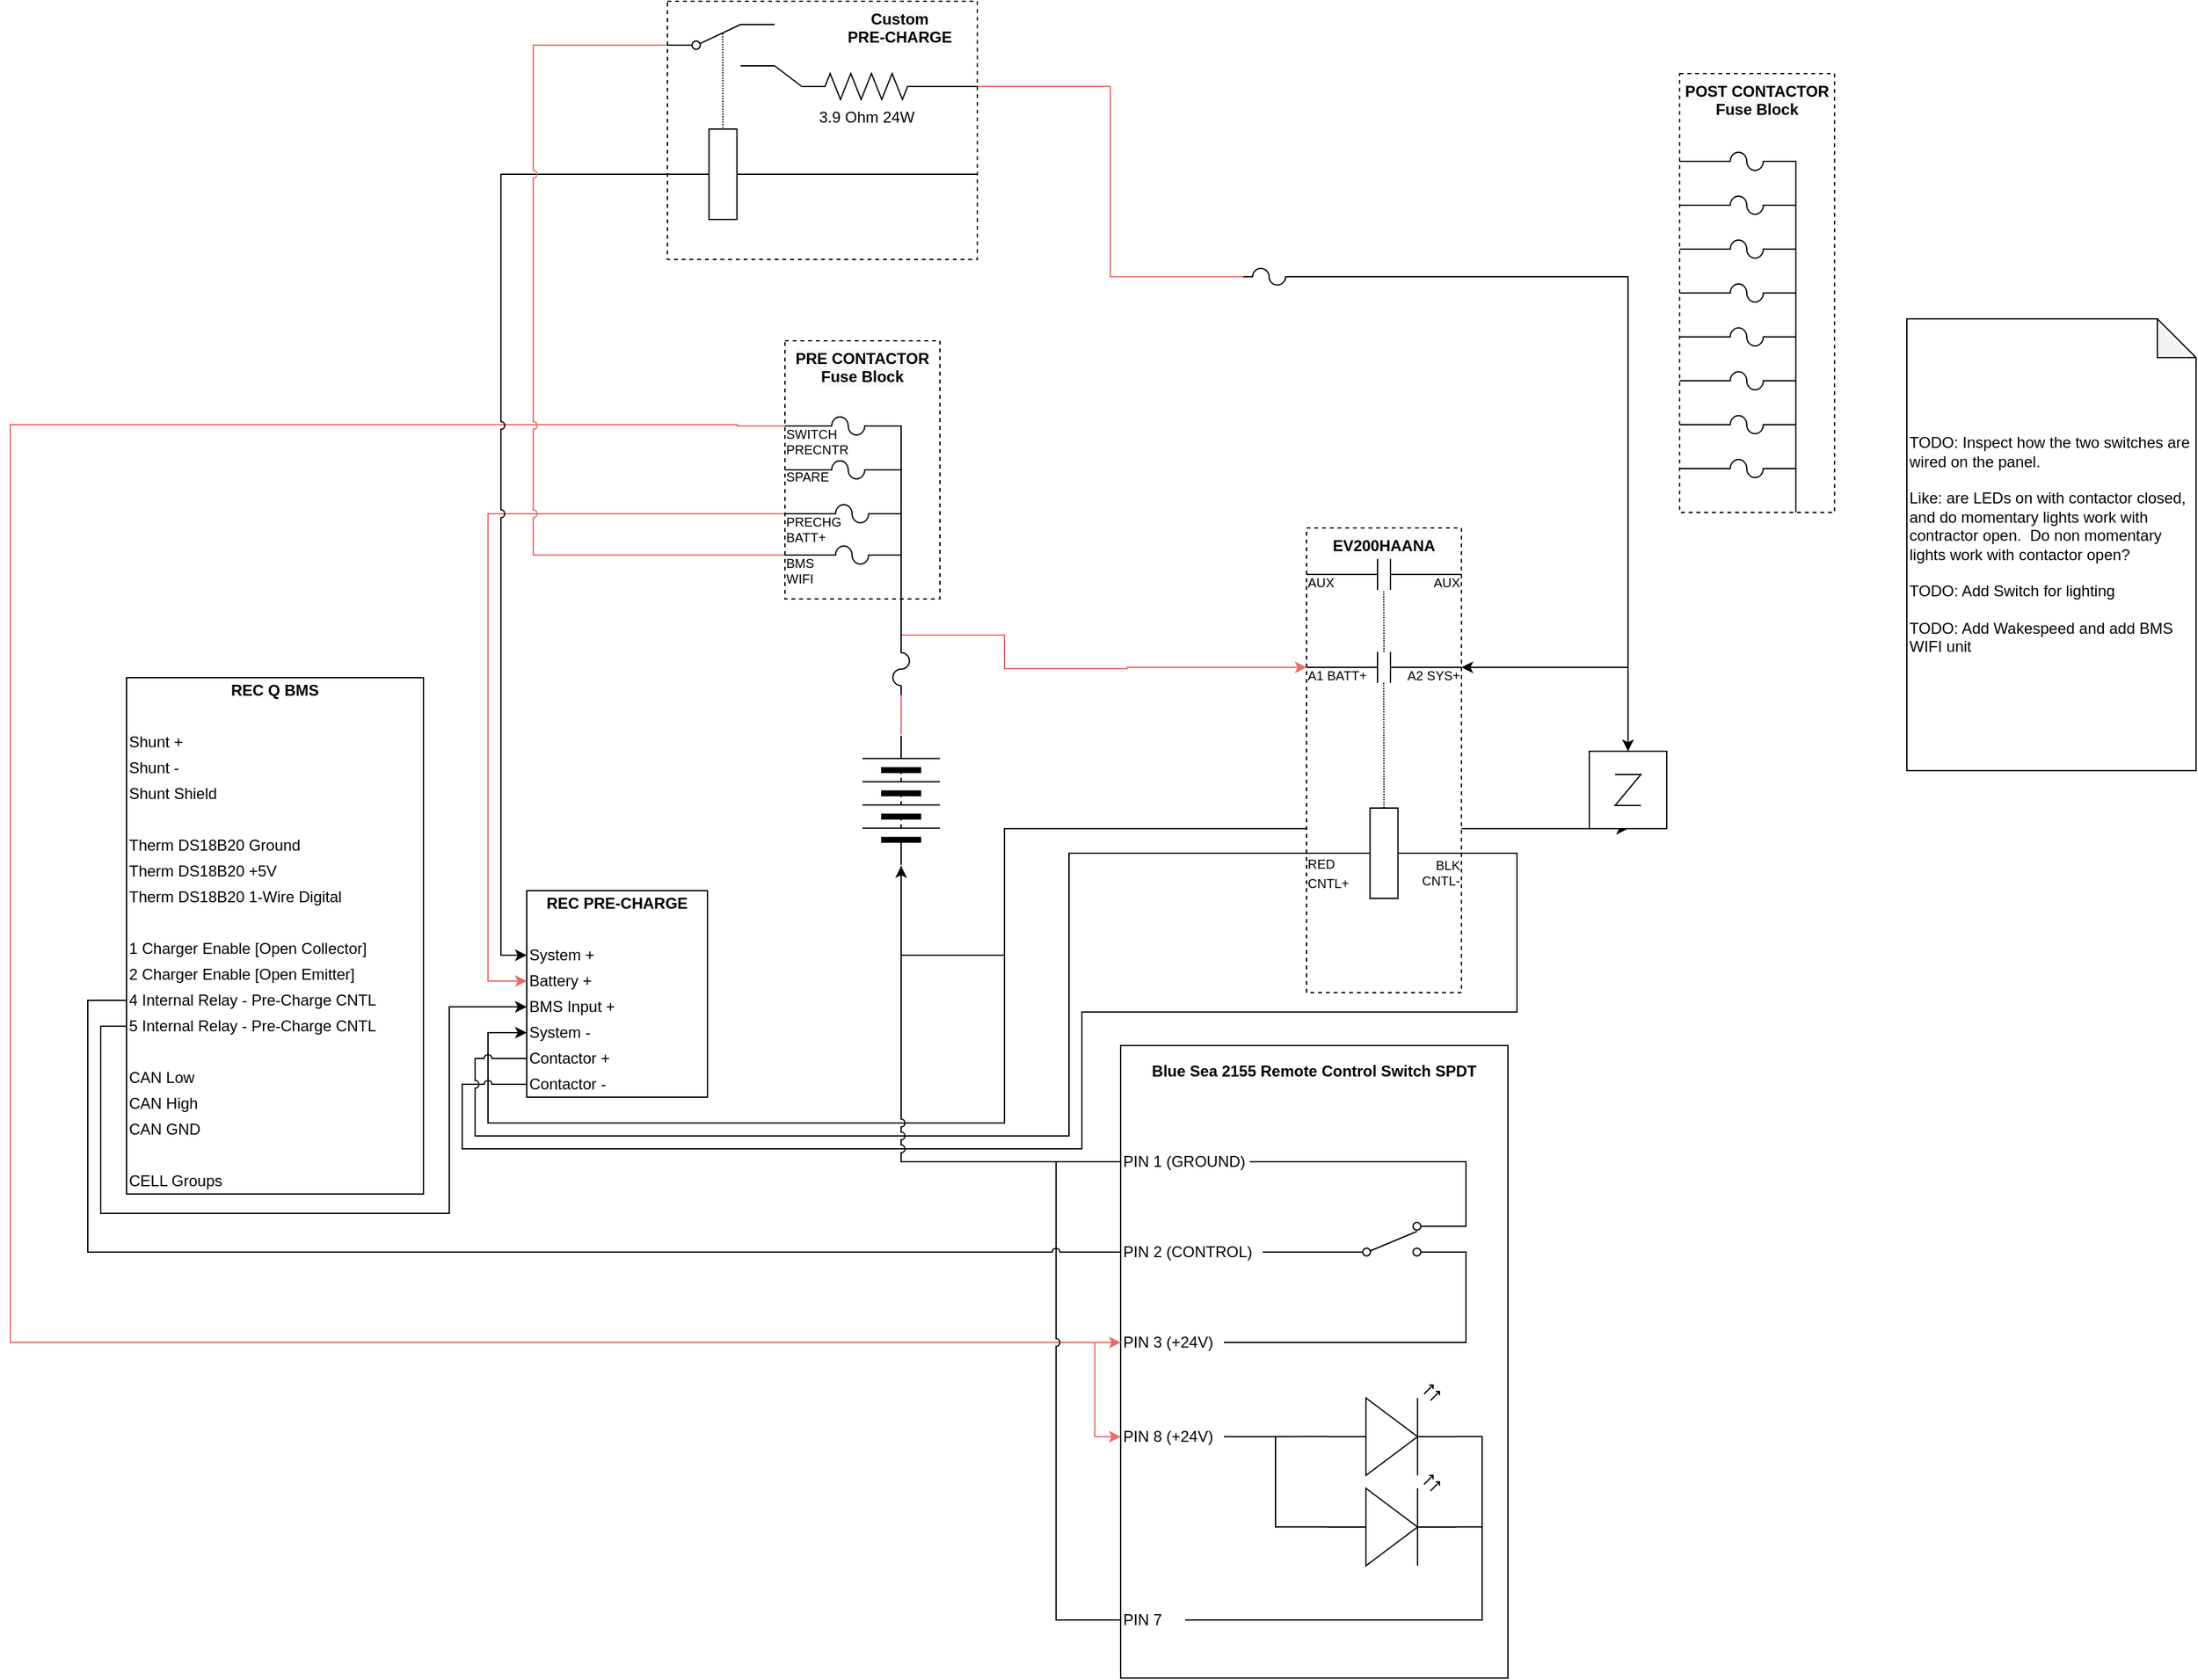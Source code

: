 <mxfile version="20.7.4" type="device" pages="4"><diagram name="V4" id="S_FoAe8xybY8E_y5S-X9"><mxGraphModel dx="3334" dy="2764" grid="1" gridSize="1" guides="1" tooltips="1" connect="1" arrows="1" fold="1" page="1" pageScale="1" pageWidth="850" pageHeight="1100" background="none" math="0" shadow="0"><root><mxCell id="Vnqmx0UxH6e6AXSJKXxz-0"/><mxCell id="Vnqmx0UxH6e6AXSJKXxz-1" parent="Vnqmx0UxH6e6AXSJKXxz-0"/><mxCell id="Vnqmx0UxH6e6AXSJKXxz-2" value="" style="group" parent="Vnqmx0UxH6e6AXSJKXxz-1" vertex="1" connectable="0"><mxGeometry x="-60" y="220" width="140" height="160" as="geometry"/></mxCell><mxCell id="Vnqmx0UxH6e6AXSJKXxz-3" value="" style="group" parent="Vnqmx0UxH6e6AXSJKXxz-2" vertex="1" connectable="0"><mxGeometry width="140" height="160" as="geometry"/></mxCell><mxCell id="Vnqmx0UxH6e6AXSJKXxz-4" value="" style="rounded=0;whiteSpace=wrap;html=1;" parent="Vnqmx0UxH6e6AXSJKXxz-3" vertex="1"><mxGeometry width="140" height="160" as="geometry"/></mxCell><mxCell id="Vnqmx0UxH6e6AXSJKXxz-5" value="Contactor -" style="text;html=1;strokeColor=none;fillColor=none;align=left;verticalAlign=middle;whiteSpace=wrap;rounded=0;" parent="Vnqmx0UxH6e6AXSJKXxz-3" vertex="1"><mxGeometry y="140" width="121.739" height="20" as="geometry"/></mxCell><mxCell id="Vnqmx0UxH6e6AXSJKXxz-6" value="System +" style="text;html=1;strokeColor=none;fillColor=none;align=left;verticalAlign=middle;whiteSpace=wrap;rounded=0;" parent="Vnqmx0UxH6e6AXSJKXxz-3" vertex="1"><mxGeometry y="40" width="121.739" height="20" as="geometry"/></mxCell><mxCell id="Vnqmx0UxH6e6AXSJKXxz-7" value="Contactor +" style="text;html=1;strokeColor=none;fillColor=none;align=left;verticalAlign=middle;whiteSpace=wrap;rounded=0;" parent="Vnqmx0UxH6e6AXSJKXxz-3" vertex="1"><mxGeometry y="120" width="121.739" height="20" as="geometry"/></mxCell><mxCell id="Vnqmx0UxH6e6AXSJKXxz-8" value="Battery +" style="text;html=1;strokeColor=none;fillColor=none;align=left;verticalAlign=middle;whiteSpace=wrap;rounded=0;" parent="Vnqmx0UxH6e6AXSJKXxz-3" vertex="1"><mxGeometry y="60" width="121.739" height="20" as="geometry"/></mxCell><mxCell id="Vnqmx0UxH6e6AXSJKXxz-9" value="System -" style="text;html=1;strokeColor=none;fillColor=none;align=left;verticalAlign=middle;whiteSpace=wrap;rounded=0;" parent="Vnqmx0UxH6e6AXSJKXxz-3" vertex="1"><mxGeometry y="100" width="121.739" height="20" as="geometry"/></mxCell><mxCell id="Vnqmx0UxH6e6AXSJKXxz-10" value="BMS Input +" style="text;html=1;strokeColor=none;fillColor=none;align=left;verticalAlign=middle;whiteSpace=wrap;rounded=0;" parent="Vnqmx0UxH6e6AXSJKXxz-3" vertex="1"><mxGeometry y="80" width="121.739" height="20" as="geometry"/></mxCell><mxCell id="Vnqmx0UxH6e6AXSJKXxz-11" value="&lt;b&gt;REC PRE-CHARGE&lt;/b&gt;" style="text;html=1;strokeColor=none;fillColor=none;align=center;verticalAlign=middle;whiteSpace=wrap;rounded=0;" parent="Vnqmx0UxH6e6AXSJKXxz-3" vertex="1"><mxGeometry width="140" height="20" as="geometry"/></mxCell><mxCell id="Vnqmx0UxH6e6AXSJKXxz-12" style="edgeStyle=orthogonalEdgeStyle;rounded=0;jumpStyle=arc;orthogonalLoop=1;jettySize=auto;html=1;exitX=0;exitY=0.67;exitDx=0;exitDy=0;entryX=0;entryY=0.5;entryDx=0;entryDy=0;strokeColor=#EA6B66;exitPerimeter=0;" parent="Vnqmx0UxH6e6AXSJKXxz-1" source="8QEvO7cCujBCFRbTiVx_-1" target="Vnqmx0UxH6e6AXSJKXxz-8" edge="1"><mxGeometry relative="1" as="geometry"><mxPoint x="210" y="205" as="targetPoint"/><Array as="points"><mxPoint x="-90" y="-72"/><mxPoint x="-90" y="290"/></Array><mxPoint x="160" y="-80" as="sourcePoint"/></mxGeometry></mxCell><mxCell id="Vnqmx0UxH6e6AXSJKXxz-13" style="edgeStyle=orthogonalEdgeStyle;rounded=0;orthogonalLoop=1;jettySize=auto;html=1;startArrow=none;startFill=0;strokeColor=#EA6B66;movable=1;resizable=1;rotatable=1;deletable=1;editable=1;connectable=1;exitX=1;exitY=0.5;exitDx=0;exitDy=0;exitPerimeter=0;entryX=0;entryY=0.3;entryDx=0;entryDy=0;entryPerimeter=0;" parent="Vnqmx0UxH6e6AXSJKXxz-1" source="Vnqmx0UxH6e6AXSJKXxz-74" target="ZV-g1zUEYrJtN8prc_0i-1" edge="1"><mxGeometry relative="1" as="geometry"><mxPoint x="579" y="46" as="targetPoint"/><Array as="points"><mxPoint x="230" y="22"/><mxPoint x="310" y="22"/><mxPoint x="310" y="48"/><mxPoint x="405" y="48"/><mxPoint x="405" y="47"/></Array><mxPoint x="230" y="50" as="sourcePoint"/></mxGeometry></mxCell><mxCell id="Vnqmx0UxH6e6AXSJKXxz-14" style="edgeStyle=orthogonalEdgeStyle;rounded=0;orthogonalLoop=1;jettySize=auto;html=1;entryX=0;entryY=0.5;entryDx=0;entryDy=0;startArrow=none;strokeColor=#EA6B66;exitX=0;exitY=0.33;exitDx=0;exitDy=0;exitPerimeter=0;" parent="Vnqmx0UxH6e6AXSJKXxz-1" source="8QEvO7cCujBCFRbTiVx_-1" target="Vnqmx0UxH6e6AXSJKXxz-63" edge="1"><mxGeometry relative="1" as="geometry"><mxPoint x="370" y="590" as="targetPoint"/><mxPoint x="121" y="-134" as="sourcePoint"/><Array as="points"><mxPoint x="103" y="-140"/><mxPoint x="-460" y="-141"/><mxPoint x="-460" y="570"/></Array></mxGeometry></mxCell><mxCell id="Vnqmx0UxH6e6AXSJKXxz-15" value="" style="pointerEvents=1;verticalLabelPosition=bottom;shadow=0;dashed=0;align=center;html=1;verticalAlign=top;shape=mxgraph.electrical.miscellaneous.batteryStack;rotation=-90;perimeterSpacing=1;fillColor=#000000;" parent="Vnqmx0UxH6e6AXSJKXxz-1" vertex="1"><mxGeometry x="180" y="120" width="100" height="60" as="geometry"/></mxCell><mxCell id="Vnqmx0UxH6e6AXSJKXxz-16" style="edgeStyle=orthogonalEdgeStyle;rounded=0;orthogonalLoop=1;jettySize=auto;html=1;exitX=0.5;exitY=1;exitDx=0;exitDy=0;exitPerimeter=0;entryX=0;entryY=0.5;entryDx=0;entryDy=0;" parent="Vnqmx0UxH6e6AXSJKXxz-1" source="Vnqmx0UxH6e6AXSJKXxz-19" target="Vnqmx0UxH6e6AXSJKXxz-15" edge="1"><mxGeometry relative="1" as="geometry"><Array as="points"><mxPoint x="310" y="270"/><mxPoint x="230" y="270"/></Array></mxGeometry></mxCell><mxCell id="Vnqmx0UxH6e6AXSJKXxz-17" style="edgeStyle=orthogonalEdgeStyle;rounded=0;orthogonalLoop=1;jettySize=auto;html=1;exitX=0;exitY=0.67;exitDx=0;exitDy=0;exitPerimeter=0;entryX=0;entryY=0.5;entryDx=0;entryDy=0;jumpStyle=arc;" parent="Vnqmx0UxH6e6AXSJKXxz-1" source="1P4eOoFlM7iHBVp_6DeW-1" target="Vnqmx0UxH6e6AXSJKXxz-6" edge="1"><mxGeometry relative="1" as="geometry"><Array as="points"><mxPoint x="-80" y="-335"/><mxPoint x="-80" y="270"/></Array></mxGeometry></mxCell><mxCell id="Vnqmx0UxH6e6AXSJKXxz-18" style="edgeStyle=orthogonalEdgeStyle;rounded=0;jumpStyle=arc;orthogonalLoop=1;jettySize=auto;html=1;exitX=0.5;exitY=1;exitDx=0;exitDy=0;exitPerimeter=0;entryX=0;entryY=0.5;entryDx=0;entryDy=0;startArrow=classic;startFill=1;" parent="Vnqmx0UxH6e6AXSJKXxz-1" source="Vnqmx0UxH6e6AXSJKXxz-19" target="Vnqmx0UxH6e6AXSJKXxz-9" edge="1"><mxGeometry relative="1" as="geometry"><Array as="points"><mxPoint x="310" y="400"/><mxPoint x="-90" y="400"/><mxPoint x="-90" y="330"/></Array></mxGeometry></mxCell><mxCell id="Kr9KVkGBSeljsucW7OQI-6" style="edgeStyle=orthogonalEdgeStyle;rounded=0;orthogonalLoop=1;jettySize=auto;html=1;exitX=0;exitY=0.5;exitDx=0;exitDy=0;exitPerimeter=0;entryX=1;entryY=1;entryDx=0;entryDy=0;strokeWidth=1;startArrow=none;startFill=0;endArrow=none;endFill=0;" parent="Vnqmx0UxH6e6AXSJKXxz-1" edge="1"><mxGeometry relative="1" as="geometry"><Array as="points"/><mxPoint x="60" y="80" as="sourcePoint"/><mxPoint x="60" y="80" as="targetPoint"/></mxGeometry></mxCell><mxCell id="Vnqmx0UxH6e6AXSJKXxz-19" value="" style="pointerEvents=1;verticalLabelPosition=bottom;shadow=0;dashed=0;align=center;html=1;verticalAlign=top;shape=mxgraph.electrical.miscellaneous.generic_component" parent="Vnqmx0UxH6e6AXSJKXxz-1" vertex="1"><mxGeometry x="763" y="112" width="60" height="60" as="geometry"/></mxCell><mxCell id="Vnqmx0UxH6e6AXSJKXxz-20" style="edgeStyle=orthogonalEdgeStyle;rounded=0;orthogonalLoop=1;jettySize=auto;html=1;jumpStyle=arc;startArrow=classic;startFill=1;entryX=0.5;entryY=0;entryDx=0;entryDy=0;entryPerimeter=0;exitX=1;exitY=0.3;exitDx=0;exitDy=0;exitPerimeter=0;" parent="Vnqmx0UxH6e6AXSJKXxz-1" source="ZV-g1zUEYrJtN8prc_0i-1" target="Vnqmx0UxH6e6AXSJKXxz-19" edge="1"><mxGeometry relative="1" as="geometry"><mxPoint x="390" y="80" as="sourcePoint"/><mxPoint x="330" y="100" as="targetPoint"/></mxGeometry></mxCell><mxCell id="Vnqmx0UxH6e6AXSJKXxz-21" value="" style="group" parent="Vnqmx0UxH6e6AXSJKXxz-1" vertex="1" connectable="0"><mxGeometry x="-370" y="55" width="230" height="400" as="geometry"/></mxCell><mxCell id="Vnqmx0UxH6e6AXSJKXxz-22" value="" style="group" parent="Vnqmx0UxH6e6AXSJKXxz-21" vertex="1" connectable="0"><mxGeometry width="230" height="400" as="geometry"/></mxCell><mxCell id="Vnqmx0UxH6e6AXSJKXxz-23" value="" style="rounded=0;whiteSpace=wrap;html=1;" parent="Vnqmx0UxH6e6AXSJKXxz-22" vertex="1"><mxGeometry width="230" height="400" as="geometry"/></mxCell><mxCell id="Vnqmx0UxH6e6AXSJKXxz-24" value="CAN Low" style="text;html=1;strokeColor=none;fillColor=none;align=left;verticalAlign=middle;whiteSpace=wrap;rounded=0;" parent="Vnqmx0UxH6e6AXSJKXxz-22" vertex="1"><mxGeometry y="300" width="200" height="20" as="geometry"/></mxCell><mxCell id="Vnqmx0UxH6e6AXSJKXxz-25" value="Therm DS18B20 Ground" style="text;html=1;strokeColor=none;fillColor=none;align=left;verticalAlign=middle;whiteSpace=wrap;rounded=0;" parent="Vnqmx0UxH6e6AXSJKXxz-22" vertex="1"><mxGeometry y="120" width="200" height="20" as="geometry"/></mxCell><mxCell id="Vnqmx0UxH6e6AXSJKXxz-26" value="CAN High" style="text;html=1;strokeColor=none;fillColor=none;align=left;verticalAlign=middle;whiteSpace=wrap;rounded=0;" parent="Vnqmx0UxH6e6AXSJKXxz-22" vertex="1"><mxGeometry y="320" width="200" height="20" as="geometry"/></mxCell><mxCell id="Vnqmx0UxH6e6AXSJKXxz-27" value="Therm DS18B20&amp;nbsp;+5V" style="text;html=1;strokeColor=none;fillColor=none;align=left;verticalAlign=middle;whiteSpace=wrap;rounded=0;" parent="Vnqmx0UxH6e6AXSJKXxz-22" vertex="1"><mxGeometry y="140" width="200" height="20" as="geometry"/></mxCell><mxCell id="Vnqmx0UxH6e6AXSJKXxz-28" value="Shunt +" style="text;html=1;strokeColor=none;fillColor=none;align=left;verticalAlign=middle;whiteSpace=wrap;rounded=0;" parent="Vnqmx0UxH6e6AXSJKXxz-22" vertex="1"><mxGeometry y="40" width="200" height="20" as="geometry"/></mxCell><mxCell id="Vnqmx0UxH6e6AXSJKXxz-29" value="Therm DS18B20 1-Wire Digital" style="text;html=1;strokeColor=none;fillColor=none;align=left;verticalAlign=middle;whiteSpace=wrap;rounded=0;" parent="Vnqmx0UxH6e6AXSJKXxz-22" vertex="1"><mxGeometry y="160" width="200" height="20" as="geometry"/></mxCell><mxCell id="Vnqmx0UxH6e6AXSJKXxz-30" value="Shunt -" style="text;html=1;strokeColor=none;fillColor=none;align=left;verticalAlign=middle;whiteSpace=wrap;rounded=0;" parent="Vnqmx0UxH6e6AXSJKXxz-22" vertex="1"><mxGeometry y="60" width="200" height="20" as="geometry"/></mxCell><mxCell id="Vnqmx0UxH6e6AXSJKXxz-31" value="Shunt Shield" style="text;html=1;strokeColor=none;fillColor=none;align=left;verticalAlign=middle;whiteSpace=wrap;rounded=0;" parent="Vnqmx0UxH6e6AXSJKXxz-22" vertex="1"><mxGeometry y="80" width="200" height="20" as="geometry"/></mxCell><mxCell id="Vnqmx0UxH6e6AXSJKXxz-32" value="CAN GND" style="text;html=1;strokeColor=none;fillColor=none;align=left;verticalAlign=middle;whiteSpace=wrap;rounded=0;" parent="Vnqmx0UxH6e6AXSJKXxz-22" vertex="1"><mxGeometry y="340" width="200" height="20" as="geometry"/></mxCell><mxCell id="Vnqmx0UxH6e6AXSJKXxz-33" value="1 Charger Enable [Open Collector]" style="text;html=1;strokeColor=none;fillColor=none;align=left;verticalAlign=middle;whiteSpace=wrap;rounded=0;" parent="Vnqmx0UxH6e6AXSJKXxz-22" vertex="1"><mxGeometry y="200" width="200" height="20" as="geometry"/></mxCell><mxCell id="Vnqmx0UxH6e6AXSJKXxz-34" value="2 Charger Enable [Open Emitter]" style="text;html=1;strokeColor=none;fillColor=none;align=left;verticalAlign=middle;whiteSpace=wrap;rounded=0;" parent="Vnqmx0UxH6e6AXSJKXxz-22" vertex="1"><mxGeometry y="220" width="200" height="20" as="geometry"/></mxCell><mxCell id="Vnqmx0UxH6e6AXSJKXxz-35" value="&lt;b&gt;REC Q BMS&lt;/b&gt;" style="text;html=1;strokeColor=none;fillColor=none;align=center;verticalAlign=middle;whiteSpace=wrap;rounded=0;" parent="Vnqmx0UxH6e6AXSJKXxz-22" vertex="1"><mxGeometry width="230" height="20" as="geometry"/></mxCell><mxCell id="Vnqmx0UxH6e6AXSJKXxz-36" value="CELL Groups" style="text;html=1;strokeColor=none;fillColor=none;align=left;verticalAlign=middle;whiteSpace=wrap;rounded=0;" parent="Vnqmx0UxH6e6AXSJKXxz-22" vertex="1"><mxGeometry y="380" width="200" height="20" as="geometry"/></mxCell><mxCell id="Vnqmx0UxH6e6AXSJKXxz-37" value="4 Internal Relay - Pre-Charge CNTL" style="text;html=1;strokeColor=none;fillColor=none;align=left;verticalAlign=middle;whiteSpace=wrap;rounded=0;" parent="Vnqmx0UxH6e6AXSJKXxz-22" vertex="1"><mxGeometry y="240" width="200" height="20" as="geometry"/></mxCell><mxCell id="Vnqmx0UxH6e6AXSJKXxz-38" value="5 Internal Relay - Pre-Charge CNTL" style="text;html=1;strokeColor=none;fillColor=none;align=left;verticalAlign=middle;whiteSpace=wrap;rounded=0;" parent="Vnqmx0UxH6e6AXSJKXxz-22" vertex="1"><mxGeometry y="260" width="200" height="20" as="geometry"/></mxCell><mxCell id="Vnqmx0UxH6e6AXSJKXxz-39" style="edgeStyle=orthogonalEdgeStyle;rounded=0;jumpStyle=arc;orthogonalLoop=1;jettySize=auto;html=1;exitX=0;exitY=0.5;exitDx=0;exitDy=0;entryX=1;entryY=0.7;entryDx=0;entryDy=0;startArrow=none;startFill=0;entryPerimeter=0;endArrow=none;endFill=0;" parent="Vnqmx0UxH6e6AXSJKXxz-1" source="Vnqmx0UxH6e6AXSJKXxz-5" target="ZV-g1zUEYrJtN8prc_0i-1" edge="1"><mxGeometry relative="1" as="geometry"><Array as="points"><mxPoint x="-110" y="370"/><mxPoint x="-110" y="420"/><mxPoint x="370" y="420"/><mxPoint x="370" y="314"/><mxPoint x="707" y="314"/><mxPoint x="707" y="191"/></Array><mxPoint x="-60" y="345" as="targetPoint"/></mxGeometry></mxCell><mxCell id="Vnqmx0UxH6e6AXSJKXxz-40" style="edgeStyle=orthogonalEdgeStyle;rounded=0;jumpStyle=arc;orthogonalLoop=1;jettySize=auto;html=1;exitX=0;exitY=0.5;exitDx=0;exitDy=0;entryX=0;entryY=0.7;entryDx=0;entryDy=0;endArrow=none;endFill=0;fontColor=#000000;startArrow=none;startFill=0;entryPerimeter=0;" parent="Vnqmx0UxH6e6AXSJKXxz-1" source="Vnqmx0UxH6e6AXSJKXxz-7" target="ZV-g1zUEYrJtN8prc_0i-1" edge="1"><mxGeometry relative="1" as="geometry"><Array as="points"><mxPoint x="-100" y="350"/><mxPoint x="-100" y="410"/><mxPoint x="360" y="410"/><mxPoint x="360" y="191"/></Array><mxPoint x="-60" y="305" as="targetPoint"/></mxGeometry></mxCell><mxCell id="Vnqmx0UxH6e6AXSJKXxz-50" value="" style="group" parent="Vnqmx0UxH6e6AXSJKXxz-1" vertex="1" connectable="0"><mxGeometry x="400" y="340" width="300" height="490" as="geometry"/></mxCell><mxCell id="Vnqmx0UxH6e6AXSJKXxz-51" value="" style="rounded=0;whiteSpace=wrap;html=1;" parent="Vnqmx0UxH6e6AXSJKXxz-50" vertex="1"><mxGeometry width="300" height="490" as="geometry"/></mxCell><mxCell id="Vnqmx0UxH6e6AXSJKXxz-52" value="" style="pointerEvents=1;verticalLabelPosition=bottom;shadow=0;dashed=0;align=center;html=1;verticalAlign=top;shape=mxgraph.electrical.electro-mechanical.2-way_switch;" parent="Vnqmx0UxH6e6AXSJKXxz-50" vertex="1"><mxGeometry x="172.5" y="137" width="75" height="26" as="geometry"/></mxCell><mxCell id="Vnqmx0UxH6e6AXSJKXxz-53" value="" style="verticalLabelPosition=bottom;shadow=0;dashed=0;align=center;html=1;verticalAlign=top;shape=mxgraph.electrical.opto_electronics.led_2;pointerEvents=1;" parent="Vnqmx0UxH6e6AXSJKXxz-50" vertex="1"><mxGeometry x="160" y="263" width="100" height="70" as="geometry"/></mxCell><mxCell id="Vnqmx0UxH6e6AXSJKXxz-54" value="" style="verticalLabelPosition=bottom;shadow=0;dashed=0;align=center;html=1;verticalAlign=top;shape=mxgraph.electrical.opto_electronics.led_2;pointerEvents=1;" parent="Vnqmx0UxH6e6AXSJKXxz-50" vertex="1"><mxGeometry x="160" y="333" width="100" height="70" as="geometry"/></mxCell><mxCell id="Vnqmx0UxH6e6AXSJKXxz-55" style="edgeStyle=orthogonalEdgeStyle;rounded=0;orthogonalLoop=1;jettySize=auto;html=1;exitX=1;exitY=0.5;exitDx=0;exitDy=0;entryX=0;entryY=0.57;entryDx=0;entryDy=0;entryPerimeter=0;endArrow=none;endFill=0;" parent="Vnqmx0UxH6e6AXSJKXxz-50" source="Vnqmx0UxH6e6AXSJKXxz-57" target="Vnqmx0UxH6e6AXSJKXxz-53" edge="1"><mxGeometry relative="1" as="geometry"/></mxCell><mxCell id="Vnqmx0UxH6e6AXSJKXxz-56" style="edgeStyle=orthogonalEdgeStyle;rounded=0;orthogonalLoop=1;jettySize=auto;html=1;exitX=1;exitY=0.5;exitDx=0;exitDy=0;entryX=0;entryY=0.57;entryDx=0;entryDy=0;entryPerimeter=0;endArrow=none;endFill=0;" parent="Vnqmx0UxH6e6AXSJKXxz-50" source="Vnqmx0UxH6e6AXSJKXxz-57" target="Vnqmx0UxH6e6AXSJKXxz-54" edge="1"><mxGeometry relative="1" as="geometry"/></mxCell><mxCell id="Vnqmx0UxH6e6AXSJKXxz-57" value="PIN 8 (+24V)" style="text;html=1;strokeColor=none;fillColor=none;align=left;verticalAlign=middle;whiteSpace=wrap;rounded=0;" parent="Vnqmx0UxH6e6AXSJKXxz-50" vertex="1"><mxGeometry y="293" width="80" height="20" as="geometry"/></mxCell><mxCell id="Vnqmx0UxH6e6AXSJKXxz-58" style="edgeStyle=orthogonalEdgeStyle;rounded=0;jumpStyle=arc;orthogonalLoop=1;jettySize=auto;html=1;exitX=0;exitY=0.5;exitDx=0;exitDy=0;entryX=0;entryY=0.5;entryDx=0;entryDy=0;endArrow=none;endFill=0;" parent="Vnqmx0UxH6e6AXSJKXxz-50" source="Vnqmx0UxH6e6AXSJKXxz-59" target="Vnqmx0UxH6e6AXSJKXxz-67" edge="1"><mxGeometry relative="1" as="geometry"><Array as="points"><mxPoint x="-50" y="445"/><mxPoint x="-50" y="90"/></Array></mxGeometry></mxCell><mxCell id="Vnqmx0UxH6e6AXSJKXxz-59" value="PIN 7" style="text;html=1;strokeColor=none;fillColor=none;align=left;verticalAlign=middle;whiteSpace=wrap;rounded=0;" parent="Vnqmx0UxH6e6AXSJKXxz-50" vertex="1"><mxGeometry y="435" width="50" height="20" as="geometry"/></mxCell><mxCell id="Vnqmx0UxH6e6AXSJKXxz-60" style="edgeStyle=orthogonalEdgeStyle;rounded=0;orthogonalLoop=1;jettySize=auto;html=1;exitX=1;exitY=0.57;exitDx=0;exitDy=0;exitPerimeter=0;entryX=1;entryY=0.5;entryDx=0;entryDy=0;endArrow=none;endFill=0;" parent="Vnqmx0UxH6e6AXSJKXxz-50" source="Vnqmx0UxH6e6AXSJKXxz-53" target="Vnqmx0UxH6e6AXSJKXxz-59" edge="1"><mxGeometry relative="1" as="geometry"/></mxCell><mxCell id="Vnqmx0UxH6e6AXSJKXxz-61" style="edgeStyle=orthogonalEdgeStyle;rounded=0;orthogonalLoop=1;jettySize=auto;html=1;exitX=1;exitY=0.57;exitDx=0;exitDy=0;exitPerimeter=0;entryX=1;entryY=0.5;entryDx=0;entryDy=0;endArrow=none;endFill=0;" parent="Vnqmx0UxH6e6AXSJKXxz-50" source="Vnqmx0UxH6e6AXSJKXxz-54" target="Vnqmx0UxH6e6AXSJKXxz-59" edge="1"><mxGeometry relative="1" as="geometry"/></mxCell><mxCell id="Vnqmx0UxH6e6AXSJKXxz-62" style="edgeStyle=orthogonalEdgeStyle;rounded=0;jumpStyle=arc;orthogonalLoop=1;jettySize=auto;html=1;exitX=0;exitY=0.5;exitDx=0;exitDy=0;entryX=0;entryY=0.5;entryDx=0;entryDy=0;strokeColor=#EA6B66;" parent="Vnqmx0UxH6e6AXSJKXxz-50" source="Vnqmx0UxH6e6AXSJKXxz-63" target="Vnqmx0UxH6e6AXSJKXxz-57" edge="1"><mxGeometry relative="1" as="geometry"/></mxCell><mxCell id="Vnqmx0UxH6e6AXSJKXxz-63" value="PIN 3 (+24V)" style="text;html=1;strokeColor=none;fillColor=none;align=left;verticalAlign=middle;whiteSpace=wrap;rounded=0;" parent="Vnqmx0UxH6e6AXSJKXxz-50" vertex="1"><mxGeometry y="220" width="80" height="20" as="geometry"/></mxCell><mxCell id="Vnqmx0UxH6e6AXSJKXxz-64" style="edgeStyle=orthogonalEdgeStyle;rounded=0;orthogonalLoop=1;jettySize=auto;html=1;exitX=1;exitY=0.885;exitDx=0;exitDy=0;exitPerimeter=0;entryX=1;entryY=0.5;entryDx=0;entryDy=0;endArrow=none;endFill=0;" parent="Vnqmx0UxH6e6AXSJKXxz-50" source="Vnqmx0UxH6e6AXSJKXxz-52" target="Vnqmx0UxH6e6AXSJKXxz-63" edge="1"><mxGeometry relative="1" as="geometry"/></mxCell><mxCell id="Vnqmx0UxH6e6AXSJKXxz-65" style="edgeStyle=orthogonalEdgeStyle;rounded=0;orthogonalLoop=1;jettySize=auto;html=1;exitX=1;exitY=0.5;exitDx=0;exitDy=0;entryX=0;entryY=0.885;entryDx=0;entryDy=0;entryPerimeter=0;endArrow=none;endFill=0;" parent="Vnqmx0UxH6e6AXSJKXxz-50" source="Vnqmx0UxH6e6AXSJKXxz-66" target="Vnqmx0UxH6e6AXSJKXxz-52" edge="1"><mxGeometry relative="1" as="geometry"/></mxCell><mxCell id="Vnqmx0UxH6e6AXSJKXxz-66" value="PIN 2 (CONTROL)" style="text;html=1;strokeColor=none;fillColor=none;align=left;verticalAlign=middle;whiteSpace=wrap;rounded=0;" parent="Vnqmx0UxH6e6AXSJKXxz-50" vertex="1"><mxGeometry y="150" width="110" height="20" as="geometry"/></mxCell><mxCell id="Vnqmx0UxH6e6AXSJKXxz-67" value="PIN 1 (GROUND)" style="text;html=1;strokeColor=none;fillColor=none;align=left;verticalAlign=middle;whiteSpace=wrap;rounded=0;" parent="Vnqmx0UxH6e6AXSJKXxz-50" vertex="1"><mxGeometry y="80" width="100" height="20" as="geometry"/></mxCell><mxCell id="Vnqmx0UxH6e6AXSJKXxz-68" style="edgeStyle=orthogonalEdgeStyle;rounded=0;orthogonalLoop=1;jettySize=auto;html=1;exitX=1;exitY=0.115;exitDx=0;exitDy=0;exitPerimeter=0;entryX=1;entryY=0.5;entryDx=0;entryDy=0;endArrow=none;endFill=0;" parent="Vnqmx0UxH6e6AXSJKXxz-50" source="Vnqmx0UxH6e6AXSJKXxz-52" target="Vnqmx0UxH6e6AXSJKXxz-67" edge="1"><mxGeometry relative="1" as="geometry"/></mxCell><mxCell id="Vnqmx0UxH6e6AXSJKXxz-69" value="Blue Sea 2155 Remote Control Switch SPDT" style="text;html=1;strokeColor=none;fillColor=none;align=center;verticalAlign=middle;whiteSpace=wrap;rounded=0;fontStyle=1" parent="Vnqmx0UxH6e6AXSJKXxz-50" vertex="1"><mxGeometry y="10" width="300" height="20" as="geometry"/></mxCell><mxCell id="Vnqmx0UxH6e6AXSJKXxz-70" style="edgeStyle=orthogonalEdgeStyle;rounded=0;orthogonalLoop=1;jettySize=auto;html=1;exitX=0;exitY=0.5;exitDx=0;exitDy=0;endArrow=none;endFill=0;entryX=0;entryY=0.5;entryDx=0;entryDy=0;jumpStyle=arc;" parent="Vnqmx0UxH6e6AXSJKXxz-1" source="Vnqmx0UxH6e6AXSJKXxz-66" target="Vnqmx0UxH6e6AXSJKXxz-37" edge="1"><mxGeometry relative="1" as="geometry"><mxPoint x="-80" y="140" as="targetPoint"/><Array as="points"><mxPoint x="-400" y="500"/><mxPoint x="-400" y="305"/></Array></mxGeometry></mxCell><mxCell id="Vnqmx0UxH6e6AXSJKXxz-71" style="edgeStyle=orthogonalEdgeStyle;rounded=0;orthogonalLoop=1;jettySize=auto;html=1;exitX=0;exitY=0.5;exitDx=0;exitDy=0;entryX=0;entryY=0.5;entryDx=0;entryDy=0;" parent="Vnqmx0UxH6e6AXSJKXxz-1" source="Vnqmx0UxH6e6AXSJKXxz-38" target="Vnqmx0UxH6e6AXSJKXxz-10" edge="1"><mxGeometry relative="1" as="geometry"><mxPoint x="-120" y="240" as="targetPoint"/><Array as="points"><mxPoint x="-390" y="325"/><mxPoint x="-390" y="470"/><mxPoint x="-120" y="470"/><mxPoint x="-120" y="310"/></Array></mxGeometry></mxCell><mxCell id="Vnqmx0UxH6e6AXSJKXxz-72" style="edgeStyle=orthogonalEdgeStyle;rounded=0;jumpStyle=arc;orthogonalLoop=1;jettySize=auto;html=1;exitX=0;exitY=0.5;exitDx=0;exitDy=0;entryX=0;entryY=0.5;entryDx=0;entryDy=0;endArrow=none;endFill=0;" parent="Vnqmx0UxH6e6AXSJKXxz-1" source="Vnqmx0UxH6e6AXSJKXxz-67" target="Vnqmx0UxH6e6AXSJKXxz-15" edge="1"><mxGeometry relative="1" as="geometry"><mxPoint x="370" y="390" as="targetPoint"/></mxGeometry></mxCell><mxCell id="Vnqmx0UxH6e6AXSJKXxz-73" style="edgeStyle=orthogonalEdgeStyle;rounded=0;jumpStyle=arc;orthogonalLoop=1;jettySize=auto;html=1;exitX=0;exitY=0.5;exitDx=0;exitDy=0;exitPerimeter=0;strokeColor=#EA6B66;entryX=1;entryY=0.5;entryDx=0;entryDy=0;endArrow=none;endFill=0;" parent="Vnqmx0UxH6e6AXSJKXxz-1" source="Vnqmx0UxH6e6AXSJKXxz-74" target="Vnqmx0UxH6e6AXSJKXxz-15" edge="1"><mxGeometry relative="1" as="geometry"><mxPoint x="160" y="130" as="targetPoint"/></mxGeometry></mxCell><mxCell id="8QEvO7cCujBCFRbTiVx_-15" style="edgeStyle=orthogonalEdgeStyle;rounded=0;orthogonalLoop=1;jettySize=auto;html=1;exitX=1;exitY=0.5;exitDx=0;exitDy=0;exitPerimeter=0;entryX=0.75;entryY=1;entryDx=0;entryDy=0;entryPerimeter=0;startArrow=none;startFill=0;endArrow=none;endFill=0;" parent="Vnqmx0UxH6e6AXSJKXxz-1" source="Vnqmx0UxH6e6AXSJKXxz-74" target="8QEvO7cCujBCFRbTiVx_-1" edge="1"><mxGeometry relative="1" as="geometry"/></mxCell><mxCell id="Vnqmx0UxH6e6AXSJKXxz-74" value="" style="pointerEvents=1;verticalLabelPosition=bottom;shadow=0;dashed=0;align=center;html=1;verticalAlign=top;shape=mxgraph.electrical.miscellaneous.fuse_4;rotation=-90;" parent="Vnqmx0UxH6e6AXSJKXxz-1" vertex="1"><mxGeometry x="210" y="42" width="40" height="12.8" as="geometry"/></mxCell><mxCell id="Kr9KVkGBSeljsucW7OQI-19" style="edgeStyle=orthogonalEdgeStyle;rounded=0;jumpStyle=arc;orthogonalLoop=1;jettySize=auto;html=1;exitX=0;exitY=0.5;exitDx=0;exitDy=0;exitPerimeter=0;entryX=1;entryY=0.33;entryDx=0;entryDy=0;entryPerimeter=0;strokeColor=#EA6B66;strokeWidth=1;startArrow=none;startFill=0;endArrow=none;endFill=0;" parent="Vnqmx0UxH6e6AXSJKXxz-1" source="Kr9KVkGBSeljsucW7OQI-5" target="1P4eOoFlM7iHBVp_6DeW-1" edge="1"><mxGeometry relative="1" as="geometry"><mxPoint x="160" y="80" as="targetPoint"/></mxGeometry></mxCell><mxCell id="Kr9KVkGBSeljsucW7OQI-5" value="" style="pointerEvents=1;verticalLabelPosition=bottom;shadow=0;dashed=0;align=center;html=1;verticalAlign=top;shape=mxgraph.electrical.miscellaneous.fuse_4;rotation=0;" parent="Vnqmx0UxH6e6AXSJKXxz-1" vertex="1"><mxGeometry x="495" y="-262" width="40" height="12.8" as="geometry"/></mxCell><mxCell id="Kr9KVkGBSeljsucW7OQI-7" value="" style="edgeStyle=orthogonalEdgeStyle;rounded=0;orthogonalLoop=1;jettySize=auto;html=1;exitX=0.5;exitY=0;exitDx=0;exitDy=0;exitPerimeter=0;strokeWidth=1;startArrow=none;startFill=0;endArrow=none;endFill=0;entryX=1;entryY=0.5;entryDx=0;entryDy=0;entryPerimeter=0;jumpStyle=arc;" parent="Vnqmx0UxH6e6AXSJKXxz-1" source="Vnqmx0UxH6e6AXSJKXxz-19" target="Kr9KVkGBSeljsucW7OQI-5" edge="1"><mxGeometry relative="1" as="geometry"><mxPoint x="310" y="120" as="sourcePoint"/><mxPoint x="200" y="90" as="targetPoint"/><Array as="points"><mxPoint x="793" y="-256"/></Array></mxGeometry></mxCell><mxCell id="Kr9KVkGBSeljsucW7OQI-13" style="edgeStyle=orthogonalEdgeStyle;rounded=0;orthogonalLoop=1;jettySize=auto;html=1;exitX=0;exitY=0.83;exitDx=0;exitDy=0;exitPerimeter=0;entryX=0;entryY=0.17;entryDx=0;entryDy=0;strokeColor=#EA6B66;strokeWidth=1;startArrow=none;startFill=0;endArrow=none;endFill=0;jumpStyle=arc;entryPerimeter=0;" parent="Vnqmx0UxH6e6AXSJKXxz-1" source="8QEvO7cCujBCFRbTiVx_-1" target="1P4eOoFlM7iHBVp_6DeW-1" edge="1"><mxGeometry relative="1" as="geometry"><Array as="points"><mxPoint x="-55" y="-40"/><mxPoint x="-55" y="-435"/></Array><mxPoint x="160" as="sourcePoint"/></mxGeometry></mxCell><mxCell id="Kr9KVkGBSeljsucW7OQI-20" style="edgeStyle=orthogonalEdgeStyle;rounded=0;jumpStyle=arc;orthogonalLoop=1;jettySize=auto;html=1;exitX=0;exitY=0.5;exitDx=0;exitDy=0;exitPerimeter=0;entryX=1;entryY=1;entryDx=0;entryDy=0;strokeColor=#EA6B66;strokeWidth=1;startArrow=none;startFill=0;endArrow=none;endFill=0;" parent="Vnqmx0UxH6e6AXSJKXxz-1" edge="1"><mxGeometry relative="1" as="geometry"><mxPoint x="60" y="80" as="sourcePoint"/><mxPoint x="60" y="80" as="targetPoint"/></mxGeometry></mxCell><mxCell id="ZV-g1zUEYrJtN8prc_0i-0" value="" style="group;fontColor=#FFFFFF;fillColor=#FFFFFF;" parent="Vnqmx0UxH6e6AXSJKXxz-1" vertex="1" connectable="0"><mxGeometry x="544" y="-61" width="120" height="360" as="geometry"/></mxCell><mxCell id="ZV-g1zUEYrJtN8prc_0i-1" value="" style="rounded=0;whiteSpace=wrap;html=1;dashed=1;fillColor=none;points=[[0,0.1,0,0,0],[0,0.2,0,0,0],[0,0.3,0,0,0],[0,0.4,0,0,0],[0,0.5,0,0,0],[0,0.6,0,0,0],[0,0.7,0,0,0],[0,0.8,0,0,0],[0,0.9,0,0,0],[0.25,0,0,0,0],[0.25,1,0,0,0],[0.5,0,0,0,0],[0.5,1,0,0,0],[0.75,0,0,0,0],[0.75,1,0,0,0],[1,0.1,0,0,0],[1,0.2,0,0,0],[1,0.3,0,0,0],[1,0.4,0,0,0],[1,0.5,0,0,0],[1,0.6,0,0,0],[1,0.7,0,0,0],[1,0.8,0,0,0],[1,0.9,0,0,0]];movable=1;resizable=1;rotatable=1;deletable=1;editable=1;connectable=1;" parent="ZV-g1zUEYrJtN8prc_0i-0" vertex="1"><mxGeometry width="120" height="360" as="geometry"/></mxCell><mxCell id="ZV-g1zUEYrJtN8prc_0i-2" value="&lt;b style=&quot;color: rgb(0, 0, 0); font-family: Helvetica; font-size: 12px; font-style: normal; font-variant-ligatures: normal; font-variant-caps: normal; letter-spacing: normal; orphans: 2; text-indent: 0px; text-transform: none; widows: 2; word-spacing: 0px; -webkit-text-stroke-width: 0px; background-color: rgb(248, 249, 250); text-decoration-thickness: initial; text-decoration-style: initial; text-decoration-color: initial;&quot;&gt;EV200HAANA&lt;/b&gt;" style="text;whiteSpace=wrap;html=1;align=center;movable=1;resizable=1;rotatable=1;deletable=1;editable=1;connectable=1;" parent="ZV-g1zUEYrJtN8prc_0i-0" vertex="1"><mxGeometry width="120" height="30" as="geometry"/></mxCell><mxCell id="ZV-g1zUEYrJtN8prc_0i-3" style="edgeStyle=none;rounded=0;jumpStyle=gap;orthogonalLoop=1;jettySize=auto;html=1;exitX=0;exitY=0.5;exitDx=0;exitDy=0;exitPerimeter=0;endArrow=none;endFill=0;entryX=0;entryY=0.1;entryDx=0;entryDy=0;entryPerimeter=0;movable=1;resizable=1;rotatable=1;deletable=1;editable=1;connectable=1;" parent="ZV-g1zUEYrJtN8prc_0i-0" source="ZV-g1zUEYrJtN8prc_0i-5" target="ZV-g1zUEYrJtN8prc_0i-1" edge="1"><mxGeometry relative="1" as="geometry"/></mxCell><mxCell id="ZV-g1zUEYrJtN8prc_0i-4" style="rounded=0;jumpStyle=arc;orthogonalLoop=1;jettySize=auto;html=1;exitX=1;exitY=0.5;exitDx=0;exitDy=0;exitPerimeter=0;entryX=1;entryY=0.1;entryDx=0;entryDy=0;entryPerimeter=0;startArrow=none;startFill=0;endArrow=none;endFill=0;" parent="ZV-g1zUEYrJtN8prc_0i-0" source="ZV-g1zUEYrJtN8prc_0i-5" target="ZV-g1zUEYrJtN8prc_0i-1" edge="1"><mxGeometry relative="1" as="geometry"/></mxCell><mxCell id="ZV-g1zUEYrJtN8prc_0i-5" value="" style="pointerEvents=1;verticalLabelPosition=bottom;shadow=0;dashed=0;align=center;html=1;verticalAlign=top;shape=mxgraph.electrical.electro-mechanical.relay_contacts;movable=1;resizable=1;rotatable=1;deletable=1;editable=1;connectable=1;" parent="ZV-g1zUEYrJtN8prc_0i-0" vertex="1"><mxGeometry x="45" y="24" width="30" height="24" as="geometry"/></mxCell><mxCell id="ZV-g1zUEYrJtN8prc_0i-6" style="edgeStyle=orthogonalEdgeStyle;rounded=0;jumpStyle=gap;orthogonalLoop=1;jettySize=auto;html=1;exitX=0;exitY=0.5;exitDx=0;exitDy=0;exitPerimeter=0;entryX=0;entryY=0.3;entryDx=0;entryDy=0;entryPerimeter=0;endArrow=none;endFill=0;movable=1;resizable=1;rotatable=1;deletable=1;editable=1;connectable=1;" parent="ZV-g1zUEYrJtN8prc_0i-0" source="ZV-g1zUEYrJtN8prc_0i-9" target="ZV-g1zUEYrJtN8prc_0i-1" edge="1"><mxGeometry relative="1" as="geometry"><Array as="points"><mxPoint x="32" y="108"/><mxPoint x="32" y="108"/></Array></mxGeometry></mxCell><mxCell id="ZV-g1zUEYrJtN8prc_0i-7" style="edgeStyle=orthogonalEdgeStyle;rounded=0;jumpStyle=gap;orthogonalLoop=1;jettySize=auto;html=1;entryX=0.492;entryY=1.045;entryDx=0;entryDy=0;entryPerimeter=0;endArrow=none;endFill=0;dashed=1;dashPattern=1 1;movable=1;resizable=1;rotatable=1;deletable=1;editable=1;connectable=1;" parent="ZV-g1zUEYrJtN8prc_0i-0" source="ZV-g1zUEYrJtN8prc_0i-9" target="ZV-g1zUEYrJtN8prc_0i-5" edge="1"><mxGeometry relative="1" as="geometry"/></mxCell><mxCell id="ZV-g1zUEYrJtN8prc_0i-8" style="edgeStyle=none;rounded=0;jumpStyle=arc;orthogonalLoop=1;jettySize=auto;html=1;exitX=1;exitY=0.5;exitDx=0;exitDy=0;exitPerimeter=0;entryX=1;entryY=0.3;entryDx=0;entryDy=0;entryPerimeter=0;startArrow=none;startFill=0;endArrow=none;endFill=0;" parent="ZV-g1zUEYrJtN8prc_0i-0" source="ZV-g1zUEYrJtN8prc_0i-9" target="ZV-g1zUEYrJtN8prc_0i-1" edge="1"><mxGeometry relative="1" as="geometry"/></mxCell><mxCell id="ZV-g1zUEYrJtN8prc_0i-9" value="" style="pointerEvents=1;verticalLabelPosition=bottom;shadow=0;dashed=0;align=center;html=1;verticalAlign=top;shape=mxgraph.electrical.electro-mechanical.relay_contacts;movable=1;resizable=1;rotatable=1;deletable=1;editable=1;connectable=1;" parent="ZV-g1zUEYrJtN8prc_0i-0" vertex="1"><mxGeometry x="45" y="96" width="30" height="24" as="geometry"/></mxCell><mxCell id="ZV-g1zUEYrJtN8prc_0i-10" style="edgeStyle=orthogonalEdgeStyle;rounded=0;jumpStyle=gap;orthogonalLoop=1;jettySize=auto;html=1;exitX=0.5;exitY=0;exitDx=0;exitDy=0;exitPerimeter=0;entryX=0;entryY=0.7;entryDx=0;entryDy=0;entryPerimeter=0;endArrow=none;endFill=0;movable=1;resizable=1;rotatable=1;deletable=1;editable=1;connectable=1;" parent="ZV-g1zUEYrJtN8prc_0i-0" source="ZV-g1zUEYrJtN8prc_0i-13" target="ZV-g1zUEYrJtN8prc_0i-1" edge="1"><mxGeometry relative="1" as="geometry"><Array as="points"><mxPoint x="38" y="252"/></Array></mxGeometry></mxCell><mxCell id="ZV-g1zUEYrJtN8prc_0i-11" style="edgeStyle=orthogonalEdgeStyle;rounded=0;jumpStyle=gap;orthogonalLoop=1;jettySize=auto;html=1;entryX=0.492;entryY=0.978;entryDx=0;entryDy=0;entryPerimeter=0;endArrow=none;endFill=0;dashed=1;dashPattern=1 1;movable=1;resizable=1;rotatable=1;deletable=1;editable=1;connectable=1;" parent="ZV-g1zUEYrJtN8prc_0i-0" source="ZV-g1zUEYrJtN8prc_0i-13" target="ZV-g1zUEYrJtN8prc_0i-9" edge="1"><mxGeometry relative="1" as="geometry"/></mxCell><mxCell id="ZV-g1zUEYrJtN8prc_0i-12" style="edgeStyle=none;rounded=0;jumpStyle=arc;orthogonalLoop=1;jettySize=auto;html=1;exitX=0.5;exitY=1;exitDx=0;exitDy=0;exitPerimeter=0;entryX=1;entryY=0.7;entryDx=0;entryDy=0;entryPerimeter=0;startArrow=none;startFill=0;endArrow=none;endFill=0;" parent="ZV-g1zUEYrJtN8prc_0i-0" source="ZV-g1zUEYrJtN8prc_0i-13" target="ZV-g1zUEYrJtN8prc_0i-1" edge="1"><mxGeometry relative="1" as="geometry"/></mxCell><mxCell id="ZV-g1zUEYrJtN8prc_0i-13" value="" style="pointerEvents=1;verticalLabelPosition=bottom;shadow=0;dashed=0;align=center;html=1;verticalAlign=top;shape=mxgraph.electrical.electro-mechanical.relay_coil;rotation=-90;movable=1;resizable=1;rotatable=1;deletable=1;editable=1;connectable=1;" parent="ZV-g1zUEYrJtN8prc_0i-0" vertex="1"><mxGeometry x="25" y="234" width="70" height="36" as="geometry"/></mxCell><mxCell id="ZV-g1zUEYrJtN8prc_0i-14" value="&lt;font style=&quot;font-size: 10px;&quot;&gt;RED &lt;br&gt;CNTL+&lt;/font&gt;" style="text;html=1;strokeColor=none;fillColor=none;align=left;verticalAlign=middle;whiteSpace=wrap;rounded=0;points=[];spacing=1;movable=1;resizable=1;rotatable=1;deletable=1;editable=1;connectable=1;" parent="ZV-g1zUEYrJtN8prc_0i-0" vertex="1"><mxGeometry y="252" width="50" height="30" as="geometry"/></mxCell><mxCell id="ZV-g1zUEYrJtN8prc_0i-15" value="&lt;font style=&quot;font-size: 10px;&quot;&gt;BLK&lt;br style=&quot;font-size: 10px;&quot;&gt;CNTL-&lt;/font&gt;" style="text;html=1;strokeColor=none;fillColor=none;align=right;verticalAlign=middle;whiteSpace=wrap;rounded=0;points=[];fontSize=10;spacing=1;movable=1;resizable=1;rotatable=1;deletable=1;editable=1;connectable=1;" parent="ZV-g1zUEYrJtN8prc_0i-0" vertex="1"><mxGeometry x="70" y="252" width="50" height="30" as="geometry"/></mxCell><mxCell id="ZV-g1zUEYrJtN8prc_0i-16" value="&lt;font style=&quot;font-size: 10px;&quot;&gt;A1 BATT+&lt;/font&gt;" style="text;html=1;strokeColor=none;fillColor=none;align=left;verticalAlign=middle;whiteSpace=wrap;rounded=0;points=[];spacing=1;movable=1;resizable=1;rotatable=1;deletable=1;editable=1;connectable=1;" parent="ZV-g1zUEYrJtN8prc_0i-0" vertex="1"><mxGeometry y="108" width="50" height="12" as="geometry"/></mxCell><mxCell id="ZV-g1zUEYrJtN8prc_0i-17" value="&lt;font style=&quot;font-size: 10px;&quot;&gt;A2 SYS+&lt;/font&gt;" style="text;html=1;strokeColor=none;fillColor=none;align=right;verticalAlign=middle;whiteSpace=wrap;rounded=0;points=[];spacing=1;movable=1;resizable=1;rotatable=1;deletable=1;editable=1;connectable=1;" parent="ZV-g1zUEYrJtN8prc_0i-0" vertex="1"><mxGeometry x="70" y="108" width="50" height="12" as="geometry"/></mxCell><mxCell id="ZV-g1zUEYrJtN8prc_0i-18" value="&lt;font style=&quot;font-size: 10px;&quot;&gt;AUX&lt;/font&gt;" style="text;html=1;strokeColor=none;fillColor=none;align=left;verticalAlign=middle;whiteSpace=wrap;rounded=0;points=[];spacing=1;movable=1;resizable=1;rotatable=1;deletable=1;editable=1;connectable=1;" parent="ZV-g1zUEYrJtN8prc_0i-0" vertex="1"><mxGeometry y="36" width="50" height="12" as="geometry"/></mxCell><mxCell id="ZV-g1zUEYrJtN8prc_0i-19" value="&lt;font style=&quot;font-size: 10px;&quot;&gt;AUX&lt;/font&gt;" style="text;html=1;strokeColor=none;fillColor=none;align=right;verticalAlign=middle;whiteSpace=wrap;rounded=0;points=[];spacing=1;movable=1;resizable=1;rotatable=1;deletable=1;editable=1;connectable=1;" parent="ZV-g1zUEYrJtN8prc_0i-0" vertex="1"><mxGeometry x="70" y="36" width="50" height="12" as="geometry"/></mxCell><mxCell id="1P4eOoFlM7iHBVp_6DeW-0" value="" style="group;fillColor=default;" parent="Vnqmx0UxH6e6AXSJKXxz-1" vertex="1" connectable="0"><mxGeometry x="49" y="-469" width="240" height="200" as="geometry"/></mxCell><mxCell id="1P4eOoFlM7iHBVp_6DeW-1" value="" style="rounded=0;whiteSpace=wrap;html=1;fillColor=none;dashed=1;points=[[0,0.17,0,0,0],[0,0.33,0,0,0],[0,0.5,0,0,0],[0,0.67,0,0,0],[0,0.83,0,0,0],[0.25,0,0,0,0],[0.25,1,0,0,0],[0.5,0,0,0,0],[0.5,1,0,0,0],[0.75,0,0,0,0],[0.75,1,0,0,0],[1,0.17,0,0,0],[1,0.33,0,0,0],[1,0.5,0,0,0],[1,0.67,0,0,0],[1,0.83,0,0,0]];" parent="1P4eOoFlM7iHBVp_6DeW-0" vertex="1"><mxGeometry width="240" height="200" as="geometry"/></mxCell><mxCell id="1P4eOoFlM7iHBVp_6DeW-2" style="edgeStyle=none;rounded=0;jumpStyle=arc;orthogonalLoop=1;jettySize=auto;html=1;exitX=0;exitY=0.5;exitDx=0;exitDy=0;entryX=0;entryY=0.17;entryDx=0;entryDy=0;entryPerimeter=0;fontColor=#FFFFFF;startArrow=none;startFill=0;endArrow=none;endFill=0;" parent="1P4eOoFlM7iHBVp_6DeW-0" source="1P4eOoFlM7iHBVp_6DeW-3" target="1P4eOoFlM7iHBVp_6DeW-1" edge="1"><mxGeometry relative="1" as="geometry"/></mxCell><mxCell id="1P4eOoFlM7iHBVp_6DeW-3" value="" style="pointerEvents=1;verticalLabelPosition=bottom;shadow=0;dashed=0;align=center;html=1;verticalAlign=top;shape=mxgraph.electrical.electro-mechanical.twoWayContact2;elSwitchState=1;rotation=0;strokeWidth=1;" parent="1P4eOoFlM7iHBVp_6DeW-0" vertex="1"><mxGeometry x="3" y="18" width="80" height="32" as="geometry"/></mxCell><mxCell id="1P4eOoFlM7iHBVp_6DeW-4" style="edgeStyle=none;rounded=0;jumpStyle=arc;orthogonalLoop=1;jettySize=auto;html=1;exitX=1;exitY=0.5;exitDx=0;exitDy=0;exitPerimeter=0;entryX=1;entryY=0.33;entryDx=0;entryDy=0;entryPerimeter=0;fontColor=#FFFFFF;startArrow=none;startFill=0;endArrow=none;endFill=0;" parent="1P4eOoFlM7iHBVp_6DeW-0" source="1P4eOoFlM7iHBVp_6DeW-6" target="1P4eOoFlM7iHBVp_6DeW-1" edge="1"><mxGeometry relative="1" as="geometry"/></mxCell><mxCell id="1P4eOoFlM7iHBVp_6DeW-5" style="edgeStyle=none;rounded=0;jumpStyle=arc;orthogonalLoop=1;jettySize=auto;html=1;exitX=0;exitY=0.5;exitDx=0;exitDy=0;exitPerimeter=0;entryX=1;entryY=1;entryDx=0;entryDy=0;fontColor=#FFFFFF;startArrow=none;startFill=0;endArrow=none;endFill=0;" parent="1P4eOoFlM7iHBVp_6DeW-0" source="1P4eOoFlM7iHBVp_6DeW-6" target="1P4eOoFlM7iHBVp_6DeW-3" edge="1"><mxGeometry relative="1" as="geometry"/></mxCell><mxCell id="1P4eOoFlM7iHBVp_6DeW-6" value="3.9 Ohm 24W" style="pointerEvents=1;verticalLabelPosition=bottom;shadow=0;dashed=0;align=center;html=1;verticalAlign=top;shape=mxgraph.electrical.resistors.resistor_2;strokeWidth=1;" parent="1P4eOoFlM7iHBVp_6DeW-0" vertex="1"><mxGeometry x="104" y="56" width="100" height="20" as="geometry"/></mxCell><mxCell id="1P4eOoFlM7iHBVp_6DeW-7" style="edgeStyle=none;rounded=0;jumpStyle=arc;orthogonalLoop=1;jettySize=auto;html=1;exitX=0.5;exitY=1;exitDx=0;exitDy=0;exitPerimeter=0;entryX=0;entryY=0.67;entryDx=0;entryDy=0;entryPerimeter=0;fontColor=#FFFFFF;startArrow=none;startFill=0;endArrow=none;endFill=0;" parent="1P4eOoFlM7iHBVp_6DeW-0" source="1P4eOoFlM7iHBVp_6DeW-9" target="1P4eOoFlM7iHBVp_6DeW-1" edge="1"><mxGeometry relative="1" as="geometry"/></mxCell><mxCell id="1P4eOoFlM7iHBVp_6DeW-8" style="edgeStyle=none;rounded=0;jumpStyle=arc;orthogonalLoop=1;jettySize=auto;html=1;exitX=0.5;exitY=0;exitDx=0;exitDy=0;exitPerimeter=0;entryX=1;entryY=0.67;entryDx=0;entryDy=0;entryPerimeter=0;fontColor=#FFFFFF;startArrow=none;startFill=0;endArrow=none;endFill=0;" parent="1P4eOoFlM7iHBVp_6DeW-0" source="1P4eOoFlM7iHBVp_6DeW-9" target="1P4eOoFlM7iHBVp_6DeW-1" edge="1"><mxGeometry relative="1" as="geometry"/></mxCell><mxCell id="1P4eOoFlM7iHBVp_6DeW-9" value="" style="pointerEvents=1;verticalLabelPosition=bottom;shadow=0;dashed=0;align=center;html=1;verticalAlign=top;shape=mxgraph.electrical.electro-mechanical.relay_coil;fontColor=#FFFFFF;fillColor=#FFFFFF;rotation=90;" parent="1P4eOoFlM7iHBVp_6DeW-0" vertex="1"><mxGeometry x="8" y="116" width="70" height="36" as="geometry"/></mxCell><mxCell id="1P4eOoFlM7iHBVp_6DeW-10" style="edgeStyle=none;rounded=0;jumpStyle=arc;orthogonalLoop=1;jettySize=auto;html=1;entryX=-0.006;entryY=0.501;entryDx=0;entryDy=0;entryPerimeter=0;fontColor=#FFFFFF;startArrow=none;startFill=0;endArrow=none;endFill=0;dashed=1;dashPattern=1 1;exitX=0.497;exitY=0.22;exitDx=0;exitDy=0;exitPerimeter=0;" parent="1P4eOoFlM7iHBVp_6DeW-0" source="1P4eOoFlM7iHBVp_6DeW-3" target="1P4eOoFlM7iHBVp_6DeW-9" edge="1"><mxGeometry relative="1" as="geometry"/></mxCell><mxCell id="1P4eOoFlM7iHBVp_6DeW-11" value="&lt;b style=&quot;color: rgb(0, 0, 0); font-family: Helvetica; font-size: 12px; font-style: normal; font-variant-ligatures: normal; font-variant-caps: normal; letter-spacing: normal; orphans: 2; text-indent: 0px; text-transform: none; widows: 2; word-spacing: 0px; -webkit-text-stroke-width: 0px; background-color: rgb(248, 249, 250); text-decoration-thickness: initial; text-decoration-style: initial; text-decoration-color: initial;&quot;&gt;Custom &lt;br&gt;PRE-CHARGE&lt;/b&gt;" style="text;whiteSpace=wrap;html=1;align=center;movable=1;resizable=1;rotatable=1;deletable=1;editable=1;connectable=1;" parent="1P4eOoFlM7iHBVp_6DeW-0" vertex="1"><mxGeometry x="120" width="120" height="40" as="geometry"/></mxCell><mxCell id="VS2i6VIRkXi9dHiaujya-27" value="" style="group" parent="Vnqmx0UxH6e6AXSJKXxz-1" vertex="1" connectable="0"><mxGeometry x="833" y="-413.0" width="120" height="340" as="geometry"/></mxCell><mxCell id="VS2i6VIRkXi9dHiaujya-28" value="" style="rounded=0;whiteSpace=wrap;html=1;fillColor=none;dashed=1;points=[[0,0.1,0,0,0],[0,0.2,0,0,0],[0,0.3,0,0,0],[0,0.4,0,0,0],[0,0.5,0,0,0],[0,0.6,0,0,0],[0,0.7,0,0,0],[0,0.8,0,0,0],[0,0.9,0,0,0],[0.25,0,0,0,0],[0.25,1,0,0,0],[0.5,0,0,0,0],[0.5,1,0,0,0],[0.75,0,0,0,0],[0.75,1,0,0,0],[1,0,0,0,0],[1,0.25,0,0,0],[1,0.5,0,0,0],[1,0.75,0,0,0],[1,1,0,0,0]];" parent="VS2i6VIRkXi9dHiaujya-27" vertex="1"><mxGeometry width="120" height="340" as="geometry"/></mxCell><mxCell id="VS2i6VIRkXi9dHiaujya-29" value="&lt;b style=&quot;color: rgb(0, 0, 0); font-family: Helvetica; font-size: 12px; font-style: normal; font-variant-ligatures: normal; font-variant-caps: normal; letter-spacing: normal; orphans: 2; text-indent: 0px; text-transform: none; widows: 2; word-spacing: 0px; -webkit-text-stroke-width: 0px; background-color: rgb(248, 249, 250); text-decoration-thickness: initial; text-decoration-style: initial; text-decoration-color: initial;&quot;&gt;POST CONTACTOR&lt;br&gt;Fuse Block&lt;/b&gt;" style="text;whiteSpace=wrap;html=1;align=center;movable=1;resizable=1;rotatable=1;deletable=1;editable=1;connectable=1;points=[];" parent="VS2i6VIRkXi9dHiaujya-27" vertex="1"><mxGeometry width="120" height="42" as="geometry"/></mxCell><mxCell id="VS2i6VIRkXi9dHiaujya-30" style="edgeStyle=orthogonalEdgeStyle;rounded=0;orthogonalLoop=1;jettySize=auto;html=1;exitX=0;exitY=0.5;exitDx=0;exitDy=0;exitPerimeter=0;startArrow=none;startFill=0;endArrow=none;endFill=0;entryX=0;entryY=0.2;entryDx=0;entryDy=0;entryPerimeter=0;" parent="VS2i6VIRkXi9dHiaujya-27" source="VS2i6VIRkXi9dHiaujya-32" target="VS2i6VIRkXi9dHiaujya-28" edge="1"><mxGeometry relative="1" as="geometry"><Array as="points"><mxPoint x="29" y="68"/></Array></mxGeometry></mxCell><mxCell id="VS2i6VIRkXi9dHiaujya-31" style="rounded=0;orthogonalLoop=1;jettySize=auto;html=1;exitX=1;exitY=0.5;exitDx=0;exitDy=0;exitPerimeter=0;entryX=0.75;entryY=1;entryDx=0;entryDy=0;entryPerimeter=0;startArrow=none;startFill=0;endArrow=none;endFill=0;edgeStyle=orthogonalEdgeStyle;" parent="VS2i6VIRkXi9dHiaujya-27" source="VS2i6VIRkXi9dHiaujya-32" target="VS2i6VIRkXi9dHiaujya-28" edge="1"><mxGeometry relative="1" as="geometry"><Array as="points"><mxPoint x="90" y="68"/></Array></mxGeometry></mxCell><mxCell id="VS2i6VIRkXi9dHiaujya-32" value="" style="pointerEvents=1;verticalLabelPosition=bottom;shadow=0;dashed=0;align=center;html=1;verticalAlign=top;shape=mxgraph.electrical.miscellaneous.fuse_4;rotation=0;" parent="VS2i6VIRkXi9dHiaujya-27" vertex="1"><mxGeometry x="32" y="61" width="40" height="14" as="geometry"/></mxCell><mxCell id="VS2i6VIRkXi9dHiaujya-33" style="rounded=0;orthogonalLoop=1;jettySize=auto;html=1;exitX=1;exitY=0.5;exitDx=0;exitDy=0;exitPerimeter=0;entryX=0.75;entryY=1;entryDx=0;entryDy=0;entryPerimeter=0;startArrow=none;startFill=0;endArrow=none;endFill=0;edgeStyle=orthogonalEdgeStyle;" parent="VS2i6VIRkXi9dHiaujya-27" source="VS2i6VIRkXi9dHiaujya-35" target="VS2i6VIRkXi9dHiaujya-28" edge="1"><mxGeometry relative="1" as="geometry"><Array as="points"><mxPoint x="90" y="102"/></Array></mxGeometry></mxCell><mxCell id="VS2i6VIRkXi9dHiaujya-34" style="rounded=0;orthogonalLoop=1;jettySize=auto;html=1;exitX=0;exitY=0.5;exitDx=0;exitDy=0;exitPerimeter=0;entryX=0;entryY=0.3;entryDx=0;entryDy=0;entryPerimeter=0;fontSize=10;endArrow=none;endFill=0;" parent="VS2i6VIRkXi9dHiaujya-27" source="VS2i6VIRkXi9dHiaujya-35" target="VS2i6VIRkXi9dHiaujya-28" edge="1"><mxGeometry relative="1" as="geometry"/></mxCell><mxCell id="VS2i6VIRkXi9dHiaujya-35" value="" style="pointerEvents=1;verticalLabelPosition=bottom;shadow=0;dashed=0;align=center;html=1;verticalAlign=top;shape=mxgraph.electrical.miscellaneous.fuse_4;rotation=0;" parent="VS2i6VIRkXi9dHiaujya-27" vertex="1"><mxGeometry x="32" y="95" width="40" height="14" as="geometry"/></mxCell><mxCell id="VS2i6VIRkXi9dHiaujya-36" style="edgeStyle=none;rounded=0;orthogonalLoop=1;jettySize=auto;html=1;exitX=0;exitY=0.5;exitDx=0;exitDy=0;exitPerimeter=0;entryX=0;entryY=0.4;entryDx=0;entryDy=0;entryPerimeter=0;startArrow=none;startFill=0;endArrow=none;endFill=0;" parent="VS2i6VIRkXi9dHiaujya-27" source="VS2i6VIRkXi9dHiaujya-38" target="VS2i6VIRkXi9dHiaujya-28" edge="1"><mxGeometry relative="1" as="geometry"/></mxCell><mxCell id="VS2i6VIRkXi9dHiaujya-37" style="rounded=0;orthogonalLoop=1;jettySize=auto;html=1;exitX=1;exitY=0.5;exitDx=0;exitDy=0;exitPerimeter=0;startArrow=none;startFill=0;endArrow=none;endFill=0;entryX=0.75;entryY=1;entryDx=0;entryDy=0;entryPerimeter=0;edgeStyle=orthogonalEdgeStyle;" parent="VS2i6VIRkXi9dHiaujya-27" source="VS2i6VIRkXi9dHiaujya-38" target="VS2i6VIRkXi9dHiaujya-28" edge="1"><mxGeometry relative="1" as="geometry"><Array as="points"><mxPoint x="90" y="136"/></Array><mxPoint x="81" y="348" as="targetPoint"/></mxGeometry></mxCell><mxCell id="VS2i6VIRkXi9dHiaujya-38" value="" style="pointerEvents=1;verticalLabelPosition=bottom;shadow=0;dashed=0;align=center;html=1;verticalAlign=top;shape=mxgraph.electrical.miscellaneous.fuse_4;rotation=0;" parent="VS2i6VIRkXi9dHiaujya-27" vertex="1"><mxGeometry x="32" y="129" width="40" height="14" as="geometry"/></mxCell><mxCell id="VS2i6VIRkXi9dHiaujya-39" style="edgeStyle=none;rounded=0;orthogonalLoop=1;jettySize=auto;html=1;exitX=0;exitY=0.5;exitDx=0;exitDy=0;exitPerimeter=0;entryX=0;entryY=0.5;entryDx=0;entryDy=0;entryPerimeter=0;startArrow=none;startFill=0;endArrow=none;endFill=0;" parent="VS2i6VIRkXi9dHiaujya-27" source="VS2i6VIRkXi9dHiaujya-41" target="VS2i6VIRkXi9dHiaujya-28" edge="1"><mxGeometry relative="1" as="geometry"/></mxCell><mxCell id="VS2i6VIRkXi9dHiaujya-40" style="rounded=0;orthogonalLoop=1;jettySize=auto;html=1;exitX=1;exitY=0.5;exitDx=0;exitDy=0;exitPerimeter=0;startArrow=none;startFill=0;endArrow=none;endFill=0;entryX=0.75;entryY=1;entryDx=0;entryDy=0;entryPerimeter=0;edgeStyle=orthogonalEdgeStyle;" parent="VS2i6VIRkXi9dHiaujya-27" source="VS2i6VIRkXi9dHiaujya-41" target="VS2i6VIRkXi9dHiaujya-28" edge="1"><mxGeometry relative="1" as="geometry"><mxPoint x="131" y="192" as="targetPoint"/><Array as="points"><mxPoint x="90" y="170"/></Array></mxGeometry></mxCell><mxCell id="VS2i6VIRkXi9dHiaujya-41" value="" style="pointerEvents=1;verticalLabelPosition=bottom;shadow=0;dashed=0;align=center;html=1;verticalAlign=top;shape=mxgraph.electrical.miscellaneous.fuse_4;rotation=0;" parent="VS2i6VIRkXi9dHiaujya-27" vertex="1"><mxGeometry x="32" y="163" width="40" height="14" as="geometry"/></mxCell><mxCell id="VS2i6VIRkXi9dHiaujya-42" style="edgeStyle=orthogonalEdgeStyle;rounded=0;orthogonalLoop=1;jettySize=auto;html=1;exitX=0;exitY=0.5;exitDx=0;exitDy=0;exitPerimeter=0;startArrow=none;startFill=0;endArrow=none;endFill=0;entryX=0;entryY=0.6;entryDx=0;entryDy=0;entryPerimeter=0;" parent="VS2i6VIRkXi9dHiaujya-27" source="VS2i6VIRkXi9dHiaujya-44" target="VS2i6VIRkXi9dHiaujya-28" edge="1"><mxGeometry relative="1" as="geometry"><mxPoint y="196.0" as="targetPoint"/><Array as="points"><mxPoint x="29" y="204"/></Array></mxGeometry></mxCell><mxCell id="VS2i6VIRkXi9dHiaujya-43" style="rounded=0;orthogonalLoop=1;jettySize=auto;html=1;exitX=1;exitY=0.5;exitDx=0;exitDy=0;exitPerimeter=0;entryX=0.75;entryY=1;entryDx=0;entryDy=0;entryPerimeter=0;startArrow=none;startFill=0;endArrow=none;endFill=0;edgeStyle=orthogonalEdgeStyle;" parent="VS2i6VIRkXi9dHiaujya-27" source="VS2i6VIRkXi9dHiaujya-44" target="VS2i6VIRkXi9dHiaujya-28" edge="1"><mxGeometry relative="1" as="geometry"><Array as="points"><mxPoint x="90" y="204"/></Array><mxPoint x="90" y="330.0" as="targetPoint"/></mxGeometry></mxCell><mxCell id="VS2i6VIRkXi9dHiaujya-44" value="" style="pointerEvents=1;verticalLabelPosition=bottom;shadow=0;dashed=0;align=center;html=1;verticalAlign=top;shape=mxgraph.electrical.miscellaneous.fuse_4;rotation=0;" parent="VS2i6VIRkXi9dHiaujya-27" vertex="1"><mxGeometry x="32" y="197" width="40" height="14" as="geometry"/></mxCell><mxCell id="VS2i6VIRkXi9dHiaujya-45" style="edgeStyle=none;rounded=0;orthogonalLoop=1;jettySize=auto;html=1;exitX=0;exitY=0.5;exitDx=0;exitDy=0;exitPerimeter=0;entryX=0;entryY=0.7;entryDx=0;entryDy=0;entryPerimeter=0;startArrow=none;startFill=0;endArrow=none;endFill=0;" parent="VS2i6VIRkXi9dHiaujya-27" source="VS2i6VIRkXi9dHiaujya-47" target="VS2i6VIRkXi9dHiaujya-28" edge="1"><mxGeometry relative="1" as="geometry"><mxPoint y="230.0" as="targetPoint"/></mxGeometry></mxCell><mxCell id="VS2i6VIRkXi9dHiaujya-46" style="rounded=0;orthogonalLoop=1;jettySize=auto;html=1;exitX=1;exitY=0.5;exitDx=0;exitDy=0;exitPerimeter=0;entryX=0.75;entryY=1;entryDx=0;entryDy=0;entryPerimeter=0;startArrow=none;startFill=0;endArrow=none;endFill=0;edgeStyle=orthogonalEdgeStyle;" parent="VS2i6VIRkXi9dHiaujya-27" source="VS2i6VIRkXi9dHiaujya-47" target="VS2i6VIRkXi9dHiaujya-28" edge="1"><mxGeometry relative="1" as="geometry"><Array as="points"><mxPoint x="90" y="238"/></Array><mxPoint x="90" y="330.0" as="targetPoint"/></mxGeometry></mxCell><mxCell id="VS2i6VIRkXi9dHiaujya-47" value="" style="pointerEvents=1;verticalLabelPosition=bottom;shadow=0;dashed=0;align=center;html=1;verticalAlign=top;shape=mxgraph.electrical.miscellaneous.fuse_4;rotation=0;" parent="VS2i6VIRkXi9dHiaujya-27" vertex="1"><mxGeometry x="32" y="231" width="40" height="14" as="geometry"/></mxCell><mxCell id="VS2i6VIRkXi9dHiaujya-48" style="edgeStyle=none;rounded=0;orthogonalLoop=1;jettySize=auto;html=1;exitX=0;exitY=0.5;exitDx=0;exitDy=0;exitPerimeter=0;entryX=0;entryY=0.8;entryDx=0;entryDy=0;entryPerimeter=0;startArrow=none;startFill=0;endArrow=none;endFill=0;" parent="VS2i6VIRkXi9dHiaujya-27" source="VS2i6VIRkXi9dHiaujya-50" target="VS2i6VIRkXi9dHiaujya-28" edge="1"><mxGeometry relative="1" as="geometry"><mxPoint y="264" as="targetPoint"/></mxGeometry></mxCell><mxCell id="VS2i6VIRkXi9dHiaujya-49" style="rounded=0;orthogonalLoop=1;jettySize=auto;html=1;exitX=1;exitY=0.5;exitDx=0;exitDy=0;exitPerimeter=0;startArrow=none;startFill=0;endArrow=none;endFill=0;entryX=0.75;entryY=1;entryDx=0;entryDy=0;entryPerimeter=0;edgeStyle=orthogonalEdgeStyle;" parent="VS2i6VIRkXi9dHiaujya-27" source="VS2i6VIRkXi9dHiaujya-50" target="VS2i6VIRkXi9dHiaujya-28" edge="1"><mxGeometry relative="1" as="geometry"><Array as="points"><mxPoint x="90" y="272"/></Array><mxPoint x="90" y="330.0" as="targetPoint"/></mxGeometry></mxCell><mxCell id="VS2i6VIRkXi9dHiaujya-50" value="" style="pointerEvents=1;verticalLabelPosition=bottom;shadow=0;dashed=0;align=center;html=1;verticalAlign=top;shape=mxgraph.electrical.miscellaneous.fuse_4;rotation=0;" parent="VS2i6VIRkXi9dHiaujya-27" vertex="1"><mxGeometry x="32" y="265" width="40" height="14" as="geometry"/></mxCell><mxCell id="VS2i6VIRkXi9dHiaujya-51" style="edgeStyle=none;rounded=0;orthogonalLoop=1;jettySize=auto;html=1;exitX=0;exitY=0.5;exitDx=0;exitDy=0;exitPerimeter=0;entryX=0;entryY=0.9;entryDx=0;entryDy=0;entryPerimeter=0;startArrow=none;startFill=0;endArrow=none;endFill=0;" parent="VS2i6VIRkXi9dHiaujya-27" source="VS2i6VIRkXi9dHiaujya-53" target="VS2i6VIRkXi9dHiaujya-28" edge="1"><mxGeometry relative="1" as="geometry"><mxPoint y="296.0" as="targetPoint"/></mxGeometry></mxCell><mxCell id="VS2i6VIRkXi9dHiaujya-52" style="rounded=0;orthogonalLoop=1;jettySize=auto;html=1;exitX=1;exitY=0.5;exitDx=0;exitDy=0;exitPerimeter=0;entryX=0.75;entryY=1;entryDx=0;entryDy=0;entryPerimeter=0;startArrow=none;startFill=0;endArrow=none;endFill=0;edgeStyle=orthogonalEdgeStyle;" parent="VS2i6VIRkXi9dHiaujya-27" source="VS2i6VIRkXi9dHiaujya-53" target="VS2i6VIRkXi9dHiaujya-28" edge="1"><mxGeometry relative="1" as="geometry"><mxPoint x="90" y="330.0" as="targetPoint"/></mxGeometry></mxCell><mxCell id="VS2i6VIRkXi9dHiaujya-53" value="" style="pointerEvents=1;verticalLabelPosition=bottom;shadow=0;dashed=0;align=center;html=1;verticalAlign=top;shape=mxgraph.electrical.miscellaneous.fuse_4;rotation=0;" parent="VS2i6VIRkXi9dHiaujya-27" vertex="1"><mxGeometry x="32" y="299" width="40" height="14" as="geometry"/></mxCell><mxCell id="QDRCpMy3NILHw5iU4A3z-0" value="" style="group" vertex="1" connectable="0" parent="Vnqmx0UxH6e6AXSJKXxz-1"><mxGeometry x="140" y="-206" width="120" height="200" as="geometry"/></mxCell><mxCell id="8QEvO7cCujBCFRbTiVx_-1" value="" style="rounded=0;whiteSpace=wrap;html=1;fillColor=none;dashed=1;points=[[0,0.17,0,0,0],[0,0.33,0,0,0],[0,0.5,0,0,0],[0,0.67,0,0,0],[0,0.83,0,0,0],[0.25,0,0,0,0],[0.25,1,0,0,0],[0.5,0,0,0,0],[0.5,1,0,0,0],[0.75,0,0,0,0],[0.75,1,0,0,0],[1,0,0,0,0],[1,0.25,0,0,0],[1,0.5,0,0,0],[1,0.75,0,0,0],[1,1,0,0,0]];" parent="QDRCpMy3NILHw5iU4A3z-0" vertex="1"><mxGeometry width="120" height="200" as="geometry"/></mxCell><mxCell id="8QEvO7cCujBCFRbTiVx_-2" value="&lt;b style=&quot;color: rgb(0, 0, 0); font-family: Helvetica; font-size: 12px; font-style: normal; font-variant-ligatures: normal; font-variant-caps: normal; letter-spacing: normal; orphans: 2; text-indent: 0px; text-transform: none; widows: 2; word-spacing: 0px; -webkit-text-stroke-width: 0px; background-color: rgb(248, 249, 250); text-decoration-thickness: initial; text-decoration-style: initial; text-decoration-color: initial;&quot;&gt;PRE CONTACTOR&lt;br&gt;Fuse Block&lt;/b&gt;" style="text;whiteSpace=wrap;html=1;align=center;movable=1;resizable=1;rotatable=1;deletable=1;editable=1;connectable=1;" parent="QDRCpMy3NILHw5iU4A3z-0" vertex="1"><mxGeometry width="120" height="42" as="geometry"/></mxCell><mxCell id="8QEvO7cCujBCFRbTiVx_-3" style="edgeStyle=orthogonalEdgeStyle;rounded=0;orthogonalLoop=1;jettySize=auto;html=1;exitX=0;exitY=0.5;exitDx=0;exitDy=0;exitPerimeter=0;startArrow=none;startFill=0;endArrow=none;endFill=0;entryX=0;entryY=0.33;entryDx=0;entryDy=0;entryPerimeter=0;" parent="QDRCpMy3NILHw5iU4A3z-0" source="8QEvO7cCujBCFRbTiVx_-5" target="8QEvO7cCujBCFRbTiVx_-1" edge="1"><mxGeometry relative="1" as="geometry"/></mxCell><mxCell id="8QEvO7cCujBCFRbTiVx_-4" style="edgeStyle=orthogonalEdgeStyle;rounded=0;orthogonalLoop=1;jettySize=auto;html=1;exitX=1;exitY=0.5;exitDx=0;exitDy=0;exitPerimeter=0;entryX=0.75;entryY=1;entryDx=0;entryDy=0;entryPerimeter=0;startArrow=none;startFill=0;endArrow=none;endFill=0;" parent="QDRCpMy3NILHw5iU4A3z-0" source="8QEvO7cCujBCFRbTiVx_-5" target="8QEvO7cCujBCFRbTiVx_-1" edge="1"><mxGeometry relative="1" as="geometry"><Array as="points"><mxPoint x="90" y="66"/></Array></mxGeometry></mxCell><mxCell id="8QEvO7cCujBCFRbTiVx_-5" value="" style="pointerEvents=1;verticalLabelPosition=bottom;shadow=0;dashed=0;align=center;html=1;verticalAlign=top;shape=mxgraph.electrical.miscellaneous.fuse_4;rotation=0;" parent="QDRCpMy3NILHw5iU4A3z-0" vertex="1"><mxGeometry x="29" y="59" width="40" height="14" as="geometry"/></mxCell><mxCell id="8QEvO7cCujBCFRbTiVx_-6" style="edgeStyle=none;rounded=0;orthogonalLoop=1;jettySize=auto;html=1;exitX=0;exitY=0.5;exitDx=0;exitDy=0;exitPerimeter=0;entryX=0;entryY=0.5;entryDx=0;entryDy=0;entryPerimeter=0;startArrow=none;startFill=0;endArrow=none;endFill=0;" parent="QDRCpMy3NILHw5iU4A3z-0" source="8QEvO7cCujBCFRbTiVx_-8" target="8QEvO7cCujBCFRbTiVx_-1" edge="1"><mxGeometry relative="1" as="geometry"/></mxCell><mxCell id="8QEvO7cCujBCFRbTiVx_-7" style="edgeStyle=orthogonalEdgeStyle;rounded=0;orthogonalLoop=1;jettySize=auto;html=1;exitX=1;exitY=0.5;exitDx=0;exitDy=0;exitPerimeter=0;entryX=0.75;entryY=1;entryDx=0;entryDy=0;entryPerimeter=0;startArrow=none;startFill=0;endArrow=none;endFill=0;" parent="QDRCpMy3NILHw5iU4A3z-0" source="8QEvO7cCujBCFRbTiVx_-8" target="8QEvO7cCujBCFRbTiVx_-1" edge="1"><mxGeometry relative="1" as="geometry"><Array as="points"><mxPoint x="90" y="100"/></Array></mxGeometry></mxCell><mxCell id="8QEvO7cCujBCFRbTiVx_-8" value="" style="pointerEvents=1;verticalLabelPosition=bottom;shadow=0;dashed=0;align=center;html=1;verticalAlign=top;shape=mxgraph.electrical.miscellaneous.fuse_4;rotation=0;" parent="QDRCpMy3NILHw5iU4A3z-0" vertex="1"><mxGeometry x="29" y="93" width="40" height="14" as="geometry"/></mxCell><mxCell id="8QEvO7cCujBCFRbTiVx_-9" style="edgeStyle=none;rounded=0;orthogonalLoop=1;jettySize=auto;html=1;exitX=0;exitY=0.5;exitDx=0;exitDy=0;exitPerimeter=0;entryX=0;entryY=0.67;entryDx=0;entryDy=0;entryPerimeter=0;startArrow=none;startFill=0;endArrow=none;endFill=0;" parent="QDRCpMy3NILHw5iU4A3z-0" source="8QEvO7cCujBCFRbTiVx_-11" target="8QEvO7cCujBCFRbTiVx_-1" edge="1"><mxGeometry relative="1" as="geometry"/></mxCell><mxCell id="8QEvO7cCujBCFRbTiVx_-10" style="rounded=0;orthogonalLoop=1;jettySize=auto;html=1;exitX=1;exitY=0.5;exitDx=0;exitDy=0;exitPerimeter=0;startArrow=none;startFill=0;endArrow=none;endFill=0;entryX=0.75;entryY=1;entryDx=0;entryDy=0;entryPerimeter=0;edgeStyle=orthogonalEdgeStyle;" parent="QDRCpMy3NILHw5iU4A3z-0" source="8QEvO7cCujBCFRbTiVx_-11" target="8QEvO7cCujBCFRbTiVx_-1" edge="1"><mxGeometry relative="1" as="geometry"><Array as="points"><mxPoint x="90" y="134"/></Array></mxGeometry></mxCell><mxCell id="8QEvO7cCujBCFRbTiVx_-11" value="" style="pointerEvents=1;verticalLabelPosition=bottom;shadow=0;dashed=0;align=center;html=1;verticalAlign=top;shape=mxgraph.electrical.miscellaneous.fuse_4;rotation=0;" parent="QDRCpMy3NILHw5iU4A3z-0" vertex="1"><mxGeometry x="32" y="127" width="40" height="14" as="geometry"/></mxCell><mxCell id="8QEvO7cCujBCFRbTiVx_-12" style="edgeStyle=none;rounded=0;orthogonalLoop=1;jettySize=auto;html=1;exitX=0;exitY=0.5;exitDx=0;exitDy=0;exitPerimeter=0;entryX=0;entryY=0.83;entryDx=0;entryDy=0;entryPerimeter=0;startArrow=none;startFill=0;endArrow=none;endFill=0;" parent="QDRCpMy3NILHw5iU4A3z-0" source="8QEvO7cCujBCFRbTiVx_-14" target="8QEvO7cCujBCFRbTiVx_-1" edge="1"><mxGeometry relative="1" as="geometry"/></mxCell><mxCell id="8QEvO7cCujBCFRbTiVx_-13" style="edgeStyle=orthogonalEdgeStyle;rounded=0;orthogonalLoop=1;jettySize=auto;html=1;exitX=1;exitY=0.5;exitDx=0;exitDy=0;exitPerimeter=0;entryX=0.75;entryY=1;entryDx=0;entryDy=0;entryPerimeter=0;startArrow=none;startFill=0;endArrow=none;endFill=0;" parent="QDRCpMy3NILHw5iU4A3z-0" source="8QEvO7cCujBCFRbTiVx_-14" target="8QEvO7cCujBCFRbTiVx_-1" edge="1"><mxGeometry relative="1" as="geometry"/></mxCell><mxCell id="8QEvO7cCujBCFRbTiVx_-14" value="" style="pointerEvents=1;verticalLabelPosition=bottom;shadow=0;dashed=0;align=center;html=1;verticalAlign=top;shape=mxgraph.electrical.miscellaneous.fuse_4;rotation=0;" parent="QDRCpMy3NILHw5iU4A3z-0" vertex="1"><mxGeometry x="32" y="159" width="40" height="14" as="geometry"/></mxCell><mxCell id="wjElD29ZoFlNsDQUzRmf-0" value="&lt;font style=&quot;font-size: 10px;&quot;&gt;BMS &lt;br style=&quot;font-size: 10px;&quot;&gt;WIFI&lt;/font&gt;" style="text;html=1;strokeColor=none;fillColor=none;align=left;verticalAlign=middle;whiteSpace=wrap;rounded=0;points=[];spacing=1;movable=1;resizable=1;rotatable=1;deletable=1;editable=1;connectable=1;fontSize=10;" parent="QDRCpMy3NILHw5iU4A3z-0" vertex="1"><mxGeometry y="166" width="50" height="23" as="geometry"/></mxCell><mxCell id="wjElD29ZoFlNsDQUzRmf-1" value="&lt;font style=&quot;font-size: 10px;&quot;&gt;PRECHG&lt;br style=&quot;font-size: 10px;&quot;&gt;BATT+&lt;/font&gt;" style="text;html=1;strokeColor=none;fillColor=none;align=left;verticalAlign=middle;whiteSpace=wrap;rounded=0;points=[];spacing=1;movable=1;resizable=1;rotatable=1;deletable=1;editable=1;connectable=1;fontSize=10;" parent="QDRCpMy3NILHw5iU4A3z-0" vertex="1"><mxGeometry y="134" width="50" height="23" as="geometry"/></mxCell><mxCell id="wjElD29ZoFlNsDQUzRmf-2" value="&lt;font style=&quot;font-size: 10px;&quot;&gt;SPARE&lt;/font&gt;" style="text;html=1;strokeColor=none;fillColor=none;align=left;verticalAlign=middle;whiteSpace=wrap;rounded=0;points=[];spacing=1;movable=1;resizable=1;rotatable=1;deletable=1;editable=1;connectable=1;fontSize=10;" parent="QDRCpMy3NILHw5iU4A3z-0" vertex="1"><mxGeometry y="100" width="50" height="10" as="geometry"/></mxCell><mxCell id="wjElD29ZoFlNsDQUzRmf-3" value="SWITCH&lt;br&gt;PRECNTR" style="text;html=1;strokeColor=none;fillColor=none;align=left;verticalAlign=middle;whiteSpace=wrap;rounded=0;points=[];spacing=1;movable=1;resizable=1;rotatable=1;deletable=1;editable=1;connectable=1;fontSize=10;" parent="QDRCpMy3NILHw5iU4A3z-0" vertex="1"><mxGeometry y="66" width="50" height="23" as="geometry"/></mxCell><mxCell id="QDRCpMy3NILHw5iU4A3z-1" value="&lt;div style=&quot;&quot;&gt;&lt;span style=&quot;background-color: initial;&quot;&gt;TODO: Inspect how the two switches are wired on the panel.&lt;/span&gt;&lt;/div&gt;&lt;div style=&quot;&quot;&gt;&lt;span style=&quot;background-color: initial;&quot;&gt;&lt;br&gt;&lt;/span&gt;&lt;/div&gt;&lt;div style=&quot;&quot;&gt;&lt;span style=&quot;background-color: initial;&quot;&gt;Like: are LEDs on with contactor closed, and do momentary lights work with contractor open.&amp;nbsp; Do non momentary lights work with contactor open?&lt;/span&gt;&lt;/div&gt;&lt;div style=&quot;&quot;&gt;&lt;span style=&quot;background-color: initial;&quot;&gt;&lt;br&gt;&lt;/span&gt;&lt;/div&gt;&lt;div style=&quot;&quot;&gt;&lt;span style=&quot;background-color: initial;&quot;&gt;TODO: Add Switch for lighting&lt;/span&gt;&lt;/div&gt;&lt;div style=&quot;&quot;&gt;&lt;span style=&quot;background-color: initial;&quot;&gt;&lt;br&gt;&lt;/span&gt;&lt;/div&gt;&lt;div style=&quot;&quot;&gt;&lt;span style=&quot;background-color: initial;&quot;&gt;TODO: Add Wakespeed and add BMS WIFI unit&lt;/span&gt;&lt;/div&gt;" style="shape=note;whiteSpace=wrap;html=1;backgroundOutline=1;darkOpacity=0.05;align=left;" vertex="1" parent="Vnqmx0UxH6e6AXSJKXxz-1"><mxGeometry x="1009" y="-223" width="224" height="350" as="geometry"/></mxCell></root></mxGraphModel></diagram><diagram id="niUPnCOaJLG_jk_p79hX" name="V3"><mxGraphModel dx="1721" dy="1186" grid="1" gridSize="10" guides="1" tooltips="1" connect="1" arrows="1" fold="1" page="1" pageScale="1" pageWidth="850" pageHeight="1100" math="0" shadow="0"><root><mxCell id="0"/><mxCell id="1" parent="0"/><mxCell id="AgAAqXKB2tefLnuZM439-19" value="" style="group" parent="1" vertex="1" connectable="0"><mxGeometry x="-60" y="55" width="230" height="160" as="geometry"/></mxCell><mxCell id="AgAAqXKB2tefLnuZM439-20" value="" style="group" parent="AgAAqXKB2tefLnuZM439-19" vertex="1" connectable="0"><mxGeometry width="230" height="160" as="geometry"/></mxCell><mxCell id="AgAAqXKB2tefLnuZM439-21" value="" style="rounded=0;whiteSpace=wrap;html=1;" parent="AgAAqXKB2tefLnuZM439-20" vertex="1"><mxGeometry width="230" height="160" as="geometry"/></mxCell><mxCell id="AgAAqXKB2tefLnuZM439-22" value="Contactor -" style="text;html=1;strokeColor=none;fillColor=none;align=left;verticalAlign=middle;whiteSpace=wrap;rounded=0;" parent="AgAAqXKB2tefLnuZM439-20" vertex="1"><mxGeometry y="140" width="200" height="20" as="geometry"/></mxCell><mxCell id="AgAAqXKB2tefLnuZM439-23" value="System +" style="text;html=1;strokeColor=none;fillColor=none;align=left;verticalAlign=middle;whiteSpace=wrap;rounded=0;" parent="AgAAqXKB2tefLnuZM439-20" vertex="1"><mxGeometry y="40" width="200" height="20" as="geometry"/></mxCell><mxCell id="AgAAqXKB2tefLnuZM439-24" value="Contactor +" style="text;html=1;strokeColor=none;fillColor=none;align=left;verticalAlign=middle;whiteSpace=wrap;rounded=0;" parent="AgAAqXKB2tefLnuZM439-20" vertex="1"><mxGeometry y="120" width="200" height="20" as="geometry"/></mxCell><mxCell id="AgAAqXKB2tefLnuZM439-25" value="Battery +" style="text;html=1;strokeColor=none;fillColor=none;align=left;verticalAlign=middle;whiteSpace=wrap;rounded=0;" parent="AgAAqXKB2tefLnuZM439-20" vertex="1"><mxGeometry y="60" width="200" height="20" as="geometry"/></mxCell><mxCell id="AgAAqXKB2tefLnuZM439-26" value="System -" style="text;html=1;strokeColor=none;fillColor=none;align=left;verticalAlign=middle;whiteSpace=wrap;rounded=0;" parent="AgAAqXKB2tefLnuZM439-20" vertex="1"><mxGeometry y="100" width="200" height="20" as="geometry"/></mxCell><mxCell id="AgAAqXKB2tefLnuZM439-27" value="BMS Input +" style="text;html=1;strokeColor=none;fillColor=none;align=left;verticalAlign=middle;whiteSpace=wrap;rounded=0;" parent="AgAAqXKB2tefLnuZM439-20" vertex="1"><mxGeometry y="80" width="200" height="20" as="geometry"/></mxCell><mxCell id="AgAAqXKB2tefLnuZM439-28" value="&lt;b&gt;REC PRE-CHARGE&lt;/b&gt;" style="text;html=1;strokeColor=none;fillColor=none;align=center;verticalAlign=middle;whiteSpace=wrap;rounded=0;" parent="AgAAqXKB2tefLnuZM439-20" vertex="1"><mxGeometry width="230" height="20" as="geometry"/></mxCell><mxCell id="AgAAqXKB2tefLnuZM439-77" style="edgeStyle=orthogonalEdgeStyle;rounded=0;jumpStyle=arc;orthogonalLoop=1;jettySize=auto;html=1;exitX=1;exitY=0.5;exitDx=0;exitDy=0;entryX=0;entryY=0.5;entryDx=0;entryDy=0;strokeColor=#EA6B66;exitPerimeter=0;" parent="1" source="lUizlUlSp1gWZnG-FZKj-7" target="AgAAqXKB2tefLnuZM439-25" edge="1"><mxGeometry relative="1" as="geometry"><mxPoint x="210" y="205" as="targetPoint"/><Array as="points"><mxPoint x="230" y="25"/><mxPoint x="-90" y="25"/><mxPoint x="-90" y="125"/></Array></mxGeometry></mxCell><mxCell id="EyunkjNUGyFRAqCYlMKM-12" style="edgeStyle=orthogonalEdgeStyle;rounded=0;orthogonalLoop=1;jettySize=auto;html=1;exitX=1;exitY=0.5;exitDx=0;exitDy=0;entryX=0;entryY=0.5;entryDx=0;entryDy=0;startArrow=classic;startFill=1;strokeColor=#EA6B66;" parent="1" source="AgAAqXKB2tefLnuZM439-70" target="EyunkjNUGyFRAqCYlMKM-4" edge="1"><mxGeometry relative="1" as="geometry"><mxPoint x="370" y="270" as="targetPoint"/><Array as="points"><mxPoint x="230" y="105"/></Array></mxGeometry></mxCell><mxCell id="-X1HdBb6TduOcNCu5BoU-3" style="edgeStyle=orthogonalEdgeStyle;rounded=0;orthogonalLoop=1;jettySize=auto;html=1;exitX=1;exitY=0.5;exitDx=0;exitDy=0;entryX=0;entryY=0.5;entryDx=0;entryDy=0;startArrow=none;strokeColor=#EA6B66;" parent="1" source="lUizlUlSp1gWZnG-FZKj-7" target="UMsWWaSdhCmsIqssQUyE-17" edge="1"><mxGeometry relative="1" as="geometry"><mxPoint x="370" y="590" as="targetPoint"/><mxPoint x="230" y="134.0" as="sourcePoint"/><Array as="points"><mxPoint x="-460" y="25"/><mxPoint x="-460" y="570"/></Array></mxGeometry></mxCell><mxCell id="AgAAqXKB2tefLnuZM439-70" value="" style="pointerEvents=1;verticalLabelPosition=bottom;shadow=0;dashed=0;align=center;html=1;verticalAlign=top;shape=mxgraph.electrical.miscellaneous.batteryStack;rotation=-90;perimeterSpacing=1;fillColor=#000000;" parent="1" vertex="1"><mxGeometry x="180" y="150" width="100" height="60" as="geometry"/></mxCell><mxCell id="AgAAqXKB2tefLnuZM439-74" style="edgeStyle=orthogonalEdgeStyle;rounded=0;orthogonalLoop=1;jettySize=auto;html=1;exitX=0.5;exitY=1;exitDx=0;exitDy=0;exitPerimeter=0;entryX=0;entryY=0.5;entryDx=0;entryDy=0;" parent="1" source="AgAAqXKB2tefLnuZM439-72" target="AgAAqXKB2tefLnuZM439-70" edge="1"><mxGeometry relative="1" as="geometry"><Array as="points"><mxPoint x="310" y="270"/><mxPoint x="230" y="270"/></Array></mxGeometry></mxCell><mxCell id="AgAAqXKB2tefLnuZM439-76" style="edgeStyle=orthogonalEdgeStyle;rounded=0;orthogonalLoop=1;jettySize=auto;html=1;exitX=0.5;exitY=0;exitDx=0;exitDy=0;exitPerimeter=0;entryX=0;entryY=0.5;entryDx=0;entryDy=0;jumpStyle=arc;" parent="1" source="AgAAqXKB2tefLnuZM439-72" target="AgAAqXKB2tefLnuZM439-23" edge="1"><mxGeometry relative="1" as="geometry"><Array as="points"><mxPoint x="310" y="35"/><mxPoint x="-80" y="35"/><mxPoint x="-80" y="105"/></Array></mxGeometry></mxCell><mxCell id="AgAAqXKB2tefLnuZM439-82" style="edgeStyle=orthogonalEdgeStyle;rounded=0;jumpStyle=arc;orthogonalLoop=1;jettySize=auto;html=1;exitX=0.5;exitY=1;exitDx=0;exitDy=0;exitPerimeter=0;entryX=0;entryY=0.5;entryDx=0;entryDy=0;startArrow=classic;startFill=1;" parent="1" source="AgAAqXKB2tefLnuZM439-72" target="AgAAqXKB2tefLnuZM439-26" edge="1"><mxGeometry relative="1" as="geometry"><Array as="points"><mxPoint x="310" y="270"/><mxPoint x="-90" y="270"/><mxPoint x="-90" y="165"/></Array></mxGeometry></mxCell><mxCell id="AgAAqXKB2tefLnuZM439-72" value="" style="pointerEvents=1;verticalLabelPosition=bottom;shadow=0;dashed=0;align=center;html=1;verticalAlign=top;shape=mxgraph.electrical.miscellaneous.generic_component" parent="1" vertex="1"><mxGeometry x="280" y="150" width="60" height="60" as="geometry"/></mxCell><mxCell id="AgAAqXKB2tefLnuZM439-73" style="edgeStyle=orthogonalEdgeStyle;rounded=0;orthogonalLoop=1;jettySize=auto;html=1;entryX=0.5;entryY=0;entryDx=0;entryDy=0;entryPerimeter=0;jumpStyle=arc;exitX=0;exitY=0.5;exitDx=0;exitDy=0;startArrow=classic;startFill=1;" parent="1" source="EyunkjNUGyFRAqCYlMKM-6" target="AgAAqXKB2tefLnuZM439-72" edge="1"><mxGeometry relative="1" as="geometry"><mxPoint x="440" y="310" as="sourcePoint"/></mxGeometry></mxCell><mxCell id="AgAAqXKB2tefLnuZM439-98" value="" style="group" parent="1" vertex="1" connectable="0"><mxGeometry x="-370" y="55" width="230" height="400" as="geometry"/></mxCell><mxCell id="AgAAqXKB2tefLnuZM439-99" value="" style="group" parent="AgAAqXKB2tefLnuZM439-98" vertex="1" connectable="0"><mxGeometry width="230" height="400" as="geometry"/></mxCell><mxCell id="AgAAqXKB2tefLnuZM439-100" value="" style="rounded=0;whiteSpace=wrap;html=1;" parent="AgAAqXKB2tefLnuZM439-99" vertex="1"><mxGeometry width="230" height="400" as="geometry"/></mxCell><mxCell id="AgAAqXKB2tefLnuZM439-101" value="CAN Low" style="text;html=1;strokeColor=none;fillColor=none;align=left;verticalAlign=middle;whiteSpace=wrap;rounded=0;" parent="AgAAqXKB2tefLnuZM439-99" vertex="1"><mxGeometry y="300" width="200" height="20" as="geometry"/></mxCell><mxCell id="AgAAqXKB2tefLnuZM439-102" value="Therm DS18B20 Ground" style="text;html=1;strokeColor=none;fillColor=none;align=left;verticalAlign=middle;whiteSpace=wrap;rounded=0;" parent="AgAAqXKB2tefLnuZM439-99" vertex="1"><mxGeometry y="120" width="200" height="20" as="geometry"/></mxCell><mxCell id="AgAAqXKB2tefLnuZM439-103" value="CAN High" style="text;html=1;strokeColor=none;fillColor=none;align=left;verticalAlign=middle;whiteSpace=wrap;rounded=0;" parent="AgAAqXKB2tefLnuZM439-99" vertex="1"><mxGeometry y="320" width="200" height="20" as="geometry"/></mxCell><mxCell id="AgAAqXKB2tefLnuZM439-104" value="Therm DS18B20&amp;nbsp;+5V" style="text;html=1;strokeColor=none;fillColor=none;align=left;verticalAlign=middle;whiteSpace=wrap;rounded=0;" parent="AgAAqXKB2tefLnuZM439-99" vertex="1"><mxGeometry y="140" width="200" height="20" as="geometry"/></mxCell><mxCell id="AgAAqXKB2tefLnuZM439-105" value="Shunt +" style="text;html=1;strokeColor=none;fillColor=none;align=left;verticalAlign=middle;whiteSpace=wrap;rounded=0;" parent="AgAAqXKB2tefLnuZM439-99" vertex="1"><mxGeometry y="40" width="200" height="20" as="geometry"/></mxCell><mxCell id="AgAAqXKB2tefLnuZM439-106" value="Therm DS18B20 1-Wire Digital" style="text;html=1;strokeColor=none;fillColor=none;align=left;verticalAlign=middle;whiteSpace=wrap;rounded=0;" parent="AgAAqXKB2tefLnuZM439-99" vertex="1"><mxGeometry y="160" width="200" height="20" as="geometry"/></mxCell><mxCell id="AgAAqXKB2tefLnuZM439-107" value="Shunt -" style="text;html=1;strokeColor=none;fillColor=none;align=left;verticalAlign=middle;whiteSpace=wrap;rounded=0;" parent="AgAAqXKB2tefLnuZM439-99" vertex="1"><mxGeometry y="60" width="200" height="20" as="geometry"/></mxCell><mxCell id="AgAAqXKB2tefLnuZM439-108" value="Shunt Shield" style="text;html=1;strokeColor=none;fillColor=none;align=left;verticalAlign=middle;whiteSpace=wrap;rounded=0;" parent="AgAAqXKB2tefLnuZM439-99" vertex="1"><mxGeometry y="80" width="200" height="20" as="geometry"/></mxCell><mxCell id="AgAAqXKB2tefLnuZM439-109" value="CAN GND" style="text;html=1;strokeColor=none;fillColor=none;align=left;verticalAlign=middle;whiteSpace=wrap;rounded=0;" parent="AgAAqXKB2tefLnuZM439-99" vertex="1"><mxGeometry y="340" width="200" height="20" as="geometry"/></mxCell><mxCell id="AgAAqXKB2tefLnuZM439-110" value="1 Charger Enable [Open Collector]" style="text;html=1;strokeColor=none;fillColor=none;align=left;verticalAlign=middle;whiteSpace=wrap;rounded=0;" parent="AgAAqXKB2tefLnuZM439-99" vertex="1"><mxGeometry y="200" width="200" height="20" as="geometry"/></mxCell><mxCell id="AgAAqXKB2tefLnuZM439-111" value="2 Charger Enable [Open Emitter]" style="text;html=1;strokeColor=none;fillColor=none;align=left;verticalAlign=middle;whiteSpace=wrap;rounded=0;" parent="AgAAqXKB2tefLnuZM439-99" vertex="1"><mxGeometry y="220" width="200" height="20" as="geometry"/></mxCell><mxCell id="AgAAqXKB2tefLnuZM439-112" value="&lt;b&gt;REC Q BMS&lt;/b&gt;" style="text;html=1;strokeColor=none;fillColor=none;align=center;verticalAlign=middle;whiteSpace=wrap;rounded=0;" parent="AgAAqXKB2tefLnuZM439-99" vertex="1"><mxGeometry width="230" height="20" as="geometry"/></mxCell><mxCell id="AgAAqXKB2tefLnuZM439-113" value="CELL Groups" style="text;html=1;strokeColor=none;fillColor=none;align=left;verticalAlign=middle;whiteSpace=wrap;rounded=0;" parent="AgAAqXKB2tefLnuZM439-99" vertex="1"><mxGeometry y="380" width="200" height="20" as="geometry"/></mxCell><mxCell id="AgAAqXKB2tefLnuZM439-114" value="4 Internal Relay - Pre-Charge CNTL" style="text;html=1;strokeColor=none;fillColor=none;align=left;verticalAlign=middle;whiteSpace=wrap;rounded=0;" parent="AgAAqXKB2tefLnuZM439-99" vertex="1"><mxGeometry y="240" width="200" height="20" as="geometry"/></mxCell><mxCell id="AgAAqXKB2tefLnuZM439-115" value="5 Internal Relay - Pre-Charge CNTL" style="text;html=1;strokeColor=none;fillColor=none;align=left;verticalAlign=middle;whiteSpace=wrap;rounded=0;" parent="AgAAqXKB2tefLnuZM439-99" vertex="1"><mxGeometry y="260" width="200" height="20" as="geometry"/></mxCell><mxCell id="AgAAqXKB2tefLnuZM439-129" style="edgeStyle=orthogonalEdgeStyle;rounded=0;jumpStyle=arc;orthogonalLoop=1;jettySize=auto;html=1;exitX=0;exitY=0.5;exitDx=0;exitDy=0;entryX=0;entryY=0.5;entryDx=0;entryDy=0;startArrow=classic;startFill=1;" parent="1" source="AgAAqXKB2tefLnuZM439-22" target="EyunkjNUGyFRAqCYlMKM-5" edge="1"><mxGeometry relative="1" as="geometry"><Array as="points"><mxPoint x="-110" y="205"/><mxPoint x="-110" y="290"/><mxPoint x="370" y="290"/><mxPoint x="370" y="185"/></Array><mxPoint x="-60" y="345" as="targetPoint"/></mxGeometry></mxCell><mxCell id="DEVfengOU66wcU9Q3Q09-13" style="edgeStyle=orthogonalEdgeStyle;rounded=0;jumpStyle=arc;orthogonalLoop=1;jettySize=auto;html=1;exitX=0;exitY=0.5;exitDx=0;exitDy=0;entryX=0;entryY=0.5;entryDx=0;entryDy=0;endArrow=classic;endFill=1;fontColor=#000000;startArrow=classic;startFill=1;" parent="1" source="AgAAqXKB2tefLnuZM439-24" target="EyunkjNUGyFRAqCYlMKM-7" edge="1"><mxGeometry relative="1" as="geometry"><Array as="points"><mxPoint x="-100" y="185"/><mxPoint x="-100" y="280"/><mxPoint x="360" y="280"/><mxPoint x="360" y="165"/></Array><mxPoint x="-60" y="305" as="targetPoint"/></mxGeometry></mxCell><mxCell id="EyunkjNUGyFRAqCYlMKM-1" value="" style="group" parent="1" vertex="1" connectable="0"><mxGeometry x="400" y="55.0" width="230" height="200" as="geometry"/></mxCell><mxCell id="EyunkjNUGyFRAqCYlMKM-2" value="" style="rounded=0;whiteSpace=wrap;html=1;" parent="EyunkjNUGyFRAqCYlMKM-1" vertex="1"><mxGeometry width="230" height="200" as="geometry"/></mxCell><mxCell id="EyunkjNUGyFRAqCYlMKM-4" value="A1 [BATT+]" style="text;html=1;strokeColor=none;fillColor=none;align=left;verticalAlign=middle;whiteSpace=wrap;rounded=0;" parent="EyunkjNUGyFRAqCYlMKM-1" vertex="1"><mxGeometry y="40" width="200" height="20" as="geometry"/></mxCell><mxCell id="EyunkjNUGyFRAqCYlMKM-5" value="BLACK (CONTROL - )" style="text;html=1;strokeColor=none;fillColor=none;align=left;verticalAlign=middle;whiteSpace=wrap;rounded=0;" parent="EyunkjNUGyFRAqCYlMKM-1" vertex="1"><mxGeometry y="120" width="200" height="20" as="geometry"/></mxCell><mxCell id="EyunkjNUGyFRAqCYlMKM-6" value="A2 [LOAD +]" style="text;html=1;strokeColor=none;fillColor=none;align=left;verticalAlign=middle;whiteSpace=wrap;rounded=0;" parent="EyunkjNUGyFRAqCYlMKM-1" vertex="1"><mxGeometry y="60" width="200" height="20" as="geometry"/></mxCell><mxCell id="EyunkjNUGyFRAqCYlMKM-7" value="RED (CONTROL + )" style="text;html=1;strokeColor=none;fillColor=none;align=left;verticalAlign=middle;whiteSpace=wrap;rounded=0;" parent="EyunkjNUGyFRAqCYlMKM-1" vertex="1"><mxGeometry y="100" width="200" height="20" as="geometry"/></mxCell><mxCell id="EyunkjNUGyFRAqCYlMKM-8" value="&lt;b&gt;EV200HAANA&lt;/b&gt;" style="text;html=1;strokeColor=none;fillColor=none;align=center;verticalAlign=middle;whiteSpace=wrap;rounded=0;" parent="EyunkjNUGyFRAqCYlMKM-1" vertex="1"><mxGeometry width="230" height="20" as="geometry"/></mxCell><mxCell id="lUizlUlSp1gWZnG-FZKj-1" value="AUX&amp;nbsp;" style="text;html=1;strokeColor=none;fillColor=none;align=left;verticalAlign=middle;whiteSpace=wrap;rounded=0;" parent="EyunkjNUGyFRAqCYlMKM-1" vertex="1"><mxGeometry y="155" width="200" height="20" as="geometry"/></mxCell><mxCell id="lUizlUlSp1gWZnG-FZKj-2" value="AUX" style="text;html=1;strokeColor=none;fillColor=none;align=left;verticalAlign=middle;whiteSpace=wrap;rounded=0;" parent="EyunkjNUGyFRAqCYlMKM-1" vertex="1"><mxGeometry y="175" width="200" height="20" as="geometry"/></mxCell><mxCell id="UMsWWaSdhCmsIqssQUyE-31" value="" style="group" parent="1" vertex="1" connectable="0"><mxGeometry x="400" y="340" width="300" height="490" as="geometry"/></mxCell><mxCell id="UMsWWaSdhCmsIqssQUyE-27" value="" style="rounded=0;whiteSpace=wrap;html=1;" parent="UMsWWaSdhCmsIqssQUyE-31" vertex="1"><mxGeometry width="300" height="490" as="geometry"/></mxCell><mxCell id="UMsWWaSdhCmsIqssQUyE-3" value="" style="pointerEvents=1;verticalLabelPosition=bottom;shadow=0;dashed=0;align=center;html=1;verticalAlign=top;shape=mxgraph.electrical.electro-mechanical.2-way_switch;" parent="UMsWWaSdhCmsIqssQUyE-31" vertex="1"><mxGeometry x="172.5" y="137" width="75" height="26" as="geometry"/></mxCell><mxCell id="UMsWWaSdhCmsIqssQUyE-4" value="" style="verticalLabelPosition=bottom;shadow=0;dashed=0;align=center;html=1;verticalAlign=top;shape=mxgraph.electrical.opto_electronics.led_2;pointerEvents=1;" parent="UMsWWaSdhCmsIqssQUyE-31" vertex="1"><mxGeometry x="160" y="263" width="100" height="70" as="geometry"/></mxCell><mxCell id="UMsWWaSdhCmsIqssQUyE-5" value="" style="verticalLabelPosition=bottom;shadow=0;dashed=0;align=center;html=1;verticalAlign=top;shape=mxgraph.electrical.opto_electronics.led_2;pointerEvents=1;" parent="UMsWWaSdhCmsIqssQUyE-31" vertex="1"><mxGeometry x="160" y="333" width="100" height="70" as="geometry"/></mxCell><mxCell id="UMsWWaSdhCmsIqssQUyE-8" style="edgeStyle=orthogonalEdgeStyle;rounded=0;orthogonalLoop=1;jettySize=auto;html=1;exitX=1;exitY=0.5;exitDx=0;exitDy=0;entryX=0;entryY=0.57;entryDx=0;entryDy=0;entryPerimeter=0;endArrow=none;endFill=0;" parent="UMsWWaSdhCmsIqssQUyE-31" source="UMsWWaSdhCmsIqssQUyE-6" target="UMsWWaSdhCmsIqssQUyE-4" edge="1"><mxGeometry relative="1" as="geometry"/></mxCell><mxCell id="UMsWWaSdhCmsIqssQUyE-9" style="edgeStyle=orthogonalEdgeStyle;rounded=0;orthogonalLoop=1;jettySize=auto;html=1;exitX=1;exitY=0.5;exitDx=0;exitDy=0;entryX=0;entryY=0.57;entryDx=0;entryDy=0;entryPerimeter=0;endArrow=none;endFill=0;" parent="UMsWWaSdhCmsIqssQUyE-31" source="UMsWWaSdhCmsIqssQUyE-6" target="UMsWWaSdhCmsIqssQUyE-5" edge="1"><mxGeometry relative="1" as="geometry"/></mxCell><mxCell id="UMsWWaSdhCmsIqssQUyE-6" value="PIN 8 (+24V)" style="text;html=1;strokeColor=none;fillColor=none;align=left;verticalAlign=middle;whiteSpace=wrap;rounded=0;" parent="UMsWWaSdhCmsIqssQUyE-31" vertex="1"><mxGeometry y="293" width="80" height="20" as="geometry"/></mxCell><mxCell id="lUizlUlSp1gWZnG-FZKj-4" style="edgeStyle=orthogonalEdgeStyle;rounded=0;jumpStyle=arc;orthogonalLoop=1;jettySize=auto;html=1;exitX=0;exitY=0.5;exitDx=0;exitDy=0;entryX=0;entryY=0.5;entryDx=0;entryDy=0;" parent="UMsWWaSdhCmsIqssQUyE-31" source="UMsWWaSdhCmsIqssQUyE-13" target="UMsWWaSdhCmsIqssQUyE-19" edge="1"><mxGeometry relative="1" as="geometry"><Array as="points"><mxPoint x="-50" y="445"/><mxPoint x="-50" y="90"/></Array></mxGeometry></mxCell><mxCell id="UMsWWaSdhCmsIqssQUyE-13" value="PIN 7" style="text;html=1;strokeColor=none;fillColor=none;align=left;verticalAlign=middle;whiteSpace=wrap;rounded=0;" parent="UMsWWaSdhCmsIqssQUyE-31" vertex="1"><mxGeometry y="435" width="50" height="20" as="geometry"/></mxCell><mxCell id="UMsWWaSdhCmsIqssQUyE-15" style="edgeStyle=orthogonalEdgeStyle;rounded=0;orthogonalLoop=1;jettySize=auto;html=1;exitX=1;exitY=0.57;exitDx=0;exitDy=0;exitPerimeter=0;entryX=1;entryY=0.5;entryDx=0;entryDy=0;endArrow=none;endFill=0;" parent="UMsWWaSdhCmsIqssQUyE-31" source="UMsWWaSdhCmsIqssQUyE-4" target="UMsWWaSdhCmsIqssQUyE-13" edge="1"><mxGeometry relative="1" as="geometry"/></mxCell><mxCell id="UMsWWaSdhCmsIqssQUyE-14" style="edgeStyle=orthogonalEdgeStyle;rounded=0;orthogonalLoop=1;jettySize=auto;html=1;exitX=1;exitY=0.57;exitDx=0;exitDy=0;exitPerimeter=0;entryX=1;entryY=0.5;entryDx=0;entryDy=0;endArrow=none;endFill=0;" parent="UMsWWaSdhCmsIqssQUyE-31" source="UMsWWaSdhCmsIqssQUyE-5" target="UMsWWaSdhCmsIqssQUyE-13" edge="1"><mxGeometry relative="1" as="geometry"/></mxCell><mxCell id="lUizlUlSp1gWZnG-FZKj-3" style="edgeStyle=orthogonalEdgeStyle;rounded=0;jumpStyle=arc;orthogonalLoop=1;jettySize=auto;html=1;exitX=0;exitY=0.5;exitDx=0;exitDy=0;entryX=0;entryY=0.5;entryDx=0;entryDy=0;strokeColor=#EA6B66;" parent="UMsWWaSdhCmsIqssQUyE-31" source="UMsWWaSdhCmsIqssQUyE-17" target="UMsWWaSdhCmsIqssQUyE-6" edge="1"><mxGeometry relative="1" as="geometry"/></mxCell><mxCell id="UMsWWaSdhCmsIqssQUyE-17" value="PIN 3 (+24V)" style="text;html=1;strokeColor=none;fillColor=none;align=left;verticalAlign=middle;whiteSpace=wrap;rounded=0;" parent="UMsWWaSdhCmsIqssQUyE-31" vertex="1"><mxGeometry y="220" width="80" height="20" as="geometry"/></mxCell><mxCell id="UMsWWaSdhCmsIqssQUyE-22" style="edgeStyle=orthogonalEdgeStyle;rounded=0;orthogonalLoop=1;jettySize=auto;html=1;exitX=1;exitY=0.885;exitDx=0;exitDy=0;exitPerimeter=0;entryX=1;entryY=0.5;entryDx=0;entryDy=0;endArrow=none;endFill=0;" parent="UMsWWaSdhCmsIqssQUyE-31" source="UMsWWaSdhCmsIqssQUyE-3" target="UMsWWaSdhCmsIqssQUyE-17" edge="1"><mxGeometry relative="1" as="geometry"/></mxCell><mxCell id="UMsWWaSdhCmsIqssQUyE-20" style="edgeStyle=orthogonalEdgeStyle;rounded=0;orthogonalLoop=1;jettySize=auto;html=1;exitX=1;exitY=0.5;exitDx=0;exitDy=0;entryX=0;entryY=0.885;entryDx=0;entryDy=0;entryPerimeter=0;endArrow=none;endFill=0;" parent="UMsWWaSdhCmsIqssQUyE-31" source="UMsWWaSdhCmsIqssQUyE-18" target="UMsWWaSdhCmsIqssQUyE-3" edge="1"><mxGeometry relative="1" as="geometry"/></mxCell><mxCell id="UMsWWaSdhCmsIqssQUyE-18" value="PIN 2 (CONTROL)" style="text;html=1;strokeColor=none;fillColor=none;align=left;verticalAlign=middle;whiteSpace=wrap;rounded=0;" parent="UMsWWaSdhCmsIqssQUyE-31" vertex="1"><mxGeometry y="150" width="110" height="20" as="geometry"/></mxCell><mxCell id="UMsWWaSdhCmsIqssQUyE-19" value="PIN 1 (GROUND)" style="text;html=1;strokeColor=none;fillColor=none;align=left;verticalAlign=middle;whiteSpace=wrap;rounded=0;" parent="UMsWWaSdhCmsIqssQUyE-31" vertex="1"><mxGeometry y="80" width="100" height="20" as="geometry"/></mxCell><mxCell id="UMsWWaSdhCmsIqssQUyE-23" style="edgeStyle=orthogonalEdgeStyle;rounded=0;orthogonalLoop=1;jettySize=auto;html=1;exitX=1;exitY=0.115;exitDx=0;exitDy=0;exitPerimeter=0;entryX=1;entryY=0.5;entryDx=0;entryDy=0;endArrow=none;endFill=0;" parent="UMsWWaSdhCmsIqssQUyE-31" source="UMsWWaSdhCmsIqssQUyE-3" target="UMsWWaSdhCmsIqssQUyE-19" edge="1"><mxGeometry relative="1" as="geometry"/></mxCell><mxCell id="UMsWWaSdhCmsIqssQUyE-25" value="Blue Sea 2155 Remote Control Switch SPDT" style="text;html=1;strokeColor=none;fillColor=none;align=center;verticalAlign=middle;whiteSpace=wrap;rounded=0;fontStyle=1" parent="UMsWWaSdhCmsIqssQUyE-31" vertex="1"><mxGeometry y="10" width="300" height="20" as="geometry"/></mxCell><mxCell id="UMsWWaSdhCmsIqssQUyE-33" style="edgeStyle=orthogonalEdgeStyle;rounded=0;orthogonalLoop=1;jettySize=auto;html=1;exitX=0;exitY=0.5;exitDx=0;exitDy=0;endArrow=none;endFill=0;entryX=0;entryY=0.5;entryDx=0;entryDy=0;jumpStyle=arc;" parent="1" source="UMsWWaSdhCmsIqssQUyE-18" target="AgAAqXKB2tefLnuZM439-114" edge="1"><mxGeometry relative="1" as="geometry"><mxPoint x="-80" y="140" as="targetPoint"/><Array as="points"><mxPoint x="-400" y="500"/><mxPoint x="-400" y="305"/></Array></mxGeometry></mxCell><mxCell id="-X1HdBb6TduOcNCu5BoU-2" style="edgeStyle=orthogonalEdgeStyle;rounded=0;orthogonalLoop=1;jettySize=auto;html=1;exitX=0;exitY=0.5;exitDx=0;exitDy=0;entryX=0;entryY=0.5;entryDx=0;entryDy=0;" parent="1" source="AgAAqXKB2tefLnuZM439-115" target="AgAAqXKB2tefLnuZM439-27" edge="1"><mxGeometry relative="1" as="geometry"><mxPoint x="-120" y="240" as="targetPoint"/><Array as="points"><mxPoint x="-390" y="325"/><mxPoint x="-390" y="470"/><mxPoint x="-120" y="470"/><mxPoint x="-120" y="145"/></Array></mxGeometry></mxCell><mxCell id="lUizlUlSp1gWZnG-FZKj-5" style="edgeStyle=orthogonalEdgeStyle;rounded=0;jumpStyle=arc;orthogonalLoop=1;jettySize=auto;html=1;exitX=0;exitY=0.5;exitDx=0;exitDy=0;entryX=0;entryY=0.5;entryDx=0;entryDy=0;" parent="1" source="UMsWWaSdhCmsIqssQUyE-19" target="AgAAqXKB2tefLnuZM439-70" edge="1"><mxGeometry relative="1" as="geometry"><mxPoint x="370" y="390" as="targetPoint"/></mxGeometry></mxCell><mxCell id="lUizlUlSp1gWZnG-FZKj-9" style="edgeStyle=orthogonalEdgeStyle;rounded=0;jumpStyle=arc;orthogonalLoop=1;jettySize=auto;html=1;exitX=0;exitY=0.5;exitDx=0;exitDy=0;exitPerimeter=0;strokeColor=#EA6B66;" parent="1" source="lUizlUlSp1gWZnG-FZKj-7" edge="1"><mxGeometry relative="1" as="geometry"><mxPoint x="230.211" y="130" as="targetPoint"/></mxGeometry></mxCell><mxCell id="lUizlUlSp1gWZnG-FZKj-7" value="" style="pointerEvents=1;verticalLabelPosition=bottom;shadow=0;dashed=0;align=center;html=1;verticalAlign=top;shape=mxgraph.electrical.miscellaneous.fuse_4;rotation=-90;" parent="1" vertex="1"><mxGeometry x="210" y="70" width="40" height="12.8" as="geometry"/></mxCell></root></mxGraphModel></diagram><diagram id="v-8LUexBNyQaEldd31Ap" name="Opto Varient-Deprecated"><mxGraphModel dx="1935" dy="830" grid="1" gridSize="10" guides="1" tooltips="1" connect="1" arrows="1" fold="1" page="1" pageScale="1" pageWidth="850" pageHeight="1100" math="0" shadow="0"><root><mxCell id="ibjNNEcCENToLHMNYVmx-0"/><mxCell id="ibjNNEcCENToLHMNYVmx-1" parent="ibjNNEcCENToLHMNYVmx-0"/><mxCell id="VlZXoxhO_l9WhMT-o7XV-0" value="" style="group" parent="ibjNNEcCENToLHMNYVmx-1" vertex="1" connectable="0"><mxGeometry x="-60" y="55" width="230" height="160" as="geometry"/></mxCell><mxCell id="VlZXoxhO_l9WhMT-o7XV-1" value="" style="group" parent="VlZXoxhO_l9WhMT-o7XV-0" vertex="1" connectable="0"><mxGeometry width="230" height="160" as="geometry"/></mxCell><mxCell id="VlZXoxhO_l9WhMT-o7XV-2" value="" style="rounded=0;whiteSpace=wrap;html=1;" parent="VlZXoxhO_l9WhMT-o7XV-1" vertex="1"><mxGeometry width="230" height="160" as="geometry"/></mxCell><mxCell id="VlZXoxhO_l9WhMT-o7XV-3" value="Contactor -" style="text;html=1;strokeColor=none;fillColor=none;align=left;verticalAlign=middle;whiteSpace=wrap;rounded=0;" parent="VlZXoxhO_l9WhMT-o7XV-1" vertex="1"><mxGeometry y="140" width="200" height="20" as="geometry"/></mxCell><mxCell id="VlZXoxhO_l9WhMT-o7XV-4" value="System +" style="text;html=1;strokeColor=none;fillColor=none;align=left;verticalAlign=middle;whiteSpace=wrap;rounded=0;" parent="VlZXoxhO_l9WhMT-o7XV-1" vertex="1"><mxGeometry y="40" width="200" height="20" as="geometry"/></mxCell><mxCell id="VlZXoxhO_l9WhMT-o7XV-5" value="Contactor +" style="text;html=1;strokeColor=none;fillColor=none;align=left;verticalAlign=middle;whiteSpace=wrap;rounded=0;" parent="VlZXoxhO_l9WhMT-o7XV-1" vertex="1"><mxGeometry y="120" width="200" height="20" as="geometry"/></mxCell><mxCell id="VlZXoxhO_l9WhMT-o7XV-6" value="Battery +" style="text;html=1;strokeColor=none;fillColor=none;align=left;verticalAlign=middle;whiteSpace=wrap;rounded=0;" parent="VlZXoxhO_l9WhMT-o7XV-1" vertex="1"><mxGeometry y="60" width="200" height="20" as="geometry"/></mxCell><mxCell id="VlZXoxhO_l9WhMT-o7XV-7" value="System -" style="text;html=1;strokeColor=none;fillColor=none;align=left;verticalAlign=middle;whiteSpace=wrap;rounded=0;" parent="VlZXoxhO_l9WhMT-o7XV-1" vertex="1"><mxGeometry y="100" width="200" height="20" as="geometry"/></mxCell><mxCell id="VlZXoxhO_l9WhMT-o7XV-8" value="BMS Input +" style="text;html=1;strokeColor=none;fillColor=none;align=left;verticalAlign=middle;whiteSpace=wrap;rounded=0;" parent="VlZXoxhO_l9WhMT-o7XV-1" vertex="1"><mxGeometry y="80" width="200" height="20" as="geometry"/></mxCell><mxCell id="VlZXoxhO_l9WhMT-o7XV-9" value="&lt;b&gt;REC PRE-CHARGE&lt;/b&gt;" style="text;html=1;strokeColor=none;fillColor=none;align=center;verticalAlign=middle;whiteSpace=wrap;rounded=0;" parent="VlZXoxhO_l9WhMT-o7XV-1" vertex="1"><mxGeometry width="230" height="20" as="geometry"/></mxCell><mxCell id="VlZXoxhO_l9WhMT-o7XV-10" style="edgeStyle=orthogonalEdgeStyle;rounded=0;jumpStyle=arc;orthogonalLoop=1;jettySize=auto;html=1;exitX=1;exitY=0.5;exitDx=0;exitDy=0;entryX=0;entryY=0.5;entryDx=0;entryDy=0;" parent="ibjNNEcCENToLHMNYVmx-1" source="VlZXoxhO_l9WhMT-o7XV-14" target="VlZXoxhO_l9WhMT-o7XV-6" edge="1"><mxGeometry relative="1" as="geometry"><mxPoint x="210" y="205" as="targetPoint"/><Array as="points"><mxPoint x="230" y="25"/><mxPoint x="-90" y="25"/><mxPoint x="-90" y="125"/></Array></mxGeometry></mxCell><mxCell id="VlZXoxhO_l9WhMT-o7XV-11" style="edgeStyle=orthogonalEdgeStyle;rounded=0;orthogonalLoop=1;jettySize=auto;html=1;exitX=1;exitY=0.5;exitDx=0;exitDy=0;entryX=0;entryY=0.5;entryDx=0;entryDy=0;startArrow=classic;startFill=1;" parent="ibjNNEcCENToLHMNYVmx-1" source="VlZXoxhO_l9WhMT-o7XV-14" target="VlZXoxhO_l9WhMT-o7XV-42" edge="1"><mxGeometry relative="1" as="geometry"><mxPoint x="370" y="270" as="targetPoint"/><Array as="points"><mxPoint x="230" y="105"/></Array></mxGeometry></mxCell><mxCell id="VlZXoxhO_l9WhMT-o7XV-12" style="edgeStyle=orthogonalEdgeStyle;rounded=0;orthogonalLoop=1;jettySize=auto;html=1;exitX=1;exitY=0.5;exitDx=0;exitDy=0;entryX=0;entryY=0.5;entryDx=0;entryDy=0;" parent="ibjNNEcCENToLHMNYVmx-1" edge="1"><mxGeometry relative="1" as="geometry"><mxPoint x="400" y="638" as="targetPoint"/><mxPoint x="230" y="124" as="sourcePoint"/><Array as="points"><mxPoint x="230" y="25"/><mxPoint x="-460" y="25"/><mxPoint x="-460" y="638"/></Array></mxGeometry></mxCell><mxCell id="VlZXoxhO_l9WhMT-o7XV-13" style="edgeStyle=orthogonalEdgeStyle;rounded=0;orthogonalLoop=1;jettySize=auto;html=1;exitX=1;exitY=0.5;exitDx=0;exitDy=0;entryX=0;entryY=0.5;entryDx=0;entryDy=0;" parent="ibjNNEcCENToLHMNYVmx-1" edge="1"><mxGeometry relative="1" as="geometry"><mxPoint x="400" y="575" as="targetPoint"/><mxPoint x="230" y="134.0" as="sourcePoint"/><Array as="points"><mxPoint x="230" y="25"/><mxPoint x="-460" y="25"/><mxPoint x="-460" y="575"/></Array></mxGeometry></mxCell><mxCell id="VlZXoxhO_l9WhMT-o7XV-74" style="edgeStyle=orthogonalEdgeStyle;rounded=0;orthogonalLoop=1;jettySize=auto;html=1;exitX=0;exitY=0.5;exitDx=0;exitDy=0;entryX=0;entryY=0.5;entryDx=0;entryDy=0;" parent="ibjNNEcCENToLHMNYVmx-1" source="VlZXoxhO_l9WhMT-o7XV-14" target="VlZXoxhO_l9WhMT-o7XV-43" edge="1"><mxGeometry relative="1" as="geometry"><Array as="points"><mxPoint x="230" y="270"/><mxPoint x="360" y="270"/><mxPoint x="360" y="185"/></Array></mxGeometry></mxCell><mxCell id="VlZXoxhO_l9WhMT-o7XV-14" value="" style="pointerEvents=1;verticalLabelPosition=bottom;shadow=0;dashed=0;align=center;html=1;verticalAlign=top;shape=mxgraph.electrical.miscellaneous.batteryStack;rotation=-90;perimeterSpacing=1;fillColor=#000000;" parent="ibjNNEcCENToLHMNYVmx-1" vertex="1"><mxGeometry x="180" y="150" width="100" height="60" as="geometry"/></mxCell><mxCell id="VlZXoxhO_l9WhMT-o7XV-15" style="edgeStyle=orthogonalEdgeStyle;rounded=0;orthogonalLoop=1;jettySize=auto;html=1;exitX=0.5;exitY=1;exitDx=0;exitDy=0;exitPerimeter=0;entryX=0;entryY=0.5;entryDx=0;entryDy=0;" parent="ibjNNEcCENToLHMNYVmx-1" source="VlZXoxhO_l9WhMT-o7XV-18" target="VlZXoxhO_l9WhMT-o7XV-14" edge="1"><mxGeometry relative="1" as="geometry"><Array as="points"><mxPoint x="310" y="270"/><mxPoint x="230" y="270"/></Array></mxGeometry></mxCell><mxCell id="VlZXoxhO_l9WhMT-o7XV-16" style="edgeStyle=orthogonalEdgeStyle;rounded=0;orthogonalLoop=1;jettySize=auto;html=1;exitX=0.5;exitY=0;exitDx=0;exitDy=0;exitPerimeter=0;entryX=0;entryY=0.5;entryDx=0;entryDy=0;jumpStyle=arc;" parent="ibjNNEcCENToLHMNYVmx-1" source="VlZXoxhO_l9WhMT-o7XV-18" target="VlZXoxhO_l9WhMT-o7XV-4" edge="1"><mxGeometry relative="1" as="geometry"><Array as="points"><mxPoint x="310" y="35"/><mxPoint x="-80" y="35"/><mxPoint x="-80" y="105"/></Array></mxGeometry></mxCell><mxCell id="VlZXoxhO_l9WhMT-o7XV-17" style="edgeStyle=orthogonalEdgeStyle;rounded=0;jumpStyle=arc;orthogonalLoop=1;jettySize=auto;html=1;exitX=0.5;exitY=1;exitDx=0;exitDy=0;exitPerimeter=0;entryX=0;entryY=0.5;entryDx=0;entryDy=0;startArrow=classic;startFill=1;" parent="ibjNNEcCENToLHMNYVmx-1" source="VlZXoxhO_l9WhMT-o7XV-18" target="VlZXoxhO_l9WhMT-o7XV-7" edge="1"><mxGeometry relative="1" as="geometry"><Array as="points"><mxPoint x="310" y="270"/><mxPoint x="-90" y="270"/><mxPoint x="-90" y="165"/></Array></mxGeometry></mxCell><mxCell id="VlZXoxhO_l9WhMT-o7XV-18" value="" style="pointerEvents=1;verticalLabelPosition=bottom;shadow=0;dashed=0;align=center;html=1;verticalAlign=top;shape=mxgraph.electrical.miscellaneous.generic_component" parent="ibjNNEcCENToLHMNYVmx-1" vertex="1"><mxGeometry x="280" y="150" width="60" height="60" as="geometry"/></mxCell><mxCell id="VlZXoxhO_l9WhMT-o7XV-19" style="edgeStyle=orthogonalEdgeStyle;rounded=0;orthogonalLoop=1;jettySize=auto;html=1;entryX=0.5;entryY=0;entryDx=0;entryDy=0;entryPerimeter=0;jumpStyle=arc;exitX=0;exitY=0.5;exitDx=0;exitDy=0;startArrow=classic;startFill=1;" parent="ibjNNEcCENToLHMNYVmx-1" source="VlZXoxhO_l9WhMT-o7XV-44" target="VlZXoxhO_l9WhMT-o7XV-18" edge="1"><mxGeometry relative="1" as="geometry"><mxPoint x="440" y="310" as="sourcePoint"/></mxGeometry></mxCell><mxCell id="VlZXoxhO_l9WhMT-o7XV-20" value="" style="group" parent="ibjNNEcCENToLHMNYVmx-1" vertex="1" connectable="0"><mxGeometry x="-370" y="55" width="230" height="400" as="geometry"/></mxCell><mxCell id="VlZXoxhO_l9WhMT-o7XV-21" value="" style="group" parent="VlZXoxhO_l9WhMT-o7XV-20" vertex="1" connectable="0"><mxGeometry width="230" height="400" as="geometry"/></mxCell><mxCell id="VlZXoxhO_l9WhMT-o7XV-22" value="" style="rounded=0;whiteSpace=wrap;html=1;" parent="VlZXoxhO_l9WhMT-o7XV-21" vertex="1"><mxGeometry width="230" height="400" as="geometry"/></mxCell><mxCell id="VlZXoxhO_l9WhMT-o7XV-23" value="CAN Low" style="text;html=1;strokeColor=none;fillColor=none;align=left;verticalAlign=middle;whiteSpace=wrap;rounded=0;" parent="VlZXoxhO_l9WhMT-o7XV-21" vertex="1"><mxGeometry y="300" width="200" height="20" as="geometry"/></mxCell><mxCell id="VlZXoxhO_l9WhMT-o7XV-24" value="Therm DS18B20 Ground" style="text;html=1;strokeColor=none;fillColor=none;align=left;verticalAlign=middle;whiteSpace=wrap;rounded=0;" parent="VlZXoxhO_l9WhMT-o7XV-21" vertex="1"><mxGeometry y="120" width="200" height="20" as="geometry"/></mxCell><mxCell id="VlZXoxhO_l9WhMT-o7XV-25" value="CAN High" style="text;html=1;strokeColor=none;fillColor=none;align=left;verticalAlign=middle;whiteSpace=wrap;rounded=0;" parent="VlZXoxhO_l9WhMT-o7XV-21" vertex="1"><mxGeometry y="320" width="200" height="20" as="geometry"/></mxCell><mxCell id="VlZXoxhO_l9WhMT-o7XV-26" value="Therm DS18B20&amp;nbsp;+5V" style="text;html=1;strokeColor=none;fillColor=none;align=left;verticalAlign=middle;whiteSpace=wrap;rounded=0;" parent="VlZXoxhO_l9WhMT-o7XV-21" vertex="1"><mxGeometry y="140" width="200" height="20" as="geometry"/></mxCell><mxCell id="VlZXoxhO_l9WhMT-o7XV-27" value="Shunt +" style="text;html=1;strokeColor=none;fillColor=none;align=left;verticalAlign=middle;whiteSpace=wrap;rounded=0;" parent="VlZXoxhO_l9WhMT-o7XV-21" vertex="1"><mxGeometry y="40" width="200" height="20" as="geometry"/></mxCell><mxCell id="VlZXoxhO_l9WhMT-o7XV-28" value="Therm DS18B20 1-Wire Digital" style="text;html=1;strokeColor=none;fillColor=none;align=left;verticalAlign=middle;whiteSpace=wrap;rounded=0;" parent="VlZXoxhO_l9WhMT-o7XV-21" vertex="1"><mxGeometry y="160" width="200" height="20" as="geometry"/></mxCell><mxCell id="VlZXoxhO_l9WhMT-o7XV-29" value="Shunt -" style="text;html=1;strokeColor=none;fillColor=none;align=left;verticalAlign=middle;whiteSpace=wrap;rounded=0;" parent="VlZXoxhO_l9WhMT-o7XV-21" vertex="1"><mxGeometry y="60" width="200" height="20" as="geometry"/></mxCell><mxCell id="VlZXoxhO_l9WhMT-o7XV-30" value="Shunt Shield" style="text;html=1;strokeColor=none;fillColor=none;align=left;verticalAlign=middle;whiteSpace=wrap;rounded=0;" parent="VlZXoxhO_l9WhMT-o7XV-21" vertex="1"><mxGeometry y="80" width="200" height="20" as="geometry"/></mxCell><mxCell id="VlZXoxhO_l9WhMT-o7XV-31" value="CAN GND" style="text;html=1;strokeColor=none;fillColor=none;align=left;verticalAlign=middle;whiteSpace=wrap;rounded=0;" parent="VlZXoxhO_l9WhMT-o7XV-21" vertex="1"><mxGeometry y="340" width="200" height="20" as="geometry"/></mxCell><mxCell id="VlZXoxhO_l9WhMT-o7XV-32" value="1 Charger Enable [Open Collector]" style="text;html=1;strokeColor=none;fillColor=none;align=left;verticalAlign=middle;whiteSpace=wrap;rounded=0;" parent="VlZXoxhO_l9WhMT-o7XV-21" vertex="1"><mxGeometry y="200" width="200" height="20" as="geometry"/></mxCell><mxCell id="VlZXoxhO_l9WhMT-o7XV-33" value="2 Charger Enable [Open Emitter]" style="text;html=1;strokeColor=none;fillColor=none;align=left;verticalAlign=middle;whiteSpace=wrap;rounded=0;" parent="VlZXoxhO_l9WhMT-o7XV-21" vertex="1"><mxGeometry y="220" width="200" height="20" as="geometry"/></mxCell><mxCell id="VlZXoxhO_l9WhMT-o7XV-34" value="&lt;b&gt;REC Q BMS&lt;/b&gt;" style="text;html=1;strokeColor=none;fillColor=none;align=center;verticalAlign=middle;whiteSpace=wrap;rounded=0;" parent="VlZXoxhO_l9WhMT-o7XV-21" vertex="1"><mxGeometry width="230" height="20" as="geometry"/></mxCell><mxCell id="VlZXoxhO_l9WhMT-o7XV-35" value="CELL Groups" style="text;html=1;strokeColor=none;fillColor=none;align=left;verticalAlign=middle;whiteSpace=wrap;rounded=0;" parent="VlZXoxhO_l9WhMT-o7XV-21" vertex="1"><mxGeometry y="380" width="200" height="20" as="geometry"/></mxCell><mxCell id="VlZXoxhO_l9WhMT-o7XV-36" value="4 Internal Relay - Pre-Charge CNTL" style="text;html=1;strokeColor=none;fillColor=none;align=left;verticalAlign=middle;whiteSpace=wrap;rounded=0;" parent="VlZXoxhO_l9WhMT-o7XV-21" vertex="1"><mxGeometry y="240" width="200" height="20" as="geometry"/></mxCell><mxCell id="VlZXoxhO_l9WhMT-o7XV-37" value="5 Internal Relay - Pre-Charge CNTL" style="text;html=1;strokeColor=none;fillColor=none;align=left;verticalAlign=middle;whiteSpace=wrap;rounded=0;" parent="VlZXoxhO_l9WhMT-o7XV-21" vertex="1"><mxGeometry y="260" width="200" height="20" as="geometry"/></mxCell><mxCell id="VlZXoxhO_l9WhMT-o7XV-40" value="" style="group" parent="ibjNNEcCENToLHMNYVmx-1" vertex="1" connectable="0"><mxGeometry x="400" y="55.0" width="230" height="200" as="geometry"/></mxCell><mxCell id="VlZXoxhO_l9WhMT-o7XV-41" value="" style="rounded=0;whiteSpace=wrap;html=1;" parent="VlZXoxhO_l9WhMT-o7XV-40" vertex="1"><mxGeometry width="230" height="200" as="geometry"/></mxCell><mxCell id="VlZXoxhO_l9WhMT-o7XV-42" value="A [BATT+]" style="text;html=1;strokeColor=none;fillColor=none;align=left;verticalAlign=middle;whiteSpace=wrap;rounded=0;" parent="VlZXoxhO_l9WhMT-o7XV-40" vertex="1"><mxGeometry y="40" width="200" height="20" as="geometry"/></mxCell><mxCell id="VlZXoxhO_l9WhMT-o7XV-43" value="GROUND (BLACK)" style="text;html=1;strokeColor=none;fillColor=none;align=left;verticalAlign=middle;whiteSpace=wrap;rounded=0;" parent="VlZXoxhO_l9WhMT-o7XV-40" vertex="1"><mxGeometry y="120" width="200" height="20" as="geometry"/></mxCell><mxCell id="VlZXoxhO_l9WhMT-o7XV-44" value="B [LOAD +]" style="text;html=1;strokeColor=none;fillColor=none;align=left;verticalAlign=middle;whiteSpace=wrap;rounded=0;" parent="VlZXoxhO_l9WhMT-o7XV-40" vertex="1"><mxGeometry y="60" width="200" height="20" as="geometry"/></mxCell><mxCell id="VlZXoxhO_l9WhMT-o7XV-45" value="CONTROL (RED)" style="text;html=1;strokeColor=none;fillColor=none;align=left;verticalAlign=middle;whiteSpace=wrap;rounded=0;" parent="VlZXoxhO_l9WhMT-o7XV-40" vertex="1"><mxGeometry y="100" width="200" height="20" as="geometry"/></mxCell><mxCell id="VlZXoxhO_l9WhMT-o7XV-46" value="&lt;b&gt;Blue Sea 7717 Remote Battery Switch&lt;/b&gt;" style="text;html=1;strokeColor=none;fillColor=none;align=center;verticalAlign=middle;whiteSpace=wrap;rounded=0;" parent="VlZXoxhO_l9WhMT-o7XV-40" vertex="1"><mxGeometry width="230" height="20" as="geometry"/></mxCell><mxCell id="VlZXoxhO_l9WhMT-o7XV-47" value="LED OUTPUT (YELLOW)" style="text;html=1;strokeColor=none;fillColor=none;align=left;verticalAlign=middle;whiteSpace=wrap;rounded=0;" parent="VlZXoxhO_l9WhMT-o7XV-40" vertex="1"><mxGeometry y="140" width="200" height="20" as="geometry"/></mxCell><mxCell id="VlZXoxhO_l9WhMT-o7XV-48" value="" style="group" parent="ibjNNEcCENToLHMNYVmx-1" vertex="1" connectable="0"><mxGeometry x="400" y="340" width="300" height="490" as="geometry"/></mxCell><mxCell id="VlZXoxhO_l9WhMT-o7XV-49" value="" style="rounded=0;whiteSpace=wrap;html=1;" parent="VlZXoxhO_l9WhMT-o7XV-48" vertex="1"><mxGeometry width="300" height="490" as="geometry"/></mxCell><mxCell id="VlZXoxhO_l9WhMT-o7XV-50" value="" style="pointerEvents=1;verticalLabelPosition=bottom;shadow=0;dashed=0;align=center;html=1;verticalAlign=top;shape=mxgraph.electrical.electro-mechanical.2-way_switch;" parent="VlZXoxhO_l9WhMT-o7XV-48" vertex="1"><mxGeometry x="172.5" y="137" width="75" height="26" as="geometry"/></mxCell><mxCell id="VlZXoxhO_l9WhMT-o7XV-51" value="" style="verticalLabelPosition=bottom;shadow=0;dashed=0;align=center;html=1;verticalAlign=top;shape=mxgraph.electrical.opto_electronics.led_2;pointerEvents=1;" parent="VlZXoxhO_l9WhMT-o7XV-48" vertex="1"><mxGeometry x="160" y="263" width="100" height="70" as="geometry"/></mxCell><mxCell id="VlZXoxhO_l9WhMT-o7XV-52" value="" style="verticalLabelPosition=bottom;shadow=0;dashed=0;align=center;html=1;verticalAlign=top;shape=mxgraph.electrical.opto_electronics.led_2;pointerEvents=1;" parent="VlZXoxhO_l9WhMT-o7XV-48" vertex="1"><mxGeometry x="160" y="333" width="100" height="70" as="geometry"/></mxCell><mxCell id="VlZXoxhO_l9WhMT-o7XV-53" style="edgeStyle=orthogonalEdgeStyle;rounded=0;orthogonalLoop=1;jettySize=auto;html=1;exitX=1;exitY=0.5;exitDx=0;exitDy=0;entryX=0;entryY=0.57;entryDx=0;entryDy=0;entryPerimeter=0;endArrow=none;endFill=0;" parent="VlZXoxhO_l9WhMT-o7XV-48" source="VlZXoxhO_l9WhMT-o7XV-55" target="VlZXoxhO_l9WhMT-o7XV-51" edge="1"><mxGeometry relative="1" as="geometry"/></mxCell><mxCell id="VlZXoxhO_l9WhMT-o7XV-54" style="edgeStyle=orthogonalEdgeStyle;rounded=0;orthogonalLoop=1;jettySize=auto;html=1;exitX=1;exitY=0.5;exitDx=0;exitDy=0;entryX=0;entryY=0.57;entryDx=0;entryDy=0;entryPerimeter=0;endArrow=none;endFill=0;" parent="VlZXoxhO_l9WhMT-o7XV-48" source="VlZXoxhO_l9WhMT-o7XV-55" target="VlZXoxhO_l9WhMT-o7XV-52" edge="1"><mxGeometry relative="1" as="geometry"/></mxCell><mxCell id="VlZXoxhO_l9WhMT-o7XV-55" value="PIN 8 (+24V)" style="text;html=1;strokeColor=none;fillColor=none;align=left;verticalAlign=middle;whiteSpace=wrap;rounded=0;" parent="VlZXoxhO_l9WhMT-o7XV-48" vertex="1"><mxGeometry y="293" width="80" height="20" as="geometry"/></mxCell><mxCell id="VlZXoxhO_l9WhMT-o7XV-56" value="PIN 7" style="text;html=1;strokeColor=none;fillColor=none;align=left;verticalAlign=middle;whiteSpace=wrap;rounded=0;" parent="VlZXoxhO_l9WhMT-o7XV-48" vertex="1"><mxGeometry y="435" width="50" height="20" as="geometry"/></mxCell><mxCell id="VlZXoxhO_l9WhMT-o7XV-57" style="edgeStyle=orthogonalEdgeStyle;rounded=0;orthogonalLoop=1;jettySize=auto;html=1;exitX=1;exitY=0.57;exitDx=0;exitDy=0;exitPerimeter=0;entryX=1;entryY=0.5;entryDx=0;entryDy=0;endArrow=none;endFill=0;" parent="VlZXoxhO_l9WhMT-o7XV-48" source="VlZXoxhO_l9WhMT-o7XV-51" target="VlZXoxhO_l9WhMT-o7XV-56" edge="1"><mxGeometry relative="1" as="geometry"/></mxCell><mxCell id="VlZXoxhO_l9WhMT-o7XV-58" style="edgeStyle=orthogonalEdgeStyle;rounded=0;orthogonalLoop=1;jettySize=auto;html=1;exitX=1;exitY=0.57;exitDx=0;exitDy=0;exitPerimeter=0;entryX=1;entryY=0.5;entryDx=0;entryDy=0;endArrow=none;endFill=0;" parent="VlZXoxhO_l9WhMT-o7XV-48" source="VlZXoxhO_l9WhMT-o7XV-52" target="VlZXoxhO_l9WhMT-o7XV-56" edge="1"><mxGeometry relative="1" as="geometry"/></mxCell><mxCell id="VlZXoxhO_l9WhMT-o7XV-59" value="PIN 3 (+24V)" style="text;html=1;strokeColor=none;fillColor=none;align=left;verticalAlign=middle;whiteSpace=wrap;rounded=0;" parent="VlZXoxhO_l9WhMT-o7XV-48" vertex="1"><mxGeometry y="220" width="80" height="20" as="geometry"/></mxCell><mxCell id="VlZXoxhO_l9WhMT-o7XV-60" style="edgeStyle=orthogonalEdgeStyle;rounded=0;orthogonalLoop=1;jettySize=auto;html=1;exitX=1;exitY=0.885;exitDx=0;exitDy=0;exitPerimeter=0;entryX=1;entryY=0.5;entryDx=0;entryDy=0;endArrow=none;endFill=0;" parent="VlZXoxhO_l9WhMT-o7XV-48" source="VlZXoxhO_l9WhMT-o7XV-50" target="VlZXoxhO_l9WhMT-o7XV-59" edge="1"><mxGeometry relative="1" as="geometry"/></mxCell><mxCell id="VlZXoxhO_l9WhMT-o7XV-61" style="edgeStyle=orthogonalEdgeStyle;rounded=0;orthogonalLoop=1;jettySize=auto;html=1;exitX=1;exitY=0.5;exitDx=0;exitDy=0;entryX=0;entryY=0.885;entryDx=0;entryDy=0;entryPerimeter=0;endArrow=none;endFill=0;" parent="VlZXoxhO_l9WhMT-o7XV-48" source="VlZXoxhO_l9WhMT-o7XV-62" target="VlZXoxhO_l9WhMT-o7XV-50" edge="1"><mxGeometry relative="1" as="geometry"/></mxCell><mxCell id="VlZXoxhO_l9WhMT-o7XV-62" value="PIN 2 (CONTROL)" style="text;html=1;strokeColor=none;fillColor=none;align=left;verticalAlign=middle;whiteSpace=wrap;rounded=0;" parent="VlZXoxhO_l9WhMT-o7XV-48" vertex="1"><mxGeometry y="150" width="110" height="20" as="geometry"/></mxCell><mxCell id="VlZXoxhO_l9WhMT-o7XV-63" value="PIN 1 (GROUND)" style="text;html=1;strokeColor=none;fillColor=none;align=left;verticalAlign=middle;whiteSpace=wrap;rounded=0;" parent="VlZXoxhO_l9WhMT-o7XV-48" vertex="1"><mxGeometry y="80" width="100" height="20" as="geometry"/></mxCell><mxCell id="VlZXoxhO_l9WhMT-o7XV-64" style="edgeStyle=orthogonalEdgeStyle;rounded=0;orthogonalLoop=1;jettySize=auto;html=1;exitX=1;exitY=0.115;exitDx=0;exitDy=0;exitPerimeter=0;entryX=1;entryY=0.5;entryDx=0;entryDy=0;endArrow=none;endFill=0;" parent="VlZXoxhO_l9WhMT-o7XV-48" source="VlZXoxhO_l9WhMT-o7XV-50" target="VlZXoxhO_l9WhMT-o7XV-63" edge="1"><mxGeometry relative="1" as="geometry"/></mxCell><mxCell id="VlZXoxhO_l9WhMT-o7XV-65" value="Blue Sea 2155 Remote Control Switch SPDT" style="text;html=1;strokeColor=none;fillColor=none;align=center;verticalAlign=middle;whiteSpace=wrap;rounded=0;fontStyle=1" parent="VlZXoxhO_l9WhMT-o7XV-48" vertex="1"><mxGeometry y="10" width="300" height="20" as="geometry"/></mxCell><mxCell id="VlZXoxhO_l9WhMT-o7XV-66" style="edgeStyle=orthogonalEdgeStyle;rounded=0;orthogonalLoop=1;jettySize=auto;html=1;exitX=0;exitY=0.5;exitDx=0;exitDy=0;entryX=0;entryY=0.5;entryDx=0;entryDy=0;endArrow=classic;endFill=1;jumpStyle=arc;" parent="ibjNNEcCENToLHMNYVmx-1" source="VlZXoxhO_l9WhMT-o7XV-47" target="VlZXoxhO_l9WhMT-o7XV-56" edge="1"><mxGeometry relative="1" as="geometry"/></mxCell><mxCell id="VlZXoxhO_l9WhMT-o7XV-67" style="edgeStyle=orthogonalEdgeStyle;rounded=0;orthogonalLoop=1;jettySize=auto;html=1;exitX=0;exitY=0.5;exitDx=0;exitDy=0;endArrow=none;endFill=0;entryX=0;entryY=0.5;entryDx=0;entryDy=0;jumpStyle=arc;" parent="ibjNNEcCENToLHMNYVmx-1" source="VlZXoxhO_l9WhMT-o7XV-62" target="VlZXoxhO_l9WhMT-o7XV-36" edge="1"><mxGeometry relative="1" as="geometry"><mxPoint x="-80" y="140" as="targetPoint"/><Array as="points"><mxPoint x="-400" y="500"/><mxPoint x="-400" y="305"/></Array></mxGeometry></mxCell><mxCell id="VlZXoxhO_l9WhMT-o7XV-68" style="edgeStyle=orthogonalEdgeStyle;rounded=0;orthogonalLoop=1;jettySize=auto;html=1;exitX=0;exitY=0.5;exitDx=0;exitDy=0;entryX=0;entryY=0.5;entryDx=0;entryDy=0;" parent="ibjNNEcCENToLHMNYVmx-1" source="VlZXoxhO_l9WhMT-o7XV-37" target="VlZXoxhO_l9WhMT-o7XV-8" edge="1"><mxGeometry relative="1" as="geometry"><mxPoint x="-120" y="240" as="targetPoint"/><Array as="points"><mxPoint x="-390" y="325"/><mxPoint x="-390" y="470"/><mxPoint x="-120" y="470"/><mxPoint x="-120" y="145"/></Array></mxGeometry></mxCell><mxCell id="VlZXoxhO_l9WhMT-o7XV-73" style="edgeStyle=orthogonalEdgeStyle;rounded=0;orthogonalLoop=1;jettySize=auto;html=1;exitX=0.8;exitY=1;exitDx=0;exitDy=0;exitPerimeter=0;entryX=0;entryY=0.5;entryDx=0;entryDy=0;" parent="ibjNNEcCENToLHMNYVmx-1" source="VlZXoxhO_l9WhMT-o7XV-69" target="VlZXoxhO_l9WhMT-o7XV-45" edge="1"><mxGeometry relative="1" as="geometry"><Array as="points"><mxPoint x="119" y="470"/><mxPoint x="350" y="470"/><mxPoint x="350" y="165"/></Array></mxGeometry></mxCell><mxCell id="VlZXoxhO_l9WhMT-o7XV-69" value="" style="verticalLabelPosition=bottom;shadow=0;dashed=0;align=center;html=1;verticalAlign=top;shape=mxgraph.electrical.opto_electronics.opto-coupler;" parent="ibjNNEcCENToLHMNYVmx-1" vertex="1"><mxGeometry x="40" y="360" width="99" height="60" as="geometry"/></mxCell><mxCell id="VlZXoxhO_l9WhMT-o7XV-70" style="edgeStyle=orthogonalEdgeStyle;rounded=0;orthogonalLoop=1;jettySize=auto;html=1;exitX=0;exitY=0.5;exitDx=0;exitDy=0;entryX=0.195;entryY=1;entryDx=0;entryDy=0;entryPerimeter=0;" parent="ibjNNEcCENToLHMNYVmx-1" source="VlZXoxhO_l9WhMT-o7XV-3" target="VlZXoxhO_l9WhMT-o7XV-69" edge="1"><mxGeometry relative="1" as="geometry"/></mxCell><mxCell id="VlZXoxhO_l9WhMT-o7XV-71" style="edgeStyle=orthogonalEdgeStyle;rounded=0;orthogonalLoop=1;jettySize=auto;html=1;exitX=0;exitY=0.5;exitDx=0;exitDy=0;entryX=0.195;entryY=0;entryDx=0;entryDy=0;entryPerimeter=0;" parent="ibjNNEcCENToLHMNYVmx-1" source="VlZXoxhO_l9WhMT-o7XV-5" target="VlZXoxhO_l9WhMT-o7XV-69" edge="1"><mxGeometry relative="1" as="geometry"><Array as="points"><mxPoint x="-100" y="185"/><mxPoint x="-100" y="278"/><mxPoint x="59" y="278"/></Array></mxGeometry></mxCell><mxCell id="VlZXoxhO_l9WhMT-o7XV-72" style="edgeStyle=orthogonalEdgeStyle;rounded=0;orthogonalLoop=1;jettySize=auto;html=1;exitX=0;exitY=0.5;exitDx=0;exitDy=0;entryX=0.8;entryY=0;entryDx=0;entryDy=0;entryPerimeter=0;" parent="ibjNNEcCENToLHMNYVmx-1" source="VlZXoxhO_l9WhMT-o7XV-5" target="VlZXoxhO_l9WhMT-o7XV-69" edge="1"><mxGeometry relative="1" as="geometry"><Array as="points"><mxPoint x="-100" y="185"/><mxPoint x="-100" y="278"/><mxPoint x="119" y="278"/></Array></mxGeometry></mxCell><mxCell id="TVF0GU2FEGJcC4LNI27R-2" style="edgeStyle=orthogonalEdgeStyle;rounded=0;jumpStyle=arc;orthogonalLoop=1;jettySize=auto;html=1;exitX=0.195;exitY=1;exitDx=0;exitDy=0;exitPerimeter=0;entryX=0;entryY=0.5;entryDx=0;entryDy=0;" parent="ibjNNEcCENToLHMNYVmx-1" source="TVF0GU2FEGJcC4LNI27R-0" target="VlZXoxhO_l9WhMT-o7XV-14" edge="1"><mxGeometry relative="1" as="geometry"/></mxCell><mxCell id="TVF0GU2FEGJcC4LNI27R-3" style="edgeStyle=orthogonalEdgeStyle;rounded=0;jumpStyle=arc;orthogonalLoop=1;jettySize=auto;html=1;exitX=0.8;exitY=1;exitDx=0;exitDy=0;exitPerimeter=0;entryX=0;entryY=0.5;entryDx=0;entryDy=0;" parent="ibjNNEcCENToLHMNYVmx-1" source="TVF0GU2FEGJcC4LNI27R-0" target="VlZXoxhO_l9WhMT-o7XV-14" edge="1"><mxGeometry relative="1" as="geometry"/></mxCell><mxCell id="TVF0GU2FEGJcC4LNI27R-4" style="edgeStyle=orthogonalEdgeStyle;rounded=0;jumpStyle=arc;orthogonalLoop=1;jettySize=auto;html=1;exitX=0.8;exitY=0;exitDx=0;exitDy=0;exitPerimeter=0;entryX=0;entryY=0.5;entryDx=0;entryDy=0;" parent="ibjNNEcCENToLHMNYVmx-1" source="TVF0GU2FEGJcC4LNI27R-0" target="VlZXoxhO_l9WhMT-o7XV-43" edge="1"><mxGeometry relative="1" as="geometry"><Array as="points"><mxPoint x="239" y="320"/><mxPoint x="360" y="320"/><mxPoint x="360" y="185"/></Array></mxGeometry></mxCell><mxCell id="TVF0GU2FEGJcC4LNI27R-0" value="" style="verticalLabelPosition=bottom;shadow=0;dashed=0;align=center;html=1;verticalAlign=top;shape=mxgraph.electrical.opto_electronics.opto-coupler;" parent="ibjNNEcCENToLHMNYVmx-1" vertex="1"><mxGeometry x="160" y="360" width="99" height="60" as="geometry"/></mxCell><mxCell id="TVF0GU2FEGJcC4LNI27R-1" style="edgeStyle=orthogonalEdgeStyle;rounded=0;orthogonalLoop=1;jettySize=auto;html=1;exitX=0;exitY=0.5;exitDx=0;exitDy=0;entryX=0.195;entryY=0;entryDx=0;entryDy=0;entryPerimeter=0;jumpStyle=arc;" parent="ibjNNEcCENToLHMNYVmx-1" source="VlZXoxhO_l9WhMT-o7XV-37" target="TVF0GU2FEGJcC4LNI27R-0" edge="1"><mxGeometry relative="1" as="geometry"><Array as="points"><mxPoint x="-390" y="325"/><mxPoint x="-390" y="470"/><mxPoint x="-120" y="470"/><mxPoint x="-120" y="320"/><mxPoint x="179" y="320"/><mxPoint x="179" y="360"/></Array></mxGeometry></mxCell></root></mxGraphModel></diagram><diagram id="8ZCzrnP0EgolY17ekcJD" name="Page-4"><mxGraphModel dx="1731" dy="593" grid="1" gridSize="1" guides="1" tooltips="1" connect="1" arrows="1" fold="1" page="1" pageScale="1" pageWidth="850" pageHeight="1100" math="0" shadow="0"><root><mxCell id="0"/><mxCell id="1" parent="0"/><mxCell id="zKIr9w3NeI1G_cw4Y5Uj-14" value="" style="group" parent="1" vertex="1" connectable="0"><mxGeometry x="-52" y="120" width="120" height="200" as="geometry"/></mxCell><mxCell id="yzf4q15WUSwVSLm9GJlj-1" value="" style="rounded=0;whiteSpace=wrap;html=1;fillColor=none;dashed=1;points=[[0,0.17,0,0,0],[0,0.33,0,0,0],[0,0.5,0,0,0],[0,0.67,0,0,0],[0,0.83,0,0,0],[0.25,0,0,0,0],[0.25,1,0,0,0],[0.5,0,0,0,0],[0.5,1,0,0,0],[0.75,0,0,0,0],[0.75,1,0,0,0],[1,0,0,0,0],[1,0.25,0,0,0],[1,0.5,0,0,0],[1,0.75,0,0,0],[1,1,0,0,0]];" parent="zKIr9w3NeI1G_cw4Y5Uj-14" vertex="1"><mxGeometry width="120" height="200" as="geometry"/></mxCell><mxCell id="yzf4q15WUSwVSLm9GJlj-2" value="&lt;b style=&quot;color: rgb(0, 0, 0); font-family: Helvetica; font-size: 12px; font-style: normal; font-variant-ligatures: normal; font-variant-caps: normal; letter-spacing: normal; orphans: 2; text-indent: 0px; text-transform: none; widows: 2; word-spacing: 0px; -webkit-text-stroke-width: 0px; background-color: rgb(248, 249, 250); text-decoration-thickness: initial; text-decoration-style: initial; text-decoration-color: initial;&quot;&gt;PRE CONTACTOR&lt;br&gt;Fuse Block&lt;/b&gt;" style="text;whiteSpace=wrap;html=1;align=center;movable=1;resizable=1;rotatable=1;deletable=1;editable=1;connectable=1;" parent="zKIr9w3NeI1G_cw4Y5Uj-14" vertex="1"><mxGeometry width="120" height="42" as="geometry"/></mxCell><mxCell id="zKIr9w3NeI1G_cw4Y5Uj-2" style="edgeStyle=orthogonalEdgeStyle;rounded=0;orthogonalLoop=1;jettySize=auto;html=1;exitX=0;exitY=0.5;exitDx=0;exitDy=0;exitPerimeter=0;startArrow=none;startFill=0;endArrow=none;endFill=0;entryX=0;entryY=0.33;entryDx=0;entryDy=0;entryPerimeter=0;" parent="zKIr9w3NeI1G_cw4Y5Uj-14" source="zKIr9w3NeI1G_cw4Y5Uj-1" target="yzf4q15WUSwVSLm9GJlj-1" edge="1"><mxGeometry relative="1" as="geometry"/></mxCell><mxCell id="zKIr9w3NeI1G_cw4Y5Uj-13" style="edgeStyle=orthogonalEdgeStyle;rounded=0;orthogonalLoop=1;jettySize=auto;html=1;exitX=1;exitY=0.5;exitDx=0;exitDy=0;exitPerimeter=0;entryX=0.75;entryY=1;entryDx=0;entryDy=0;entryPerimeter=0;startArrow=none;startFill=0;endArrow=none;endFill=0;" parent="zKIr9w3NeI1G_cw4Y5Uj-14" source="zKIr9w3NeI1G_cw4Y5Uj-1" target="yzf4q15WUSwVSLm9GJlj-1" edge="1"><mxGeometry relative="1" as="geometry"><Array as="points"><mxPoint x="90" y="67"/></Array></mxGeometry></mxCell><mxCell id="zKIr9w3NeI1G_cw4Y5Uj-1" value="" style="pointerEvents=1;verticalLabelPosition=bottom;shadow=0;dashed=0;align=center;html=1;verticalAlign=top;shape=mxgraph.electrical.miscellaneous.fuse_4;rotation=0;" parent="zKIr9w3NeI1G_cw4Y5Uj-14" vertex="1"><mxGeometry x="29" y="60" width="40" height="14" as="geometry"/></mxCell><mxCell id="zKIr9w3NeI1G_cw4Y5Uj-5" style="edgeStyle=none;rounded=0;orthogonalLoop=1;jettySize=auto;html=1;exitX=0;exitY=0.5;exitDx=0;exitDy=0;exitPerimeter=0;entryX=0;entryY=0.5;entryDx=0;entryDy=0;entryPerimeter=0;startArrow=none;startFill=0;endArrow=none;endFill=0;" parent="zKIr9w3NeI1G_cw4Y5Uj-14" source="zKIr9w3NeI1G_cw4Y5Uj-3" target="yzf4q15WUSwVSLm9GJlj-1" edge="1"><mxGeometry relative="1" as="geometry"/></mxCell><mxCell id="zKIr9w3NeI1G_cw4Y5Uj-12" style="edgeStyle=orthogonalEdgeStyle;rounded=0;orthogonalLoop=1;jettySize=auto;html=1;exitX=1;exitY=0.5;exitDx=0;exitDy=0;exitPerimeter=0;entryX=0.75;entryY=1;entryDx=0;entryDy=0;entryPerimeter=0;startArrow=none;startFill=0;endArrow=none;endFill=0;" parent="zKIr9w3NeI1G_cw4Y5Uj-14" source="zKIr9w3NeI1G_cw4Y5Uj-3" target="yzf4q15WUSwVSLm9GJlj-1" edge="1"><mxGeometry relative="1" as="geometry"><Array as="points"><mxPoint x="90" y="100"/></Array></mxGeometry></mxCell><mxCell id="zKIr9w3NeI1G_cw4Y5Uj-3" value="" style="pointerEvents=1;verticalLabelPosition=bottom;shadow=0;dashed=0;align=center;html=1;verticalAlign=top;shape=mxgraph.electrical.miscellaneous.fuse_4;rotation=0;" parent="zKIr9w3NeI1G_cw4Y5Uj-14" vertex="1"><mxGeometry x="29" y="93" width="40" height="14" as="geometry"/></mxCell><mxCell id="zKIr9w3NeI1G_cw4Y5Uj-8" style="edgeStyle=none;rounded=0;orthogonalLoop=1;jettySize=auto;html=1;exitX=0;exitY=0.5;exitDx=0;exitDy=0;exitPerimeter=0;entryX=0;entryY=0.67;entryDx=0;entryDy=0;entryPerimeter=0;startArrow=none;startFill=0;endArrow=none;endFill=0;" parent="zKIr9w3NeI1G_cw4Y5Uj-14" source="zKIr9w3NeI1G_cw4Y5Uj-6" target="yzf4q15WUSwVSLm9GJlj-1" edge="1"><mxGeometry relative="1" as="geometry"/></mxCell><mxCell id="zKIr9w3NeI1G_cw4Y5Uj-11" style="rounded=0;orthogonalLoop=1;jettySize=auto;html=1;exitX=1;exitY=0.5;exitDx=0;exitDy=0;exitPerimeter=0;startArrow=none;startFill=0;endArrow=none;endFill=0;entryX=0.75;entryY=1;entryDx=0;entryDy=0;entryPerimeter=0;edgeStyle=orthogonalEdgeStyle;" parent="zKIr9w3NeI1G_cw4Y5Uj-14" source="zKIr9w3NeI1G_cw4Y5Uj-6" target="yzf4q15WUSwVSLm9GJlj-1" edge="1"><mxGeometry relative="1" as="geometry"><Array as="points"><mxPoint x="90" y="134"/></Array></mxGeometry></mxCell><mxCell id="zKIr9w3NeI1G_cw4Y5Uj-6" value="" style="pointerEvents=1;verticalLabelPosition=bottom;shadow=0;dashed=0;align=center;html=1;verticalAlign=top;shape=mxgraph.electrical.miscellaneous.fuse_4;rotation=0;" parent="zKIr9w3NeI1G_cw4Y5Uj-14" vertex="1"><mxGeometry x="32" y="127" width="40" height="14" as="geometry"/></mxCell><mxCell id="zKIr9w3NeI1G_cw4Y5Uj-9" style="edgeStyle=none;rounded=0;orthogonalLoop=1;jettySize=auto;html=1;exitX=0;exitY=0.5;exitDx=0;exitDy=0;exitPerimeter=0;entryX=0;entryY=0.83;entryDx=0;entryDy=0;entryPerimeter=0;startArrow=none;startFill=0;endArrow=none;endFill=0;" parent="zKIr9w3NeI1G_cw4Y5Uj-14" source="zKIr9w3NeI1G_cw4Y5Uj-7" target="yzf4q15WUSwVSLm9GJlj-1" edge="1"><mxGeometry relative="1" as="geometry"/></mxCell><mxCell id="zKIr9w3NeI1G_cw4Y5Uj-10" style="edgeStyle=orthogonalEdgeStyle;rounded=0;orthogonalLoop=1;jettySize=auto;html=1;exitX=1;exitY=0.5;exitDx=0;exitDy=0;exitPerimeter=0;entryX=0.75;entryY=1;entryDx=0;entryDy=0;entryPerimeter=0;startArrow=none;startFill=0;endArrow=none;endFill=0;" parent="zKIr9w3NeI1G_cw4Y5Uj-14" source="zKIr9w3NeI1G_cw4Y5Uj-7" target="yzf4q15WUSwVSLm9GJlj-1" edge="1"><mxGeometry relative="1" as="geometry"/></mxCell><mxCell id="zKIr9w3NeI1G_cw4Y5Uj-7" value="" style="pointerEvents=1;verticalLabelPosition=bottom;shadow=0;dashed=0;align=center;html=1;verticalAlign=top;shape=mxgraph.electrical.miscellaneous.fuse_4;rotation=0;" parent="zKIr9w3NeI1G_cw4Y5Uj-14" vertex="1"><mxGeometry x="32" y="159" width="40" height="14" as="geometry"/></mxCell><mxCell id="EQOEfEt44UQpWBmK8Ki1-31" value="" style="rounded=0;whiteSpace=wrap;html=1;dashed=1;fillColor=none;points=[[0,0.1,0,0,0],[0,0.2,0,0,0],[0,0.3,0,0,0],[0,0.4,0,0,0],[0,0.5,0,0,0],[0,0.6,0,0,0],[0,0.7,0,0,0],[0,0.8,0,0,0],[0,0.9,0,0,0],[0.25,0,0,0,0],[0.25,1,0,0,0],[0.5,0,0,0,0],[0.5,1,0,0,0],[0.75,0,0,0,0],[0.75,1,0,0,0],[1,0.1,0,0,0],[1,0.2,0,0,0],[1,0.3,0,0,0],[1,0.4,0,0,0],[1,0.5,0,0,0],[1,0.6,0,0,0],[1,0.7,0,0,0],[1,0.8,0,0,0],[1,0.9,0,0,0]];movable=1;resizable=1;rotatable=1;deletable=1;editable=1;connectable=1;" parent="1" vertex="1"><mxGeometry x="-147" y="407" width="120" height="360" as="geometry"/></mxCell><mxCell id="EQOEfEt44UQpWBmK8Ki1-33" style="edgeStyle=none;rounded=0;jumpStyle=gap;orthogonalLoop=1;jettySize=auto;html=1;exitX=0;exitY=0.5;exitDx=0;exitDy=0;exitPerimeter=0;endArrow=none;endFill=0;entryX=0;entryY=0.1;entryDx=0;entryDy=0;entryPerimeter=0;movable=1;resizable=1;rotatable=1;deletable=1;editable=1;connectable=1;" parent="1" source="EQOEfEt44UQpWBmK8Ki1-35" target="EQOEfEt44UQpWBmK8Ki1-31" edge="1"><mxGeometry relative="1" as="geometry"/></mxCell><mxCell id="EQOEfEt44UQpWBmK8Ki1-34" style="rounded=0;jumpStyle=arc;orthogonalLoop=1;jettySize=auto;html=1;exitX=1;exitY=0.5;exitDx=0;exitDy=0;exitPerimeter=0;entryX=1;entryY=0.1;entryDx=0;entryDy=0;entryPerimeter=0;startArrow=none;startFill=0;endArrow=none;endFill=0;" parent="1" source="EQOEfEt44UQpWBmK8Ki1-35" target="EQOEfEt44UQpWBmK8Ki1-31" edge="1"><mxGeometry relative="1" as="geometry"/></mxCell><mxCell id="EQOEfEt44UQpWBmK8Ki1-35" value="" style="pointerEvents=1;verticalLabelPosition=bottom;shadow=0;dashed=0;align=center;html=1;verticalAlign=top;shape=mxgraph.electrical.electro-mechanical.relay_contacts;movable=1;resizable=1;rotatable=1;deletable=1;editable=1;connectable=1;" parent="1" vertex="1"><mxGeometry x="-102" y="431" width="30" height="24" as="geometry"/></mxCell><mxCell id="EQOEfEt44UQpWBmK8Ki1-36" style="edgeStyle=orthogonalEdgeStyle;rounded=0;jumpStyle=gap;orthogonalLoop=1;jettySize=auto;html=1;exitX=0;exitY=0.5;exitDx=0;exitDy=0;exitPerimeter=0;entryX=0;entryY=0.3;entryDx=0;entryDy=0;entryPerimeter=0;endArrow=none;endFill=0;movable=1;resizable=1;rotatable=1;deletable=1;editable=1;connectable=1;" parent="1" source="EQOEfEt44UQpWBmK8Ki1-39" target="EQOEfEt44UQpWBmK8Ki1-31" edge="1"><mxGeometry relative="1" as="geometry"><Array as="points"><mxPoint x="-115" y="515"/><mxPoint x="-115" y="515"/></Array></mxGeometry></mxCell><mxCell id="EQOEfEt44UQpWBmK8Ki1-37" style="edgeStyle=orthogonalEdgeStyle;rounded=0;jumpStyle=gap;orthogonalLoop=1;jettySize=auto;html=1;entryX=0.492;entryY=1.045;entryDx=0;entryDy=0;entryPerimeter=0;endArrow=none;endFill=0;dashed=1;dashPattern=1 1;movable=1;resizable=1;rotatable=1;deletable=1;editable=1;connectable=1;" parent="1" source="EQOEfEt44UQpWBmK8Ki1-39" target="EQOEfEt44UQpWBmK8Ki1-35" edge="1"><mxGeometry relative="1" as="geometry"/></mxCell><mxCell id="EQOEfEt44UQpWBmK8Ki1-38" style="edgeStyle=none;rounded=0;jumpStyle=arc;orthogonalLoop=1;jettySize=auto;html=1;exitX=1;exitY=0.5;exitDx=0;exitDy=0;exitPerimeter=0;entryX=1;entryY=0.3;entryDx=0;entryDy=0;entryPerimeter=0;startArrow=none;startFill=0;endArrow=none;endFill=0;" parent="1" source="EQOEfEt44UQpWBmK8Ki1-39" target="EQOEfEt44UQpWBmK8Ki1-31" edge="1"><mxGeometry relative="1" as="geometry"/></mxCell><mxCell id="EQOEfEt44UQpWBmK8Ki1-39" value="" style="pointerEvents=1;verticalLabelPosition=bottom;shadow=0;dashed=0;align=center;html=1;verticalAlign=top;shape=mxgraph.electrical.electro-mechanical.relay_contacts;movable=1;resizable=1;rotatable=1;deletable=1;editable=1;connectable=1;" parent="1" vertex="1"><mxGeometry x="-102" y="503" width="30" height="24" as="geometry"/></mxCell><mxCell id="EQOEfEt44UQpWBmK8Ki1-40" style="edgeStyle=orthogonalEdgeStyle;rounded=0;jumpStyle=gap;orthogonalLoop=1;jettySize=auto;html=1;exitX=0.5;exitY=0;exitDx=0;exitDy=0;exitPerimeter=0;entryX=0;entryY=0.7;entryDx=0;entryDy=0;entryPerimeter=0;endArrow=none;endFill=0;movable=1;resizable=1;rotatable=1;deletable=1;editable=1;connectable=1;" parent="1" source="EQOEfEt44UQpWBmK8Ki1-43" target="EQOEfEt44UQpWBmK8Ki1-31" edge="1"><mxGeometry relative="1" as="geometry"><Array as="points"><mxPoint x="-109" y="659"/></Array></mxGeometry></mxCell><mxCell id="EQOEfEt44UQpWBmK8Ki1-41" style="edgeStyle=orthogonalEdgeStyle;rounded=0;jumpStyle=gap;orthogonalLoop=1;jettySize=auto;html=1;entryX=0.492;entryY=0.978;entryDx=0;entryDy=0;entryPerimeter=0;endArrow=none;endFill=0;dashed=1;dashPattern=1 1;movable=1;resizable=1;rotatable=1;deletable=1;editable=1;connectable=1;" parent="1" source="EQOEfEt44UQpWBmK8Ki1-43" target="EQOEfEt44UQpWBmK8Ki1-39" edge="1"><mxGeometry relative="1" as="geometry"/></mxCell><mxCell id="EQOEfEt44UQpWBmK8Ki1-42" style="edgeStyle=none;rounded=0;jumpStyle=arc;orthogonalLoop=1;jettySize=auto;html=1;exitX=0.5;exitY=1;exitDx=0;exitDy=0;exitPerimeter=0;entryX=1;entryY=0.7;entryDx=0;entryDy=0;entryPerimeter=0;startArrow=none;startFill=0;endArrow=none;endFill=0;" parent="1" source="EQOEfEt44UQpWBmK8Ki1-43" target="EQOEfEt44UQpWBmK8Ki1-31" edge="1"><mxGeometry relative="1" as="geometry"/></mxCell><mxCell id="EQOEfEt44UQpWBmK8Ki1-43" value="" style="pointerEvents=1;verticalLabelPosition=bottom;shadow=0;dashed=0;align=center;html=1;verticalAlign=top;shape=mxgraph.electrical.electro-mechanical.relay_coil;rotation=-90;movable=1;resizable=1;rotatable=1;deletable=1;editable=1;connectable=1;" parent="1" vertex="1"><mxGeometry x="-122" y="641" width="70" height="36" as="geometry"/></mxCell><mxCell id="EQOEfEt44UQpWBmK8Ki1-44" value="&lt;font style=&quot;font-size: 10px;&quot;&gt;RED &lt;br&gt;CNTL+&lt;/font&gt;" style="text;html=1;strokeColor=none;fillColor=none;align=left;verticalAlign=middle;whiteSpace=wrap;rounded=0;points=[];spacing=1;movable=1;resizable=1;rotatable=1;deletable=1;editable=1;connectable=1;" parent="1" vertex="1"><mxGeometry x="-147" y="659" width="50" height="30" as="geometry"/></mxCell><mxCell id="EQOEfEt44UQpWBmK8Ki1-45" value="&lt;font style=&quot;font-size: 10px;&quot;&gt;BLK&lt;br style=&quot;font-size: 10px;&quot;&gt;CNTL-&lt;/font&gt;" style="text;html=1;strokeColor=none;fillColor=none;align=right;verticalAlign=middle;whiteSpace=wrap;rounded=0;points=[];fontSize=10;spacing=1;movable=1;resizable=1;rotatable=1;deletable=1;editable=1;connectable=1;" parent="1" vertex="1"><mxGeometry x="-77" y="659" width="50" height="30" as="geometry"/></mxCell><mxCell id="EQOEfEt44UQpWBmK8Ki1-46" value="&lt;font style=&quot;font-size: 10px;&quot;&gt;A1 BATT+&lt;/font&gt;" style="text;html=1;strokeColor=none;fillColor=none;align=left;verticalAlign=middle;whiteSpace=wrap;rounded=0;points=[];spacing=1;movable=1;resizable=1;rotatable=1;deletable=1;editable=1;connectable=1;" parent="1" vertex="1"><mxGeometry x="-147" y="515" width="50" height="12" as="geometry"/></mxCell><mxCell id="EQOEfEt44UQpWBmK8Ki1-47" value="&lt;font style=&quot;font-size: 10px;&quot;&gt;A2 SYS+&lt;/font&gt;" style="text;html=1;strokeColor=none;fillColor=none;align=right;verticalAlign=middle;whiteSpace=wrap;rounded=0;points=[];spacing=1;movable=1;resizable=1;rotatable=1;deletable=1;editable=1;connectable=1;" parent="1" vertex="1"><mxGeometry x="-77" y="515" width="50" height="12" as="geometry"/></mxCell><mxCell id="EQOEfEt44UQpWBmK8Ki1-48" value="&lt;font style=&quot;font-size: 10px;&quot;&gt;AUX&lt;/font&gt;" style="text;html=1;strokeColor=none;fillColor=none;align=left;verticalAlign=middle;whiteSpace=wrap;rounded=0;points=[];spacing=1;movable=1;resizable=1;rotatable=1;deletable=1;editable=1;connectable=1;" parent="1" vertex="1"><mxGeometry x="-147" y="443" width="50" height="12" as="geometry"/></mxCell><mxCell id="EQOEfEt44UQpWBmK8Ki1-49" value="&lt;font style=&quot;font-size: 10px;&quot;&gt;AUX&lt;/font&gt;" style="text;html=1;strokeColor=none;fillColor=none;align=right;verticalAlign=middle;whiteSpace=wrap;rounded=0;points=[];spacing=1;movable=1;resizable=1;rotatable=1;deletable=1;editable=1;connectable=1;" parent="1" vertex="1"><mxGeometry x="-77" y="443" width="50" height="12" as="geometry"/></mxCell><mxCell id="EQOEfEt44UQpWBmK8Ki1-50" value="" style="group" parent="1" vertex="1" connectable="0"><mxGeometry x="-566" y="385" width="240" height="200" as="geometry"/></mxCell><mxCell id="EQOEfEt44UQpWBmK8Ki1-22" value="" style="rounded=0;whiteSpace=wrap;html=1;fillColor=none;dashed=1;points=[[0,0.17,0,0,0],[0,0.33,0,0,0],[0,0.5,0,0,0],[0,0.67,0,0,0],[0,0.83,0,0,0],[0.25,0,0,0,0],[0.25,1,0,0,0],[0.5,0,0,0,0],[0.5,1,0,0,0],[0.75,0,0,0,0],[0.75,1,0,0,0],[1,0.17,0,0,0],[1,0.33,0,0,0],[1,0.5,0,0,0],[1,0.67,0,0,0],[1,0.83,0,0,0]];" parent="EQOEfEt44UQpWBmK8Ki1-50" vertex="1"><mxGeometry width="240" height="200" as="geometry"/></mxCell><mxCell id="EQOEfEt44UQpWBmK8Ki1-24" style="edgeStyle=none;rounded=0;jumpStyle=arc;orthogonalLoop=1;jettySize=auto;html=1;exitX=0;exitY=0.5;exitDx=0;exitDy=0;entryX=0;entryY=0.17;entryDx=0;entryDy=0;entryPerimeter=0;fontColor=#FFFFFF;startArrow=none;startFill=0;endArrow=none;endFill=0;" parent="EQOEfEt44UQpWBmK8Ki1-50" source="EQOEfEt44UQpWBmK8Ki1-1" target="EQOEfEt44UQpWBmK8Ki1-22" edge="1"><mxGeometry relative="1" as="geometry"/></mxCell><mxCell id="EQOEfEt44UQpWBmK8Ki1-1" value="" style="pointerEvents=1;verticalLabelPosition=bottom;shadow=0;dashed=0;align=center;html=1;verticalAlign=top;shape=mxgraph.electrical.electro-mechanical.twoWayContact2;elSwitchState=1;rotation=0;strokeWidth=1;" parent="EQOEfEt44UQpWBmK8Ki1-50" vertex="1"><mxGeometry x="3" y="18" width="80" height="32" as="geometry"/></mxCell><mxCell id="EQOEfEt44UQpWBmK8Ki1-26" style="edgeStyle=none;rounded=0;jumpStyle=arc;orthogonalLoop=1;jettySize=auto;html=1;exitX=1;exitY=0.5;exitDx=0;exitDy=0;exitPerimeter=0;entryX=1;entryY=0.33;entryDx=0;entryDy=0;entryPerimeter=0;fontColor=#FFFFFF;startArrow=none;startFill=0;endArrow=none;endFill=0;" parent="EQOEfEt44UQpWBmK8Ki1-50" source="EQOEfEt44UQpWBmK8Ki1-4" target="EQOEfEt44UQpWBmK8Ki1-22" edge="1"><mxGeometry relative="1" as="geometry"/></mxCell><mxCell id="EQOEfEt44UQpWBmK8Ki1-28" style="edgeStyle=none;rounded=0;jumpStyle=arc;orthogonalLoop=1;jettySize=auto;html=1;exitX=0;exitY=0.5;exitDx=0;exitDy=0;exitPerimeter=0;entryX=1;entryY=1;entryDx=0;entryDy=0;fontColor=#FFFFFF;startArrow=none;startFill=0;endArrow=none;endFill=0;" parent="EQOEfEt44UQpWBmK8Ki1-50" source="EQOEfEt44UQpWBmK8Ki1-4" target="EQOEfEt44UQpWBmK8Ki1-1" edge="1"><mxGeometry relative="1" as="geometry"/></mxCell><mxCell id="EQOEfEt44UQpWBmK8Ki1-4" value="3.9 Ohm 24W" style="pointerEvents=1;verticalLabelPosition=bottom;shadow=0;dashed=0;align=center;html=1;verticalAlign=top;shape=mxgraph.electrical.resistors.resistor_2;strokeWidth=1;" parent="EQOEfEt44UQpWBmK8Ki1-50" vertex="1"><mxGeometry x="104" y="56" width="100" height="20" as="geometry"/></mxCell><mxCell id="EQOEfEt44UQpWBmK8Ki1-23" style="edgeStyle=none;rounded=0;jumpStyle=arc;orthogonalLoop=1;jettySize=auto;html=1;exitX=0.5;exitY=1;exitDx=0;exitDy=0;exitPerimeter=0;entryX=0;entryY=0.67;entryDx=0;entryDy=0;entryPerimeter=0;fontColor=#FFFFFF;startArrow=none;startFill=0;endArrow=none;endFill=0;" parent="EQOEfEt44UQpWBmK8Ki1-50" source="EQOEfEt44UQpWBmK8Ki1-5" target="EQOEfEt44UQpWBmK8Ki1-22" edge="1"><mxGeometry relative="1" as="geometry"/></mxCell><mxCell id="EQOEfEt44UQpWBmK8Ki1-29" style="edgeStyle=none;rounded=0;jumpStyle=arc;orthogonalLoop=1;jettySize=auto;html=1;exitX=0.5;exitY=0;exitDx=0;exitDy=0;exitPerimeter=0;entryX=1;entryY=0.67;entryDx=0;entryDy=0;entryPerimeter=0;fontColor=#FFFFFF;startArrow=none;startFill=0;endArrow=none;endFill=0;" parent="EQOEfEt44UQpWBmK8Ki1-50" source="EQOEfEt44UQpWBmK8Ki1-5" target="EQOEfEt44UQpWBmK8Ki1-22" edge="1"><mxGeometry relative="1" as="geometry"/></mxCell><mxCell id="EQOEfEt44UQpWBmK8Ki1-5" value="" style="pointerEvents=1;verticalLabelPosition=bottom;shadow=0;dashed=0;align=center;html=1;verticalAlign=top;shape=mxgraph.electrical.electro-mechanical.relay_coil;fontColor=#FFFFFF;fillColor=#FFFFFF;rotation=90;" parent="EQOEfEt44UQpWBmK8Ki1-50" vertex="1"><mxGeometry x="8" y="116" width="70" height="36" as="geometry"/></mxCell><mxCell id="EQOEfEt44UQpWBmK8Ki1-25" style="edgeStyle=none;rounded=0;jumpStyle=arc;orthogonalLoop=1;jettySize=auto;html=1;entryX=-0.006;entryY=0.501;entryDx=0;entryDy=0;entryPerimeter=0;fontColor=#FFFFFF;startArrow=none;startFill=0;endArrow=none;endFill=0;dashed=1;dashPattern=1 1;exitX=0.497;exitY=0.22;exitDx=0;exitDy=0;exitPerimeter=0;" parent="EQOEfEt44UQpWBmK8Ki1-50" source="EQOEfEt44UQpWBmK8Ki1-1" target="EQOEfEt44UQpWBmK8Ki1-5" edge="1"><mxGeometry relative="1" as="geometry"/></mxCell><mxCell id="EQOEfEt44UQpWBmK8Ki1-32" value="&lt;b style=&quot;color: rgb(0, 0, 0); font-family: Helvetica; font-size: 12px; font-style: normal; font-variant-ligatures: normal; font-variant-caps: normal; letter-spacing: normal; orphans: 2; text-indent: 0px; text-transform: none; widows: 2; word-spacing: 0px; -webkit-text-stroke-width: 0px; background-color: rgb(248, 249, 250); text-decoration-thickness: initial; text-decoration-style: initial; text-decoration-color: initial;&quot;&gt;Custom &lt;br&gt;PRE-CHARGE&lt;/b&gt;" style="text;whiteSpace=wrap;html=1;align=center;movable=1;resizable=1;rotatable=1;deletable=1;editable=1;connectable=1;" parent="EQOEfEt44UQpWBmK8Ki1-50" vertex="1"><mxGeometry x="120" width="120" height="40" as="geometry"/></mxCell><mxCell id="GIYvdwBwfspVG27OD-Ns-29" value="" style="group" parent="1" vertex="1" connectable="0"><mxGeometry x="164" y="551" width="120" height="200" as="geometry"/></mxCell><mxCell id="GIYvdwBwfspVG27OD-Ns-2" value="" style="rounded=0;whiteSpace=wrap;html=1;fillColor=none;dashed=1;points=[[0,0.17,0,0,0],[0,0.33,0,0,0],[0,0.5,0,0,0],[0,0.67,0,0,0],[0,0.83,0,0,0],[0.25,0,0,0,0],[0.25,1,0,0,0],[0.5,0,0,0,0],[0.5,1,0,0,0],[0.75,0,0,0,0],[0.75,1,0,0,0],[1,0,0,0,0],[1,0.17,0,0,0],[1,0.33,0,0,0],[1,0.5,0,0,0],[1,0.67,0,0,0],[1,0.83,0,0,0],[1,1,0,0,0]];container=0;" parent="GIYvdwBwfspVG27OD-Ns-29" vertex="1"><mxGeometry width="120" height="200" as="geometry"/></mxCell><mxCell id="GIYvdwBwfspVG27OD-Ns-3" value="&lt;b style=&quot;color: rgb(0, 0, 0); font-family: Helvetica; font-size: 12px; font-style: normal; font-variant-ligatures: normal; font-variant-caps: normal; letter-spacing: normal; orphans: 2; text-indent: 0px; text-transform: none; widows: 2; word-spacing: 0px; -webkit-text-stroke-width: 0px; background-color: rgb(248, 249, 250); text-decoration-thickness: initial; text-decoration-style: initial; text-decoration-color: initial;&quot;&gt;PRE CONTACTOR&lt;br&gt;Fuse Block&lt;/b&gt;" style="text;whiteSpace=wrap;html=1;align=center;movable=1;resizable=1;rotatable=1;deletable=1;editable=1;connectable=1;container=0;" parent="GIYvdwBwfspVG27OD-Ns-29" vertex="1"><mxGeometry width="120" height="42" as="geometry"/></mxCell><mxCell id="GIYvdwBwfspVG27OD-Ns-17" style="edgeStyle=none;rounded=0;jumpStyle=arc;orthogonalLoop=1;jettySize=auto;html=1;exitX=1;exitY=0.5;exitDx=0;exitDy=0;exitPerimeter=0;entryX=1;entryY=0.33;entryDx=0;entryDy=0;entryPerimeter=0;fontColor=#FFFFFF;startArrow=none;startFill=0;endArrow=none;endFill=0;" parent="GIYvdwBwfspVG27OD-Ns-29" source="GIYvdwBwfspVG27OD-Ns-6" target="GIYvdwBwfspVG27OD-Ns-2" edge="1"><mxGeometry relative="1" as="geometry"/></mxCell><mxCell id="GIYvdwBwfspVG27OD-Ns-28" style="edgeStyle=orthogonalEdgeStyle;rounded=0;jumpStyle=arc;orthogonalLoop=1;jettySize=auto;html=1;exitX=0;exitY=0.5;exitDx=0;exitDy=0;exitPerimeter=0;fontColor=#FFFFFF;startArrow=none;startFill=0;endArrow=none;endFill=0;entryX=0.25;entryY=1;entryDx=0;entryDy=0;entryPerimeter=0;" parent="GIYvdwBwfspVG27OD-Ns-29" source="GIYvdwBwfspVG27OD-Ns-6" target="GIYvdwBwfspVG27OD-Ns-2" edge="1"><mxGeometry relative="1" as="geometry"><mxPoint x="-54" y="140" as="targetPoint"/><Array as="points"><mxPoint x="30" y="66"/></Array></mxGeometry></mxCell><mxCell id="GIYvdwBwfspVG27OD-Ns-6" value="" style="pointerEvents=1;verticalLabelPosition=bottom;shadow=0;dashed=0;align=center;html=1;verticalAlign=top;shape=mxgraph.electrical.miscellaneous.fuse_4;rotation=0;container=0;" parent="GIYvdwBwfspVG27OD-Ns-29" vertex="1"><mxGeometry x="48" y="59" width="40" height="14" as="geometry"/></mxCell><mxCell id="GIYvdwBwfspVG27OD-Ns-18" style="edgeStyle=none;rounded=0;jumpStyle=arc;orthogonalLoop=1;jettySize=auto;html=1;exitX=1;exitY=0.5;exitDx=0;exitDy=0;exitPerimeter=0;entryX=1;entryY=0.5;entryDx=0;entryDy=0;entryPerimeter=0;fontColor=#FFFFFF;startArrow=none;startFill=0;endArrow=none;endFill=0;" parent="GIYvdwBwfspVG27OD-Ns-29" source="GIYvdwBwfspVG27OD-Ns-9" target="GIYvdwBwfspVG27OD-Ns-2" edge="1"><mxGeometry relative="1" as="geometry"/></mxCell><mxCell id="GIYvdwBwfspVG27OD-Ns-27" style="edgeStyle=orthogonalEdgeStyle;rounded=0;jumpStyle=arc;orthogonalLoop=1;jettySize=auto;html=1;exitX=0;exitY=0.5;exitDx=0;exitDy=0;exitPerimeter=0;fontColor=#FFFFFF;startArrow=none;startFill=0;endArrow=none;endFill=0;entryX=0.25;entryY=1;entryDx=0;entryDy=0;entryPerimeter=0;" parent="GIYvdwBwfspVG27OD-Ns-29" source="GIYvdwBwfspVG27OD-Ns-9" target="GIYvdwBwfspVG27OD-Ns-2" edge="1"><mxGeometry relative="1" as="geometry"><mxPoint x="11" y="236" as="targetPoint"/><Array as="points"><mxPoint x="30" y="100"/></Array></mxGeometry></mxCell><mxCell id="GIYvdwBwfspVG27OD-Ns-9" value="" style="pointerEvents=1;verticalLabelPosition=bottom;shadow=0;dashed=0;align=center;html=1;verticalAlign=top;shape=mxgraph.electrical.miscellaneous.fuse_4;rotation=0;container=0;" parent="GIYvdwBwfspVG27OD-Ns-29" vertex="1"><mxGeometry x="48" y="93" width="40" height="14" as="geometry"/></mxCell><mxCell id="GIYvdwBwfspVG27OD-Ns-19" style="edgeStyle=none;rounded=0;jumpStyle=arc;orthogonalLoop=1;jettySize=auto;html=1;exitX=1;exitY=0.5;exitDx=0;exitDy=0;exitPerimeter=0;entryX=1;entryY=0.67;entryDx=0;entryDy=0;entryPerimeter=0;fontColor=#FFFFFF;startArrow=none;startFill=0;endArrow=none;endFill=0;" parent="GIYvdwBwfspVG27OD-Ns-29" source="GIYvdwBwfspVG27OD-Ns-12" target="GIYvdwBwfspVG27OD-Ns-2" edge="1"><mxGeometry relative="1" as="geometry"/></mxCell><mxCell id="GIYvdwBwfspVG27OD-Ns-26" style="edgeStyle=orthogonalEdgeStyle;rounded=0;jumpStyle=arc;orthogonalLoop=1;jettySize=auto;html=1;exitX=0;exitY=0.5;exitDx=0;exitDy=0;exitPerimeter=0;entryX=0.25;entryY=1;entryDx=0;entryDy=0;entryPerimeter=0;fontColor=#FFFFFF;startArrow=none;startFill=0;endArrow=none;endFill=0;" parent="GIYvdwBwfspVG27OD-Ns-29" source="GIYvdwBwfspVG27OD-Ns-12" target="GIYvdwBwfspVG27OD-Ns-2" edge="1"><mxGeometry relative="1" as="geometry"><Array as="points"><mxPoint x="30" y="134"/></Array></mxGeometry></mxCell><mxCell id="GIYvdwBwfspVG27OD-Ns-12" value="" style="pointerEvents=1;verticalLabelPosition=bottom;shadow=0;dashed=0;align=center;html=1;verticalAlign=top;shape=mxgraph.electrical.miscellaneous.fuse_4;rotation=0;container=0;" parent="GIYvdwBwfspVG27OD-Ns-29" vertex="1"><mxGeometry x="48" y="127" width="40" height="14" as="geometry"/></mxCell><mxCell id="GIYvdwBwfspVG27OD-Ns-20" style="edgeStyle=none;rounded=0;jumpStyle=arc;orthogonalLoop=1;jettySize=auto;html=1;exitX=1;exitY=0.5;exitDx=0;exitDy=0;exitPerimeter=0;entryX=1;entryY=0.83;entryDx=0;entryDy=0;entryPerimeter=0;fontColor=#FFFFFF;startArrow=none;startFill=0;endArrow=none;endFill=0;" parent="GIYvdwBwfspVG27OD-Ns-29" source="GIYvdwBwfspVG27OD-Ns-15" target="GIYvdwBwfspVG27OD-Ns-2" edge="1"><mxGeometry relative="1" as="geometry"/></mxCell><mxCell id="GIYvdwBwfspVG27OD-Ns-25" style="edgeStyle=orthogonalEdgeStyle;rounded=0;jumpStyle=arc;orthogonalLoop=1;jettySize=auto;html=1;exitX=0;exitY=0.5;exitDx=0;exitDy=0;exitPerimeter=0;entryX=0.25;entryY=1;entryDx=0;entryDy=0;entryPerimeter=0;fontColor=#FFFFFF;startArrow=none;startFill=0;endArrow=none;endFill=0;" parent="GIYvdwBwfspVG27OD-Ns-29" source="GIYvdwBwfspVG27OD-Ns-15" target="GIYvdwBwfspVG27OD-Ns-2" edge="1"><mxGeometry relative="1" as="geometry"/></mxCell><mxCell id="GIYvdwBwfspVG27OD-Ns-15" value="" style="pointerEvents=1;verticalLabelPosition=bottom;shadow=0;dashed=0;align=center;html=1;verticalAlign=top;shape=mxgraph.electrical.miscellaneous.fuse_4;rotation=0;container=0;" parent="GIYvdwBwfspVG27OD-Ns-29" vertex="1"><mxGeometry x="48" y="159" width="40" height="14" as="geometry"/></mxCell><mxCell id="iaLM-iGjMurTgc7lTsoK-42" value="" style="rounded=0;whiteSpace=wrap;html=1;dashed=1;fillColor=none;points=[[0,0.1,0,0,0],[0,0.2,0,0,0],[0,0.3,0,0,0],[0,0.4,0,0,0],[0,0.5,0,0,0],[0,0.6,0,0,0],[0,0.7,0,0,0],[0,0.8,0,0,0],[0,0.9,0,0,0],[0.25,0,0,0,0],[0.25,1,0,0,0],[0.5,0,0,0,0],[0.5,1,0,0,0],[0.75,0,0,0,0],[0.75,1,0,0,0],[1,0.1,0,0,0],[1,0.2,0,0,0],[1,0.3,0,0,0],[1,0.4,0,0,0],[1,0.5,0,0,0],[1,0.6,0,0,0],[1,0.7,0,0,0],[1,0.8,0,0,0],[1,0.9,0,0,0]];movable=1;resizable=1;rotatable=1;deletable=1;editable=1;connectable=1;" parent="1" vertex="1"><mxGeometry x="162" y="118" width="120" height="360" as="geometry"/></mxCell><mxCell id="iaLM-iGjMurTgc7lTsoK-44" value="&lt;b style=&quot;color: rgb(0, 0, 0); font-family: Helvetica; font-size: 12px; font-style: normal; font-variant-ligatures: normal; font-variant-caps: normal; letter-spacing: normal; orphans: 2; text-indent: 0px; text-transform: none; widows: 2; word-spacing: 0px; -webkit-text-stroke-width: 0px; background-color: rgb(248, 249, 250); text-decoration-thickness: initial; text-decoration-style: initial; text-decoration-color: initial;&quot;&gt;EV200HAANA&lt;/b&gt;" style="text;whiteSpace=wrap;html=1;align=center;movable=1;resizable=1;rotatable=1;deletable=1;editable=1;connectable=1;" parent="1" vertex="1"><mxGeometry x="162" y="118" width="120" height="30" as="geometry"/></mxCell><mxCell id="iaLM-iGjMurTgc7lTsoK-47" style="edgeStyle=none;rounded=0;jumpStyle=gap;orthogonalLoop=1;jettySize=auto;html=1;exitX=0;exitY=0.5;exitDx=0;exitDy=0;exitPerimeter=0;endArrow=none;endFill=0;entryX=0;entryY=0.1;entryDx=0;entryDy=0;entryPerimeter=0;movable=1;resizable=1;rotatable=1;deletable=1;editable=1;connectable=1;" parent="1" source="iaLM-iGjMurTgc7lTsoK-45" target="iaLM-iGjMurTgc7lTsoK-42" edge="1"><mxGeometry relative="1" as="geometry"/></mxCell><mxCell id="hHi_aFoK3pm2oXMpzZkI-1" style="rounded=0;jumpStyle=arc;orthogonalLoop=1;jettySize=auto;html=1;exitX=1;exitY=0.5;exitDx=0;exitDy=0;exitPerimeter=0;entryX=1;entryY=0.1;entryDx=0;entryDy=0;entryPerimeter=0;startArrow=none;startFill=0;endArrow=none;endFill=0;" parent="1" source="iaLM-iGjMurTgc7lTsoK-45" target="iaLM-iGjMurTgc7lTsoK-42" edge="1"><mxGeometry relative="1" as="geometry"/></mxCell><mxCell id="iaLM-iGjMurTgc7lTsoK-45" value="" style="pointerEvents=1;verticalLabelPosition=bottom;shadow=0;dashed=0;align=center;html=1;verticalAlign=top;shape=mxgraph.electrical.electro-mechanical.relay_contacts;movable=1;resizable=1;rotatable=1;deletable=1;editable=1;connectable=1;" parent="1" vertex="1"><mxGeometry x="207" y="142" width="30" height="24" as="geometry"/></mxCell><mxCell id="iaLM-iGjMurTgc7lTsoK-51" style="edgeStyle=orthogonalEdgeStyle;rounded=0;jumpStyle=gap;orthogonalLoop=1;jettySize=auto;html=1;exitX=0;exitY=0.5;exitDx=0;exitDy=0;exitPerimeter=0;entryX=0;entryY=0.3;entryDx=0;entryDy=0;entryPerimeter=0;endArrow=none;endFill=0;movable=1;resizable=1;rotatable=1;deletable=1;editable=1;connectable=1;" parent="1" source="iaLM-iGjMurTgc7lTsoK-50" target="iaLM-iGjMurTgc7lTsoK-42" edge="1"><mxGeometry relative="1" as="geometry"><Array as="points"><mxPoint x="194" y="226"/><mxPoint x="194" y="226"/></Array></mxGeometry></mxCell><mxCell id="iaLM-iGjMurTgc7lTsoK-57" style="edgeStyle=orthogonalEdgeStyle;rounded=0;jumpStyle=gap;orthogonalLoop=1;jettySize=auto;html=1;entryX=0.492;entryY=1.045;entryDx=0;entryDy=0;entryPerimeter=0;endArrow=none;endFill=0;dashed=1;dashPattern=1 1;movable=1;resizable=1;rotatable=1;deletable=1;editable=1;connectable=1;" parent="1" source="iaLM-iGjMurTgc7lTsoK-50" target="iaLM-iGjMurTgc7lTsoK-45" edge="1"><mxGeometry relative="1" as="geometry"/></mxCell><mxCell id="hHi_aFoK3pm2oXMpzZkI-2" style="edgeStyle=none;rounded=0;jumpStyle=arc;orthogonalLoop=1;jettySize=auto;html=1;exitX=1;exitY=0.5;exitDx=0;exitDy=0;exitPerimeter=0;entryX=1;entryY=0.3;entryDx=0;entryDy=0;entryPerimeter=0;startArrow=none;startFill=0;endArrow=none;endFill=0;" parent="1" source="iaLM-iGjMurTgc7lTsoK-50" target="iaLM-iGjMurTgc7lTsoK-42" edge="1"><mxGeometry relative="1" as="geometry"/></mxCell><mxCell id="iaLM-iGjMurTgc7lTsoK-50" value="" style="pointerEvents=1;verticalLabelPosition=bottom;shadow=0;dashed=0;align=center;html=1;verticalAlign=top;shape=mxgraph.electrical.electro-mechanical.relay_contacts;movable=1;resizable=1;rotatable=1;deletable=1;editable=1;connectable=1;" parent="1" vertex="1"><mxGeometry x="207" y="214" width="30" height="24" as="geometry"/></mxCell><mxCell id="iaLM-iGjMurTgc7lTsoK-54" style="edgeStyle=orthogonalEdgeStyle;rounded=0;jumpStyle=gap;orthogonalLoop=1;jettySize=auto;html=1;exitX=0.5;exitY=0;exitDx=0;exitDy=0;exitPerimeter=0;entryX=0;entryY=0.7;entryDx=0;entryDy=0;entryPerimeter=0;endArrow=none;endFill=0;movable=1;resizable=1;rotatable=1;deletable=1;editable=1;connectable=1;" parent="1" source="iaLM-iGjMurTgc7lTsoK-53" target="iaLM-iGjMurTgc7lTsoK-42" edge="1"><mxGeometry relative="1" as="geometry"><Array as="points"><mxPoint x="200" y="370"/></Array></mxGeometry></mxCell><mxCell id="iaLM-iGjMurTgc7lTsoK-56" style="edgeStyle=orthogonalEdgeStyle;rounded=0;jumpStyle=gap;orthogonalLoop=1;jettySize=auto;html=1;entryX=0.492;entryY=0.978;entryDx=0;entryDy=0;entryPerimeter=0;endArrow=none;endFill=0;dashed=1;dashPattern=1 1;movable=1;resizable=1;rotatable=1;deletable=1;editable=1;connectable=1;" parent="1" source="iaLM-iGjMurTgc7lTsoK-53" target="iaLM-iGjMurTgc7lTsoK-50" edge="1"><mxGeometry relative="1" as="geometry"/></mxCell><mxCell id="hHi_aFoK3pm2oXMpzZkI-3" style="edgeStyle=none;rounded=0;jumpStyle=arc;orthogonalLoop=1;jettySize=auto;html=1;exitX=0.5;exitY=1;exitDx=0;exitDy=0;exitPerimeter=0;entryX=1;entryY=0.7;entryDx=0;entryDy=0;entryPerimeter=0;startArrow=none;startFill=0;endArrow=none;endFill=0;" parent="1" source="iaLM-iGjMurTgc7lTsoK-53" target="iaLM-iGjMurTgc7lTsoK-42" edge="1"><mxGeometry relative="1" as="geometry"/></mxCell><mxCell id="iaLM-iGjMurTgc7lTsoK-53" value="" style="pointerEvents=1;verticalLabelPosition=bottom;shadow=0;dashed=0;align=center;html=1;verticalAlign=top;shape=mxgraph.electrical.electro-mechanical.relay_coil;rotation=-90;movable=1;resizable=1;rotatable=1;deletable=1;editable=1;connectable=1;" parent="1" vertex="1"><mxGeometry x="187" y="352" width="70" height="36" as="geometry"/></mxCell><mxCell id="iaLM-iGjMurTgc7lTsoK-58" value="&lt;font style=&quot;font-size: 10px;&quot;&gt;RED &lt;br&gt;CNTL+&lt;/font&gt;" style="text;html=1;strokeColor=none;fillColor=none;align=left;verticalAlign=middle;whiteSpace=wrap;rounded=0;points=[];spacing=1;movable=1;resizable=1;rotatable=1;deletable=1;editable=1;connectable=1;" parent="1" vertex="1"><mxGeometry x="162" y="370" width="50" height="30" as="geometry"/></mxCell><mxCell id="iaLM-iGjMurTgc7lTsoK-60" value="&lt;font style=&quot;font-size: 10px;&quot;&gt;BLK&lt;br style=&quot;font-size: 10px;&quot;&gt;CNTL-&lt;/font&gt;" style="text;html=1;strokeColor=none;fillColor=none;align=right;verticalAlign=middle;whiteSpace=wrap;rounded=0;points=[];fontSize=10;spacing=1;movable=1;resizable=1;rotatable=1;deletable=1;editable=1;connectable=1;" parent="1" vertex="1"><mxGeometry x="232" y="370" width="50" height="30" as="geometry"/></mxCell><mxCell id="iaLM-iGjMurTgc7lTsoK-61" value="&lt;font style=&quot;font-size: 10px;&quot;&gt;A1 BATT+&lt;/font&gt;" style="text;html=1;strokeColor=none;fillColor=none;align=left;verticalAlign=middle;whiteSpace=wrap;rounded=0;points=[];spacing=1;movable=1;resizable=1;rotatable=1;deletable=1;editable=1;connectable=1;" parent="1" vertex="1"><mxGeometry x="162" y="226" width="50" height="12" as="geometry"/></mxCell><mxCell id="iaLM-iGjMurTgc7lTsoK-63" value="&lt;font style=&quot;font-size: 10px;&quot;&gt;A2 SYS+&lt;/font&gt;" style="text;html=1;strokeColor=none;fillColor=none;align=right;verticalAlign=middle;whiteSpace=wrap;rounded=0;points=[];spacing=1;movable=1;resizable=1;rotatable=1;deletable=1;editable=1;connectable=1;" parent="1" vertex="1"><mxGeometry x="232" y="226" width="50" height="12" as="geometry"/></mxCell><mxCell id="iaLM-iGjMurTgc7lTsoK-64" value="&lt;font style=&quot;font-size: 10px;&quot;&gt;AUX&lt;/font&gt;" style="text;html=1;strokeColor=none;fillColor=none;align=left;verticalAlign=middle;whiteSpace=wrap;rounded=0;points=[];spacing=1;movable=1;resizable=1;rotatable=1;deletable=1;editable=1;connectable=1;" parent="1" vertex="1"><mxGeometry x="162" y="154" width="50" height="12" as="geometry"/></mxCell><mxCell id="iaLM-iGjMurTgc7lTsoK-65" value="&lt;font style=&quot;font-size: 10px;&quot;&gt;AUX&lt;/font&gt;" style="text;html=1;strokeColor=none;fillColor=none;align=right;verticalAlign=middle;whiteSpace=wrap;rounded=0;points=[];spacing=1;movable=1;resizable=1;rotatable=1;deletable=1;editable=1;connectable=1;" parent="1" vertex="1"><mxGeometry x="232" y="154" width="50" height="12" as="geometry"/></mxCell><mxCell id="V6U7nl4E4z9QRot1cYKm-54" value="" style="group" vertex="1" connectable="0" parent="1"><mxGeometry x="313" y="260" width="120" height="340" as="geometry"/></mxCell><mxCell id="V6U7nl4E4z9QRot1cYKm-2" value="" style="rounded=0;whiteSpace=wrap;html=1;fillColor=none;dashed=1;points=[[0,0.1,0,0,0],[0,0.2,0,0,0],[0,0.3,0,0,0],[0,0.4,0,0,0],[0,0.5,0,0,0],[0,0.6,0,0,0],[0,0.7,0,0,0],[0,0.8,0,0,0],[0,0.9,0,0,0],[0.25,0,0,0,0],[0.25,1,0,0,0],[0.5,0,0,0,0],[0.5,1,0,0,0],[0.75,0,0,0,0],[0.75,1,0,0,0],[1,0,0,0,0],[1,0.25,0,0,0],[1,0.5,0,0,0],[1,0.75,0,0,0],[1,1,0,0,0]];" vertex="1" parent="V6U7nl4E4z9QRot1cYKm-54"><mxGeometry width="120" height="340" as="geometry"/></mxCell><mxCell id="V6U7nl4E4z9QRot1cYKm-3" value="&lt;b style=&quot;color: rgb(0, 0, 0); font-family: Helvetica; font-size: 12px; font-style: normal; font-variant-ligatures: normal; font-variant-caps: normal; letter-spacing: normal; orphans: 2; text-indent: 0px; text-transform: none; widows: 2; word-spacing: 0px; -webkit-text-stroke-width: 0px; background-color: rgb(248, 249, 250); text-decoration-thickness: initial; text-decoration-style: initial; text-decoration-color: initial;&quot;&gt;POST CONTACTOR&lt;br&gt;Fuse Block&lt;/b&gt;" style="text;whiteSpace=wrap;html=1;align=center;movable=1;resizable=1;rotatable=1;deletable=1;editable=1;connectable=1;points=[];" vertex="1" parent="V6U7nl4E4z9QRot1cYKm-54"><mxGeometry width="120" height="42" as="geometry"/></mxCell><mxCell id="V6U7nl4E4z9QRot1cYKm-4" style="edgeStyle=orthogonalEdgeStyle;rounded=0;orthogonalLoop=1;jettySize=auto;html=1;exitX=0;exitY=0.5;exitDx=0;exitDy=0;exitPerimeter=0;startArrow=none;startFill=0;endArrow=none;endFill=0;entryX=0;entryY=0.2;entryDx=0;entryDy=0;entryPerimeter=0;" edge="1" parent="V6U7nl4E4z9QRot1cYKm-54" source="V6U7nl4E4z9QRot1cYKm-6" target="V6U7nl4E4z9QRot1cYKm-2"><mxGeometry relative="1" as="geometry"><Array as="points"><mxPoint x="29" y="68"/></Array></mxGeometry></mxCell><mxCell id="V6U7nl4E4z9QRot1cYKm-5" style="rounded=0;orthogonalLoop=1;jettySize=auto;html=1;exitX=1;exitY=0.5;exitDx=0;exitDy=0;exitPerimeter=0;entryX=0.75;entryY=1;entryDx=0;entryDy=0;entryPerimeter=0;startArrow=none;startFill=0;endArrow=none;endFill=0;edgeStyle=orthogonalEdgeStyle;" edge="1" parent="V6U7nl4E4z9QRot1cYKm-54" source="V6U7nl4E4z9QRot1cYKm-6" target="V6U7nl4E4z9QRot1cYKm-2"><mxGeometry relative="1" as="geometry"><Array as="points"><mxPoint x="90" y="68"/></Array></mxGeometry></mxCell><mxCell id="V6U7nl4E4z9QRot1cYKm-6" value="" style="pointerEvents=1;verticalLabelPosition=bottom;shadow=0;dashed=0;align=center;html=1;verticalAlign=top;shape=mxgraph.electrical.miscellaneous.fuse_4;rotation=0;" vertex="1" parent="V6U7nl4E4z9QRot1cYKm-54"><mxGeometry x="32" y="61" width="40" height="14" as="geometry"/></mxCell><mxCell id="V6U7nl4E4z9QRot1cYKm-8" style="rounded=0;orthogonalLoop=1;jettySize=auto;html=1;exitX=1;exitY=0.5;exitDx=0;exitDy=0;exitPerimeter=0;entryX=0.75;entryY=1;entryDx=0;entryDy=0;entryPerimeter=0;startArrow=none;startFill=0;endArrow=none;endFill=0;edgeStyle=orthogonalEdgeStyle;" edge="1" parent="V6U7nl4E4z9QRot1cYKm-54" source="V6U7nl4E4z9QRot1cYKm-9" target="V6U7nl4E4z9QRot1cYKm-2"><mxGeometry relative="1" as="geometry"><Array as="points"><mxPoint x="90" y="102"/></Array></mxGeometry></mxCell><mxCell id="V6U7nl4E4z9QRot1cYKm-53" style="rounded=0;orthogonalLoop=1;jettySize=auto;html=1;exitX=0;exitY=0.5;exitDx=0;exitDy=0;exitPerimeter=0;entryX=0;entryY=0.3;entryDx=0;entryDy=0;entryPerimeter=0;fontSize=10;endArrow=none;endFill=0;" edge="1" parent="V6U7nl4E4z9QRot1cYKm-54" source="V6U7nl4E4z9QRot1cYKm-9" target="V6U7nl4E4z9QRot1cYKm-2"><mxGeometry relative="1" as="geometry"/></mxCell><mxCell id="V6U7nl4E4z9QRot1cYKm-9" value="" style="pointerEvents=1;verticalLabelPosition=bottom;shadow=0;dashed=0;align=center;html=1;verticalAlign=top;shape=mxgraph.electrical.miscellaneous.fuse_4;rotation=0;" vertex="1" parent="V6U7nl4E4z9QRot1cYKm-54"><mxGeometry x="32" y="95" width="40" height="14" as="geometry"/></mxCell><mxCell id="V6U7nl4E4z9QRot1cYKm-10" style="edgeStyle=none;rounded=0;orthogonalLoop=1;jettySize=auto;html=1;exitX=0;exitY=0.5;exitDx=0;exitDy=0;exitPerimeter=0;entryX=0;entryY=0.4;entryDx=0;entryDy=0;entryPerimeter=0;startArrow=none;startFill=0;endArrow=none;endFill=0;" edge="1" parent="V6U7nl4E4z9QRot1cYKm-54" source="V6U7nl4E4z9QRot1cYKm-12" target="V6U7nl4E4z9QRot1cYKm-2"><mxGeometry relative="1" as="geometry"/></mxCell><mxCell id="V6U7nl4E4z9QRot1cYKm-11" style="rounded=0;orthogonalLoop=1;jettySize=auto;html=1;exitX=1;exitY=0.5;exitDx=0;exitDy=0;exitPerimeter=0;startArrow=none;startFill=0;endArrow=none;endFill=0;entryX=0.75;entryY=1;entryDx=0;entryDy=0;entryPerimeter=0;edgeStyle=orthogonalEdgeStyle;" edge="1" parent="V6U7nl4E4z9QRot1cYKm-54" source="V6U7nl4E4z9QRot1cYKm-12" target="V6U7nl4E4z9QRot1cYKm-2"><mxGeometry relative="1" as="geometry"><Array as="points"><mxPoint x="90" y="136"/></Array><mxPoint x="81" y="348" as="targetPoint"/></mxGeometry></mxCell><mxCell id="V6U7nl4E4z9QRot1cYKm-12" value="" style="pointerEvents=1;verticalLabelPosition=bottom;shadow=0;dashed=0;align=center;html=1;verticalAlign=top;shape=mxgraph.electrical.miscellaneous.fuse_4;rotation=0;" vertex="1" parent="V6U7nl4E4z9QRot1cYKm-54"><mxGeometry x="32" y="129" width="40" height="14" as="geometry"/></mxCell><mxCell id="V6U7nl4E4z9QRot1cYKm-13" style="edgeStyle=none;rounded=0;orthogonalLoop=1;jettySize=auto;html=1;exitX=0;exitY=0.5;exitDx=0;exitDy=0;exitPerimeter=0;entryX=0;entryY=0.5;entryDx=0;entryDy=0;entryPerimeter=0;startArrow=none;startFill=0;endArrow=none;endFill=0;" edge="1" parent="V6U7nl4E4z9QRot1cYKm-54" source="V6U7nl4E4z9QRot1cYKm-15" target="V6U7nl4E4z9QRot1cYKm-2"><mxGeometry relative="1" as="geometry"/></mxCell><mxCell id="V6U7nl4E4z9QRot1cYKm-14" style="rounded=0;orthogonalLoop=1;jettySize=auto;html=1;exitX=1;exitY=0.5;exitDx=0;exitDy=0;exitPerimeter=0;startArrow=none;startFill=0;endArrow=none;endFill=0;entryX=0.75;entryY=1;entryDx=0;entryDy=0;entryPerimeter=0;edgeStyle=orthogonalEdgeStyle;" edge="1" parent="V6U7nl4E4z9QRot1cYKm-54" source="V6U7nl4E4z9QRot1cYKm-15" target="V6U7nl4E4z9QRot1cYKm-2"><mxGeometry relative="1" as="geometry"><mxPoint x="131" y="192" as="targetPoint"/><Array as="points"><mxPoint x="90" y="170"/></Array></mxGeometry></mxCell><mxCell id="V6U7nl4E4z9QRot1cYKm-15" value="" style="pointerEvents=1;verticalLabelPosition=bottom;shadow=0;dashed=0;align=center;html=1;verticalAlign=top;shape=mxgraph.electrical.miscellaneous.fuse_4;rotation=0;" vertex="1" parent="V6U7nl4E4z9QRot1cYKm-54"><mxGeometry x="32" y="163" width="40" height="14" as="geometry"/></mxCell><mxCell id="V6U7nl4E4z9QRot1cYKm-41" style="edgeStyle=orthogonalEdgeStyle;rounded=0;orthogonalLoop=1;jettySize=auto;html=1;exitX=0;exitY=0.5;exitDx=0;exitDy=0;exitPerimeter=0;startArrow=none;startFill=0;endArrow=none;endFill=0;entryX=0;entryY=0.6;entryDx=0;entryDy=0;entryPerimeter=0;" edge="1" parent="V6U7nl4E4z9QRot1cYKm-54" source="V6U7nl4E4z9QRot1cYKm-43" target="V6U7nl4E4z9QRot1cYKm-2"><mxGeometry relative="1" as="geometry"><mxPoint y="196.0" as="targetPoint"/><Array as="points"><mxPoint x="29" y="204"/></Array></mxGeometry></mxCell><mxCell id="V6U7nl4E4z9QRot1cYKm-42" style="rounded=0;orthogonalLoop=1;jettySize=auto;html=1;exitX=1;exitY=0.5;exitDx=0;exitDy=0;exitPerimeter=0;entryX=0.75;entryY=1;entryDx=0;entryDy=0;entryPerimeter=0;startArrow=none;startFill=0;endArrow=none;endFill=0;edgeStyle=orthogonalEdgeStyle;" edge="1" parent="V6U7nl4E4z9QRot1cYKm-54" source="V6U7nl4E4z9QRot1cYKm-43" target="V6U7nl4E4z9QRot1cYKm-2"><mxGeometry relative="1" as="geometry"><Array as="points"><mxPoint x="90" y="204"/></Array><mxPoint x="90" y="330.0" as="targetPoint"/></mxGeometry></mxCell><mxCell id="V6U7nl4E4z9QRot1cYKm-43" value="" style="pointerEvents=1;verticalLabelPosition=bottom;shadow=0;dashed=0;align=center;html=1;verticalAlign=top;shape=mxgraph.electrical.miscellaneous.fuse_4;rotation=0;" vertex="1" parent="V6U7nl4E4z9QRot1cYKm-54"><mxGeometry x="32" y="197" width="40" height="14" as="geometry"/></mxCell><mxCell id="V6U7nl4E4z9QRot1cYKm-44" style="edgeStyle=none;rounded=0;orthogonalLoop=1;jettySize=auto;html=1;exitX=0;exitY=0.5;exitDx=0;exitDy=0;exitPerimeter=0;entryX=0;entryY=0.7;entryDx=0;entryDy=0;entryPerimeter=0;startArrow=none;startFill=0;endArrow=none;endFill=0;" edge="1" parent="V6U7nl4E4z9QRot1cYKm-54" source="V6U7nl4E4z9QRot1cYKm-46" target="V6U7nl4E4z9QRot1cYKm-2"><mxGeometry relative="1" as="geometry"><mxPoint y="230.0" as="targetPoint"/></mxGeometry></mxCell><mxCell id="V6U7nl4E4z9QRot1cYKm-45" style="rounded=0;orthogonalLoop=1;jettySize=auto;html=1;exitX=1;exitY=0.5;exitDx=0;exitDy=0;exitPerimeter=0;entryX=0.75;entryY=1;entryDx=0;entryDy=0;entryPerimeter=0;startArrow=none;startFill=0;endArrow=none;endFill=0;edgeStyle=orthogonalEdgeStyle;" edge="1" parent="V6U7nl4E4z9QRot1cYKm-54" source="V6U7nl4E4z9QRot1cYKm-46" target="V6U7nl4E4z9QRot1cYKm-2"><mxGeometry relative="1" as="geometry"><Array as="points"><mxPoint x="90" y="238"/></Array><mxPoint x="90" y="330.0" as="targetPoint"/></mxGeometry></mxCell><mxCell id="V6U7nl4E4z9QRot1cYKm-46" value="" style="pointerEvents=1;verticalLabelPosition=bottom;shadow=0;dashed=0;align=center;html=1;verticalAlign=top;shape=mxgraph.electrical.miscellaneous.fuse_4;rotation=0;" vertex="1" parent="V6U7nl4E4z9QRot1cYKm-54"><mxGeometry x="32" y="231" width="40" height="14" as="geometry"/></mxCell><mxCell id="V6U7nl4E4z9QRot1cYKm-47" style="edgeStyle=none;rounded=0;orthogonalLoop=1;jettySize=auto;html=1;exitX=0;exitY=0.5;exitDx=0;exitDy=0;exitPerimeter=0;entryX=0;entryY=0.8;entryDx=0;entryDy=0;entryPerimeter=0;startArrow=none;startFill=0;endArrow=none;endFill=0;" edge="1" parent="V6U7nl4E4z9QRot1cYKm-54" source="V6U7nl4E4z9QRot1cYKm-49" target="V6U7nl4E4z9QRot1cYKm-2"><mxGeometry relative="1" as="geometry"><mxPoint y="264" as="targetPoint"/></mxGeometry></mxCell><mxCell id="V6U7nl4E4z9QRot1cYKm-48" style="rounded=0;orthogonalLoop=1;jettySize=auto;html=1;exitX=1;exitY=0.5;exitDx=0;exitDy=0;exitPerimeter=0;startArrow=none;startFill=0;endArrow=none;endFill=0;entryX=0.75;entryY=1;entryDx=0;entryDy=0;entryPerimeter=0;edgeStyle=orthogonalEdgeStyle;" edge="1" parent="V6U7nl4E4z9QRot1cYKm-54" source="V6U7nl4E4z9QRot1cYKm-49" target="V6U7nl4E4z9QRot1cYKm-2"><mxGeometry relative="1" as="geometry"><Array as="points"><mxPoint x="90" y="272"/></Array><mxPoint x="90" y="330.0" as="targetPoint"/></mxGeometry></mxCell><mxCell id="V6U7nl4E4z9QRot1cYKm-49" value="" style="pointerEvents=1;verticalLabelPosition=bottom;shadow=0;dashed=0;align=center;html=1;verticalAlign=top;shape=mxgraph.electrical.miscellaneous.fuse_4;rotation=0;" vertex="1" parent="V6U7nl4E4z9QRot1cYKm-54"><mxGeometry x="32" y="265" width="40" height="14" as="geometry"/></mxCell><mxCell id="V6U7nl4E4z9QRot1cYKm-50" style="edgeStyle=none;rounded=0;orthogonalLoop=1;jettySize=auto;html=1;exitX=0;exitY=0.5;exitDx=0;exitDy=0;exitPerimeter=0;entryX=0;entryY=0.9;entryDx=0;entryDy=0;entryPerimeter=0;startArrow=none;startFill=0;endArrow=none;endFill=0;" edge="1" parent="V6U7nl4E4z9QRot1cYKm-54" source="V6U7nl4E4z9QRot1cYKm-52" target="V6U7nl4E4z9QRot1cYKm-2"><mxGeometry relative="1" as="geometry"><mxPoint y="296.0" as="targetPoint"/></mxGeometry></mxCell><mxCell id="V6U7nl4E4z9QRot1cYKm-51" style="rounded=0;orthogonalLoop=1;jettySize=auto;html=1;exitX=1;exitY=0.5;exitDx=0;exitDy=0;exitPerimeter=0;entryX=0.75;entryY=1;entryDx=0;entryDy=0;entryPerimeter=0;startArrow=none;startFill=0;endArrow=none;endFill=0;edgeStyle=orthogonalEdgeStyle;" edge="1" parent="V6U7nl4E4z9QRot1cYKm-54" source="V6U7nl4E4z9QRot1cYKm-52" target="V6U7nl4E4z9QRot1cYKm-2"><mxGeometry relative="1" as="geometry"><mxPoint x="90" y="330.0" as="targetPoint"/></mxGeometry></mxCell><mxCell id="V6U7nl4E4z9QRot1cYKm-52" value="" style="pointerEvents=1;verticalLabelPosition=bottom;shadow=0;dashed=0;align=center;html=1;verticalAlign=top;shape=mxgraph.electrical.miscellaneous.fuse_4;rotation=0;" vertex="1" parent="V6U7nl4E4z9QRot1cYKm-54"><mxGeometry x="32" y="299" width="40" height="14" as="geometry"/></mxCell></root></mxGraphModel></diagram></mxfile>